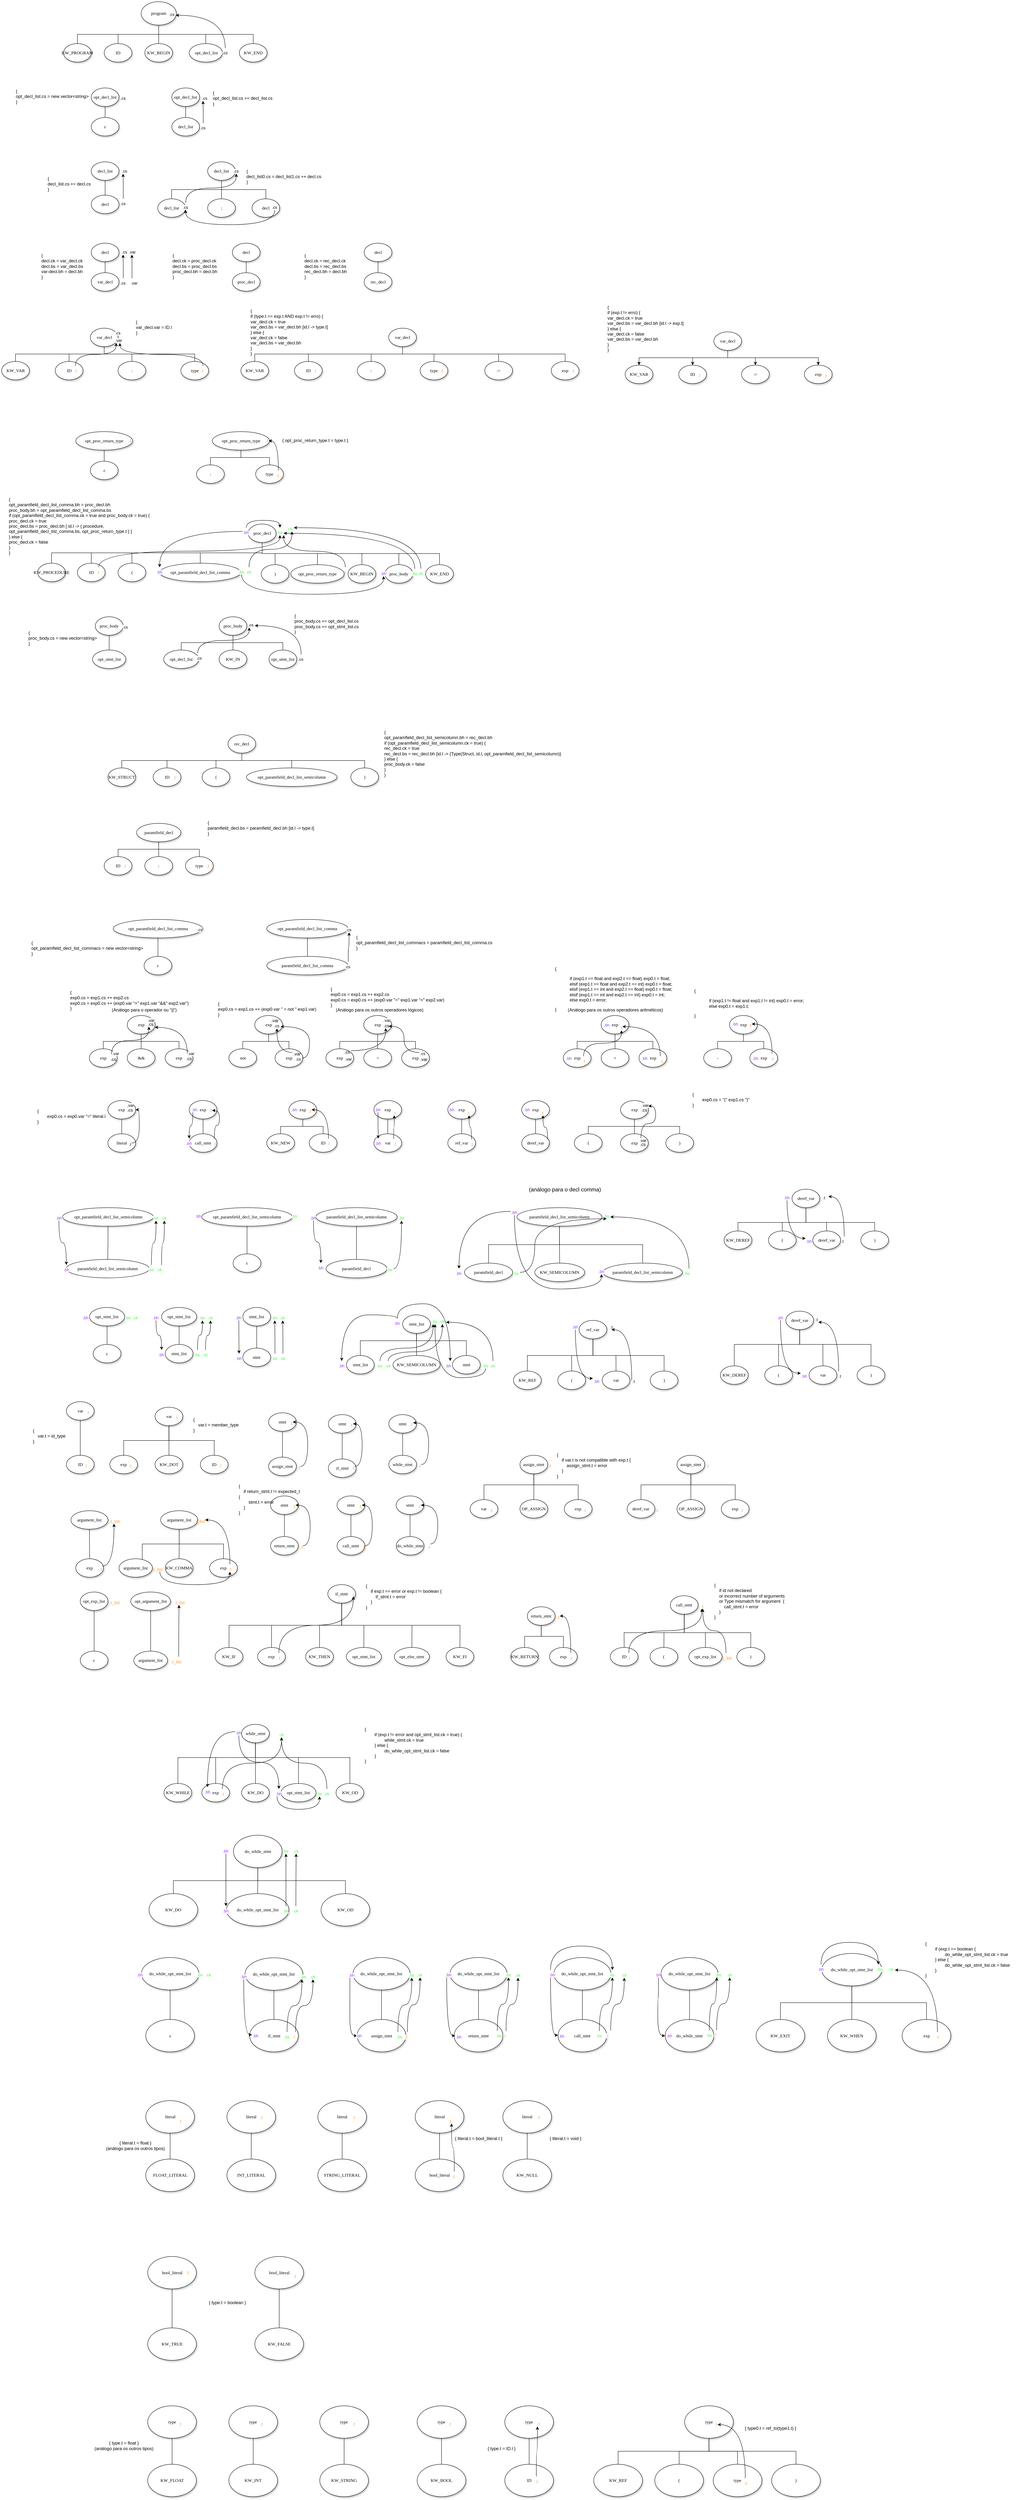 <mxfile version="28.0.4">
  <diagram name="Page-1" id="IUUwGE5E-JYzd2Eh5Tis">
    <mxGraphModel dx="815" dy="415" grid="1" gridSize="10" guides="1" tooltips="1" connect="1" arrows="1" fold="1" page="1" pageScale="1" pageWidth="827" pageHeight="1169" math="0" shadow="0">
      <root>
        <mxCell id="0" />
        <mxCell id="1" parent="0" />
        <mxCell id="OnV892uSe0A2GdqGzxMZ-1" style="edgeStyle=orthogonalEdgeStyle;rounded=0;orthogonalLoop=1;jettySize=auto;html=1;exitX=0.5;exitY=1;exitDx=0;exitDy=0;endArrow=none;endFill=0;" edge="1" parent="1" source="OnV892uSe0A2GdqGzxMZ-4" target="OnV892uSe0A2GdqGzxMZ-127">
          <mxGeometry relative="1" as="geometry" />
        </mxCell>
        <mxCell id="OnV892uSe0A2GdqGzxMZ-2" style="edgeStyle=orthogonalEdgeStyle;rounded=0;orthogonalLoop=1;jettySize=auto;html=1;exitX=0.5;exitY=1;exitDx=0;exitDy=0;endArrow=none;endFill=0;" edge="1" parent="1" source="OnV892uSe0A2GdqGzxMZ-4" target="OnV892uSe0A2GdqGzxMZ-126">
          <mxGeometry relative="1" as="geometry" />
        </mxCell>
        <mxCell id="OnV892uSe0A2GdqGzxMZ-3" style="edgeStyle=orthogonalEdgeStyle;rounded=0;orthogonalLoop=1;jettySize=auto;html=1;exitX=0.5;exitY=1;exitDx=0;exitDy=0;endArrow=none;endFill=0;" edge="1" parent="1" source="OnV892uSe0A2GdqGzxMZ-4" target="OnV892uSe0A2GdqGzxMZ-128">
          <mxGeometry relative="1" as="geometry" />
        </mxCell>
        <mxCell id="OnV892uSe0A2GdqGzxMZ-4" value=" paramfield_decl" style="ellipse;whiteSpace=wrap;html=1;rounded=0;shadow=1;comic=0;labelBackgroundColor=none;strokeWidth=1;fontFamily=Verdana;fontSize=12;align=center;" vertex="1" parent="1">
          <mxGeometry x="417.5" y="2230" width="120" height="50" as="geometry" />
        </mxCell>
        <mxCell id="OnV892uSe0A2GdqGzxMZ-5" style="edgeStyle=orthogonalEdgeStyle;rounded=0;orthogonalLoop=1;jettySize=auto;html=1;exitX=0.5;exitY=1;exitDx=0;exitDy=0;endArrow=none;startFill=0;" edge="1" parent="1" source="OnV892uSe0A2GdqGzxMZ-10" target="OnV892uSe0A2GdqGzxMZ-47">
          <mxGeometry relative="1" as="geometry" />
        </mxCell>
        <mxCell id="OnV892uSe0A2GdqGzxMZ-6" style="edgeStyle=orthogonalEdgeStyle;rounded=0;orthogonalLoop=1;jettySize=auto;html=1;exitX=0.5;exitY=1;exitDx=0;exitDy=0;endArrow=none;startFill=0;" edge="1" parent="1" source="OnV892uSe0A2GdqGzxMZ-10" target="OnV892uSe0A2GdqGzxMZ-48">
          <mxGeometry relative="1" as="geometry" />
        </mxCell>
        <mxCell id="OnV892uSe0A2GdqGzxMZ-7" style="edgeStyle=orthogonalEdgeStyle;rounded=0;orthogonalLoop=1;jettySize=auto;html=1;exitX=0.5;exitY=1;exitDx=0;exitDy=0;endArrow=none;startFill=0;" edge="1" parent="1" source="OnV892uSe0A2GdqGzxMZ-10" target="OnV892uSe0A2GdqGzxMZ-49">
          <mxGeometry relative="1" as="geometry" />
        </mxCell>
        <mxCell id="OnV892uSe0A2GdqGzxMZ-8" style="edgeStyle=orthogonalEdgeStyle;rounded=0;orthogonalLoop=1;jettySize=auto;html=1;exitX=0.5;exitY=1;exitDx=0;exitDy=0;endArrow=none;startFill=0;" edge="1" parent="1" source="OnV892uSe0A2GdqGzxMZ-10" target="OnV892uSe0A2GdqGzxMZ-50">
          <mxGeometry relative="1" as="geometry" />
        </mxCell>
        <mxCell id="OnV892uSe0A2GdqGzxMZ-9" style="edgeStyle=orthogonalEdgeStyle;rounded=0;orthogonalLoop=1;jettySize=auto;html=1;exitX=0.5;exitY=1;exitDx=0;exitDy=0;endArrow=none;startFill=0;" edge="1" parent="1" source="OnV892uSe0A2GdqGzxMZ-10" target="OnV892uSe0A2GdqGzxMZ-51">
          <mxGeometry relative="1" as="geometry" />
        </mxCell>
        <mxCell id="OnV892uSe0A2GdqGzxMZ-10" value="program" style="ellipse;whiteSpace=wrap;html=1;rounded=0;shadow=1;comic=0;labelBackgroundColor=none;strokeWidth=1;fontFamily=Verdana;fontSize=12;align=center;" vertex="1" parent="1">
          <mxGeometry x="430" y="6.67" width="95" height="63.33" as="geometry" />
        </mxCell>
        <mxCell id="OnV892uSe0A2GdqGzxMZ-11" style="edgeStyle=orthogonalEdgeStyle;rounded=0;orthogonalLoop=1;jettySize=auto;html=1;exitX=0.5;exitY=1;exitDx=0;exitDy=0;endArrow=none;startFill=0;" edge="1" parent="1" source="OnV892uSe0A2GdqGzxMZ-16" target="OnV892uSe0A2GdqGzxMZ-123">
          <mxGeometry relative="1" as="geometry" />
        </mxCell>
        <mxCell id="OnV892uSe0A2GdqGzxMZ-12" style="edgeStyle=orthogonalEdgeStyle;rounded=0;orthogonalLoop=1;jettySize=auto;html=1;exitX=0.5;exitY=1;exitDx=0;exitDy=0;endArrow=none;startFill=0;" edge="1" parent="1" source="OnV892uSe0A2GdqGzxMZ-16" target="OnV892uSe0A2GdqGzxMZ-125">
          <mxGeometry relative="1" as="geometry" />
        </mxCell>
        <mxCell id="OnV892uSe0A2GdqGzxMZ-13" style="edgeStyle=orthogonalEdgeStyle;rounded=0;orthogonalLoop=1;jettySize=auto;html=1;exitX=0.5;exitY=1;exitDx=0;exitDy=0;endArrow=none;startFill=0;" edge="1" parent="1" source="OnV892uSe0A2GdqGzxMZ-16" target="OnV892uSe0A2GdqGzxMZ-122">
          <mxGeometry relative="1" as="geometry" />
        </mxCell>
        <mxCell id="OnV892uSe0A2GdqGzxMZ-14" style="edgeStyle=orthogonalEdgeStyle;rounded=0;orthogonalLoop=1;jettySize=auto;html=1;exitX=0.5;exitY=1;exitDx=0;exitDy=0;endArrow=none;startFill=0;" edge="1" parent="1" source="OnV892uSe0A2GdqGzxMZ-16" target="OnV892uSe0A2GdqGzxMZ-121">
          <mxGeometry relative="1" as="geometry" />
        </mxCell>
        <mxCell id="OnV892uSe0A2GdqGzxMZ-15" style="edgeStyle=orthogonalEdgeStyle;rounded=0;orthogonalLoop=1;jettySize=auto;html=1;exitX=0.5;exitY=1;exitDx=0;exitDy=0;endArrow=none;startFill=0;" edge="1" parent="1" source="OnV892uSe0A2GdqGzxMZ-16" target="OnV892uSe0A2GdqGzxMZ-124">
          <mxGeometry relative="1" as="geometry" />
        </mxCell>
        <mxCell id="OnV892uSe0A2GdqGzxMZ-16" value=" rec_decl" style="ellipse;whiteSpace=wrap;html=1;rounded=0;shadow=1;comic=0;labelBackgroundColor=none;strokeWidth=1;fontFamily=Verdana;fontSize=12;align=center;" vertex="1" parent="1">
          <mxGeometry x="665" y="1990" width="75" height="50" as="geometry" />
        </mxCell>
        <mxCell id="OnV892uSe0A2GdqGzxMZ-17" style="edgeStyle=orthogonalEdgeStyle;rounded=0;orthogonalLoop=1;jettySize=auto;html=1;exitX=0.5;exitY=1;exitDx=0;exitDy=0;endArrow=none;startFill=0;" edge="1" parent="1" source="OnV892uSe0A2GdqGzxMZ-18" target="OnV892uSe0A2GdqGzxMZ-61">
          <mxGeometry relative="1" as="geometry" />
        </mxCell>
        <mxCell id="OnV892uSe0A2GdqGzxMZ-18" value=" decl_list" style="ellipse;whiteSpace=wrap;html=1;rounded=0;shadow=1;comic=0;labelBackgroundColor=none;strokeWidth=1;fontFamily=Verdana;fontSize=12;align=center;" vertex="1" parent="1">
          <mxGeometry x="295" y="440" width="75" height="50" as="geometry" />
        </mxCell>
        <mxCell id="OnV892uSe0A2GdqGzxMZ-19" style="edgeStyle=orthogonalEdgeStyle;rounded=0;orthogonalLoop=1;jettySize=auto;html=1;exitX=0.5;exitY=1;exitDx=0;exitDy=0;endArrow=none;startFill=0;" edge="1" parent="1" source="OnV892uSe0A2GdqGzxMZ-23" target="OnV892uSe0A2GdqGzxMZ-73">
          <mxGeometry relative="1" as="geometry" />
        </mxCell>
        <mxCell id="OnV892uSe0A2GdqGzxMZ-20" style="edgeStyle=orthogonalEdgeStyle;rounded=0;orthogonalLoop=1;jettySize=auto;html=1;exitX=0.5;exitY=1;exitDx=0;exitDy=0;endArrow=none;startFill=0;" edge="1" parent="1" source="OnV892uSe0A2GdqGzxMZ-23" target="OnV892uSe0A2GdqGzxMZ-74">
          <mxGeometry relative="1" as="geometry" />
        </mxCell>
        <mxCell id="OnV892uSe0A2GdqGzxMZ-21" style="edgeStyle=orthogonalEdgeStyle;rounded=0;orthogonalLoop=1;jettySize=auto;html=1;exitX=0.5;exitY=1;exitDx=0;exitDy=0;endArrow=none;startFill=0;" edge="1" parent="1" source="OnV892uSe0A2GdqGzxMZ-23" target="OnV892uSe0A2GdqGzxMZ-72">
          <mxGeometry relative="1" as="geometry" />
        </mxCell>
        <mxCell id="OnV892uSe0A2GdqGzxMZ-22" style="edgeStyle=orthogonalEdgeStyle;rounded=0;orthogonalLoop=1;jettySize=auto;html=1;exitX=0.5;exitY=1;exitDx=0;exitDy=0;endArrow=none;startFill=0;" edge="1" parent="1" source="OnV892uSe0A2GdqGzxMZ-23" target="OnV892uSe0A2GdqGzxMZ-75">
          <mxGeometry relative="1" as="geometry" />
        </mxCell>
        <mxCell id="OnV892uSe0A2GdqGzxMZ-23" value=" var_decl" style="ellipse;whiteSpace=wrap;html=1;rounded=0;shadow=1;comic=0;labelBackgroundColor=none;strokeWidth=1;fontFamily=Verdana;fontSize=12;align=center;" vertex="1" parent="1">
          <mxGeometry x="292.5" y="890" width="75" height="50" as="geometry" />
        </mxCell>
        <mxCell id="OnV892uSe0A2GdqGzxMZ-24" value="ε" style="ellipse;whiteSpace=wrap;html=1;rounded=0;shadow=1;comic=0;labelBackgroundColor=none;strokeWidth=1;fontFamily=Verdana;fontSize=12;align=center;" vertex="1" parent="1">
          <mxGeometry x="295" y="320" width="75" height="50" as="geometry" />
        </mxCell>
        <mxCell id="OnV892uSe0A2GdqGzxMZ-25" style="edgeStyle=orthogonalEdgeStyle;rounded=0;orthogonalLoop=1;jettySize=auto;html=1;exitX=0.5;exitY=1;exitDx=0;exitDy=0;endArrow=none;startFill=0;" edge="1" parent="1" source="OnV892uSe0A2GdqGzxMZ-26" target="OnV892uSe0A2GdqGzxMZ-98">
          <mxGeometry relative="1" as="geometry" />
        </mxCell>
        <mxCell id="OnV892uSe0A2GdqGzxMZ-26" value=" opt_proc_return_type" style="ellipse;whiteSpace=wrap;html=1;rounded=0;shadow=1;comic=0;labelBackgroundColor=none;strokeWidth=1;fontFamily=Verdana;fontSize=12;align=center;" vertex="1" parent="1">
          <mxGeometry x="253.13" y="1170" width="153.75" height="50" as="geometry" />
        </mxCell>
        <mxCell id="OnV892uSe0A2GdqGzxMZ-27" style="edgeStyle=orthogonalEdgeStyle;rounded=0;orthogonalLoop=1;jettySize=auto;html=1;exitX=0.5;exitY=1;exitDx=0;exitDy=0;endArrow=none;startFill=0;" edge="1" parent="1" source="OnV892uSe0A2GdqGzxMZ-28" target="OnV892uSe0A2GdqGzxMZ-113">
          <mxGeometry relative="1" as="geometry" />
        </mxCell>
        <mxCell id="OnV892uSe0A2GdqGzxMZ-28" value=" proc_body" style="ellipse;whiteSpace=wrap;html=1;rounded=0;shadow=1;comic=0;labelBackgroundColor=none;strokeWidth=1;fontFamily=Verdana;fontSize=12;align=center;" vertex="1" parent="1">
          <mxGeometry x="306" y="1671" width="75" height="50" as="geometry" />
        </mxCell>
        <mxCell id="OnV892uSe0A2GdqGzxMZ-29" style="edgeStyle=orthogonalEdgeStyle;rounded=0;orthogonalLoop=1;jettySize=auto;html=1;exitX=0.5;exitY=1;exitDx=0;exitDy=0;endArrow=none;startFill=0;" edge="1" parent="1" source="OnV892uSe0A2GdqGzxMZ-38" target="OnV892uSe0A2GdqGzxMZ-112">
          <mxGeometry relative="1" as="geometry" />
        </mxCell>
        <mxCell id="OnV892uSe0A2GdqGzxMZ-30" style="edgeStyle=orthogonalEdgeStyle;rounded=0;orthogonalLoop=1;jettySize=auto;html=1;exitX=0.5;exitY=1;exitDx=0;exitDy=0;endArrow=none;startFill=0;" edge="1" parent="1" source="OnV892uSe0A2GdqGzxMZ-38" target="OnV892uSe0A2GdqGzxMZ-105">
          <mxGeometry relative="1" as="geometry" />
        </mxCell>
        <mxCell id="OnV892uSe0A2GdqGzxMZ-31" style="edgeStyle=orthogonalEdgeStyle;rounded=0;orthogonalLoop=1;jettySize=auto;html=1;exitX=0.5;exitY=1;exitDx=0;exitDy=0;endArrow=none;startFill=0;" edge="1" parent="1" source="OnV892uSe0A2GdqGzxMZ-38" target="OnV892uSe0A2GdqGzxMZ-111">
          <mxGeometry relative="1" as="geometry" />
        </mxCell>
        <mxCell id="OnV892uSe0A2GdqGzxMZ-32" style="edgeStyle=orthogonalEdgeStyle;rounded=0;orthogonalLoop=1;jettySize=auto;html=1;exitX=0.5;exitY=1;exitDx=0;exitDy=0;endArrow=none;startFill=0;" edge="1" parent="1" source="OnV892uSe0A2GdqGzxMZ-38" target="OnV892uSe0A2GdqGzxMZ-104">
          <mxGeometry relative="1" as="geometry" />
        </mxCell>
        <mxCell id="OnV892uSe0A2GdqGzxMZ-33" style="edgeStyle=orthogonalEdgeStyle;rounded=0;orthogonalLoop=1;jettySize=auto;html=1;exitX=0.5;exitY=1;exitDx=0;exitDy=0;endArrow=none;startFill=0;" edge="1" parent="1" source="OnV892uSe0A2GdqGzxMZ-38" target="OnV892uSe0A2GdqGzxMZ-110">
          <mxGeometry relative="1" as="geometry" />
        </mxCell>
        <mxCell id="OnV892uSe0A2GdqGzxMZ-34" style="edgeStyle=orthogonalEdgeStyle;rounded=0;orthogonalLoop=1;jettySize=auto;html=1;exitX=0.5;exitY=1;exitDx=0;exitDy=0;endArrow=none;startFill=0;" edge="1" parent="1" source="OnV892uSe0A2GdqGzxMZ-38" target="OnV892uSe0A2GdqGzxMZ-106">
          <mxGeometry relative="1" as="geometry" />
        </mxCell>
        <mxCell id="OnV892uSe0A2GdqGzxMZ-35" style="edgeStyle=orthogonalEdgeStyle;rounded=0;orthogonalLoop=1;jettySize=auto;html=1;exitX=0.5;exitY=1;exitDx=0;exitDy=0;endArrow=none;startFill=0;" edge="1" parent="1" source="OnV892uSe0A2GdqGzxMZ-38" target="OnV892uSe0A2GdqGzxMZ-107">
          <mxGeometry relative="1" as="geometry" />
        </mxCell>
        <mxCell id="OnV892uSe0A2GdqGzxMZ-36" style="edgeStyle=orthogonalEdgeStyle;rounded=0;orthogonalLoop=1;jettySize=auto;html=1;exitX=0.5;exitY=1;exitDx=0;exitDy=0;endArrow=none;startFill=0;" edge="1" parent="1" source="OnV892uSe0A2GdqGzxMZ-38" target="OnV892uSe0A2GdqGzxMZ-109">
          <mxGeometry relative="1" as="geometry" />
        </mxCell>
        <mxCell id="OnV892uSe0A2GdqGzxMZ-37" style="edgeStyle=orthogonalEdgeStyle;rounded=0;orthogonalLoop=1;jettySize=auto;html=1;exitX=0.5;exitY=1;exitDx=0;exitDy=0;endArrow=none;startFill=0;" edge="1" parent="1" source="OnV892uSe0A2GdqGzxMZ-38" target="OnV892uSe0A2GdqGzxMZ-108">
          <mxGeometry relative="1" as="geometry" />
        </mxCell>
        <mxCell id="OnV892uSe0A2GdqGzxMZ-38" value=" proc_decl" style="ellipse;whiteSpace=wrap;html=1;rounded=0;shadow=1;comic=0;labelBackgroundColor=none;strokeWidth=1;fontFamily=Verdana;fontSize=12;align=center;" vertex="1" parent="1">
          <mxGeometry x="720" y="1420" width="75" height="50" as="geometry" />
        </mxCell>
        <mxCell id="OnV892uSe0A2GdqGzxMZ-39" style="edgeStyle=orthogonalEdgeStyle;rounded=0;orthogonalLoop=1;jettySize=auto;html=1;exitX=0.5;exitY=1;exitDx=0;exitDy=0;endArrow=none;startFill=0;" edge="1" parent="1" source="OnV892uSe0A2GdqGzxMZ-40" target="OnV892uSe0A2GdqGzxMZ-129">
          <mxGeometry relative="1" as="geometry" />
        </mxCell>
        <mxCell id="OnV892uSe0A2GdqGzxMZ-40" value=" opt_paramfield_decl_list_comma" style="ellipse;whiteSpace=wrap;html=1;rounded=0;shadow=1;comic=0;labelBackgroundColor=none;strokeWidth=1;fontFamily=Verdana;fontSize=12;align=center;" vertex="1" parent="1">
          <mxGeometry x="354.5" y="2490" width="242" height="50" as="geometry" />
        </mxCell>
        <mxCell id="OnV892uSe0A2GdqGzxMZ-41" style="edgeStyle=orthogonalEdgeStyle;rounded=0;orthogonalLoop=1;jettySize=auto;html=1;exitX=0.5;exitY=1;exitDx=0;exitDy=0;endArrow=none;startFill=0;" edge="1" parent="1" source="OnV892uSe0A2GdqGzxMZ-44" target="OnV892uSe0A2GdqGzxMZ-130">
          <mxGeometry relative="1" as="geometry" />
        </mxCell>
        <mxCell id="OnV892uSe0A2GdqGzxMZ-42" style="edgeStyle=orthogonalEdgeStyle;rounded=0;orthogonalLoop=1;jettySize=auto;html=1;exitX=0.5;exitY=1;exitDx=0;exitDy=0;endArrow=none;startFill=0;" edge="1" parent="1" source="OnV892uSe0A2GdqGzxMZ-44" target="OnV892uSe0A2GdqGzxMZ-131">
          <mxGeometry relative="1" as="geometry" />
        </mxCell>
        <mxCell id="OnV892uSe0A2GdqGzxMZ-43" style="edgeStyle=orthogonalEdgeStyle;rounded=0;orthogonalLoop=1;jettySize=auto;html=1;exitX=0.5;exitY=1;exitDx=0;exitDy=0;endArrow=none;startFill=0;" edge="1" parent="1" source="OnV892uSe0A2GdqGzxMZ-44" target="OnV892uSe0A2GdqGzxMZ-132">
          <mxGeometry relative="1" as="geometry" />
        </mxCell>
        <mxCell id="OnV892uSe0A2GdqGzxMZ-44" value=" exp" style="ellipse;whiteSpace=wrap;html=1;rounded=0;shadow=1;comic=0;labelBackgroundColor=none;strokeWidth=1;fontFamily=Verdana;fontSize=12;align=center;" vertex="1" parent="1">
          <mxGeometry x="392.5" y="2750" width="75" height="50" as="geometry" />
        </mxCell>
        <mxCell id="OnV892uSe0A2GdqGzxMZ-45" style="edgeStyle=orthogonalEdgeStyle;rounded=0;orthogonalLoop=1;jettySize=auto;html=1;exitX=0.5;exitY=1;exitDx=0;exitDy=0;endArrow=none;startFill=0;" edge="1" parent="1" source="OnV892uSe0A2GdqGzxMZ-46" target="OnV892uSe0A2GdqGzxMZ-69">
          <mxGeometry relative="1" as="geometry" />
        </mxCell>
        <mxCell id="OnV892uSe0A2GdqGzxMZ-46" value=" decl" style="ellipse;whiteSpace=wrap;html=1;rounded=0;shadow=1;comic=0;labelBackgroundColor=none;strokeWidth=1;fontFamily=Verdana;fontSize=12;align=center;" vertex="1" parent="1">
          <mxGeometry x="295" y="660" width="75" height="50" as="geometry" />
        </mxCell>
        <mxCell id="OnV892uSe0A2GdqGzxMZ-47" value="KW_PROGRAM" style="ellipse;whiteSpace=wrap;html=1;rounded=0;shadow=1;comic=0;labelBackgroundColor=none;strokeWidth=1;fontFamily=Verdana;fontSize=12;align=center;" vertex="1" parent="1">
          <mxGeometry x="220" y="120" width="75" height="50" as="geometry" />
        </mxCell>
        <mxCell id="OnV892uSe0A2GdqGzxMZ-48" value="ID" style="ellipse;whiteSpace=wrap;html=1;rounded=0;shadow=1;comic=0;labelBackgroundColor=none;strokeWidth=1;fontFamily=Verdana;fontSize=12;align=center;" vertex="1" parent="1">
          <mxGeometry x="330" y="120" width="75" height="50" as="geometry" />
        </mxCell>
        <mxCell id="OnV892uSe0A2GdqGzxMZ-49" value="KW_BEGIN" style="ellipse;whiteSpace=wrap;html=1;rounded=0;shadow=1;comic=0;labelBackgroundColor=none;strokeWidth=1;fontFamily=Verdana;fontSize=12;align=center;" vertex="1" parent="1">
          <mxGeometry x="440" y="120" width="75" height="50" as="geometry" />
        </mxCell>
        <mxCell id="OnV892uSe0A2GdqGzxMZ-50" value="&amp;nbsp;opt_decl_list" style="ellipse;whiteSpace=wrap;html=1;rounded=0;shadow=1;comic=0;labelBackgroundColor=none;strokeWidth=1;fontFamily=Verdana;fontSize=12;align=center;" vertex="1" parent="1">
          <mxGeometry x="560" y="120" width="90" height="50" as="geometry" />
        </mxCell>
        <mxCell id="OnV892uSe0A2GdqGzxMZ-51" value="KW_END" style="ellipse;whiteSpace=wrap;html=1;rounded=0;shadow=1;comic=0;labelBackgroundColor=none;strokeWidth=1;fontFamily=Verdana;fontSize=12;align=center;" vertex="1" parent="1">
          <mxGeometry x="695.81" y="120" width="75" height="50" as="geometry" />
        </mxCell>
        <mxCell id="OnV892uSe0A2GdqGzxMZ-52" style="edgeStyle=orthogonalEdgeStyle;rounded=0;orthogonalLoop=1;jettySize=auto;html=1;exitX=0.5;exitY=1;exitDx=0;exitDy=0;endArrow=none;startFill=0;" edge="1" parent="1" source="OnV892uSe0A2GdqGzxMZ-53" target="OnV892uSe0A2GdqGzxMZ-54">
          <mxGeometry relative="1" as="geometry" />
        </mxCell>
        <mxCell id="OnV892uSe0A2GdqGzxMZ-53" value=" opt_decl_list" style="ellipse;whiteSpace=wrap;html=1;rounded=0;shadow=1;comic=0;labelBackgroundColor=none;strokeWidth=1;fontFamily=Verdana;fontSize=12;align=center;" vertex="1" parent="1">
          <mxGeometry x="513" y="240" width="75" height="50" as="geometry" />
        </mxCell>
        <mxCell id="OnV892uSe0A2GdqGzxMZ-54" value=" decl_list" style="ellipse;whiteSpace=wrap;html=1;rounded=0;shadow=1;comic=0;labelBackgroundColor=none;strokeWidth=1;fontFamily=Verdana;fontSize=12;align=center;" vertex="1" parent="1">
          <mxGeometry x="513" y="320" width="75" height="50" as="geometry" />
        </mxCell>
        <mxCell id="OnV892uSe0A2GdqGzxMZ-55" style="edgeStyle=orthogonalEdgeStyle;rounded=0;orthogonalLoop=1;jettySize=auto;html=1;exitX=0.5;exitY=1;exitDx=0;exitDy=0;endArrow=none;startFill=0;" edge="1" parent="1" source="OnV892uSe0A2GdqGzxMZ-56" target="OnV892uSe0A2GdqGzxMZ-24">
          <mxGeometry relative="1" as="geometry" />
        </mxCell>
        <mxCell id="OnV892uSe0A2GdqGzxMZ-56" value=" opt_decl_list" style="ellipse;whiteSpace=wrap;html=1;rounded=0;shadow=1;comic=0;labelBackgroundColor=none;strokeWidth=1;fontFamily=Verdana;fontSize=12;align=center;" vertex="1" parent="1">
          <mxGeometry x="295" y="240" width="75" height="50" as="geometry" />
        </mxCell>
        <mxCell id="OnV892uSe0A2GdqGzxMZ-57" style="edgeStyle=orthogonalEdgeStyle;rounded=0;orthogonalLoop=1;jettySize=auto;html=1;exitX=0.5;exitY=1;exitDx=0;exitDy=0;endArrow=none;startFill=0;" edge="1" parent="1" source="OnV892uSe0A2GdqGzxMZ-60" target="OnV892uSe0A2GdqGzxMZ-63">
          <mxGeometry relative="1" as="geometry" />
        </mxCell>
        <mxCell id="OnV892uSe0A2GdqGzxMZ-58" style="edgeStyle=orthogonalEdgeStyle;rounded=0;orthogonalLoop=1;jettySize=auto;html=1;exitX=0.5;exitY=1;exitDx=0;exitDy=0;endArrow=none;startFill=0;" edge="1" parent="1" source="OnV892uSe0A2GdqGzxMZ-60" target="OnV892uSe0A2GdqGzxMZ-62">
          <mxGeometry relative="1" as="geometry" />
        </mxCell>
        <mxCell id="OnV892uSe0A2GdqGzxMZ-59" style="edgeStyle=orthogonalEdgeStyle;rounded=0;orthogonalLoop=1;jettySize=auto;html=1;exitX=0.5;exitY=1;exitDx=0;exitDy=0;endArrow=none;startFill=0;" edge="1" parent="1" source="OnV892uSe0A2GdqGzxMZ-60" target="OnV892uSe0A2GdqGzxMZ-64">
          <mxGeometry relative="1" as="geometry" />
        </mxCell>
        <mxCell id="OnV892uSe0A2GdqGzxMZ-60" value=" decl_list" style="ellipse;whiteSpace=wrap;html=1;rounded=0;shadow=1;comic=0;labelBackgroundColor=none;strokeWidth=1;fontFamily=Verdana;fontSize=12;align=center;" vertex="1" parent="1">
          <mxGeometry x="610" y="440" width="75" height="50" as="geometry" />
        </mxCell>
        <mxCell id="OnV892uSe0A2GdqGzxMZ-61" value=" decl" style="ellipse;whiteSpace=wrap;html=1;rounded=0;shadow=1;comic=0;labelBackgroundColor=none;strokeWidth=1;fontFamily=Verdana;fontSize=12;align=center;" vertex="1" parent="1">
          <mxGeometry x="295" y="530" width="75" height="50" as="geometry" />
        </mxCell>
        <mxCell id="OnV892uSe0A2GdqGzxMZ-62" value=" decl_list" style="ellipse;whiteSpace=wrap;html=1;rounded=0;shadow=1;comic=0;labelBackgroundColor=none;strokeWidth=1;fontFamily=Verdana;fontSize=12;align=center;" vertex="1" parent="1">
          <mxGeometry x="475" y="540" width="75" height="50" as="geometry" />
        </mxCell>
        <mxCell id="OnV892uSe0A2GdqGzxMZ-63" value=";" style="ellipse;whiteSpace=wrap;html=1;rounded=0;shadow=1;comic=0;labelBackgroundColor=none;strokeWidth=1;fontFamily=Verdana;fontSize=12;align=center;" vertex="1" parent="1">
          <mxGeometry x="610" y="540" width="75" height="50" as="geometry" />
        </mxCell>
        <mxCell id="OnV892uSe0A2GdqGzxMZ-64" value=" decl" style="ellipse;whiteSpace=wrap;html=1;rounded=0;shadow=1;comic=0;labelBackgroundColor=none;strokeWidth=1;fontFamily=Verdana;fontSize=12;align=center;" vertex="1" parent="1">
          <mxGeometry x="730" y="540" width="75" height="50" as="geometry" />
        </mxCell>
        <mxCell id="OnV892uSe0A2GdqGzxMZ-65" style="edgeStyle=orthogonalEdgeStyle;rounded=0;orthogonalLoop=1;jettySize=auto;html=1;exitX=0.5;exitY=1;exitDx=0;exitDy=0;endArrow=none;startFill=0;" edge="1" parent="1" source="OnV892uSe0A2GdqGzxMZ-66" target="OnV892uSe0A2GdqGzxMZ-70">
          <mxGeometry relative="1" as="geometry" />
        </mxCell>
        <mxCell id="OnV892uSe0A2GdqGzxMZ-66" value=" decl" style="ellipse;whiteSpace=wrap;html=1;rounded=0;shadow=1;comic=0;labelBackgroundColor=none;strokeWidth=1;fontFamily=Verdana;fontSize=12;align=center;" vertex="1" parent="1">
          <mxGeometry x="676.89" y="660" width="75" height="50" as="geometry" />
        </mxCell>
        <mxCell id="OnV892uSe0A2GdqGzxMZ-67" style="edgeStyle=orthogonalEdgeStyle;rounded=0;orthogonalLoop=1;jettySize=auto;html=1;exitX=0.5;exitY=1;exitDx=0;exitDy=0;endArrow=none;endFill=0;" edge="1" parent="1" source="OnV892uSe0A2GdqGzxMZ-68" target="OnV892uSe0A2GdqGzxMZ-71">
          <mxGeometry relative="1" as="geometry" />
        </mxCell>
        <mxCell id="OnV892uSe0A2GdqGzxMZ-68" value=" decl" style="ellipse;whiteSpace=wrap;html=1;rounded=0;shadow=1;comic=0;labelBackgroundColor=none;strokeWidth=1;fontFamily=Verdana;fontSize=12;align=center;" vertex="1" parent="1">
          <mxGeometry x="1033.62" y="660" width="75" height="50" as="geometry" />
        </mxCell>
        <mxCell id="OnV892uSe0A2GdqGzxMZ-69" value=" var_decl" style="ellipse;whiteSpace=wrap;html=1;rounded=0;shadow=1;comic=0;labelBackgroundColor=none;strokeWidth=1;fontFamily=Verdana;fontSize=12;align=center;" vertex="1" parent="1">
          <mxGeometry x="295" y="740" width="75" height="50" as="geometry" />
        </mxCell>
        <mxCell id="OnV892uSe0A2GdqGzxMZ-70" value=" proc_decl" style="ellipse;whiteSpace=wrap;html=1;rounded=0;shadow=1;comic=0;labelBackgroundColor=none;strokeWidth=1;fontFamily=Verdana;fontSize=12;align=center;" vertex="1" parent="1">
          <mxGeometry x="676.89" y="740" width="75" height="50" as="geometry" />
        </mxCell>
        <mxCell id="OnV892uSe0A2GdqGzxMZ-71" value=" rec_decl" style="ellipse;whiteSpace=wrap;html=1;rounded=0;shadow=1;comic=0;labelBackgroundColor=none;strokeWidth=1;fontFamily=Verdana;fontSize=12;align=center;" vertex="1" parent="1">
          <mxGeometry x="1033.62" y="740" width="75" height="50" as="geometry" />
        </mxCell>
        <mxCell id="OnV892uSe0A2GdqGzxMZ-72" value="KW_VAR" style="ellipse;whiteSpace=wrap;html=1;rounded=0;shadow=1;comic=0;labelBackgroundColor=none;strokeWidth=1;fontFamily=Verdana;fontSize=12;align=center;" vertex="1" parent="1">
          <mxGeometry x="52.5" y="980" width="75" height="50" as="geometry" />
        </mxCell>
        <mxCell id="OnV892uSe0A2GdqGzxMZ-73" value=":" style="ellipse;whiteSpace=wrap;html=1;rounded=0;shadow=1;comic=0;labelBackgroundColor=none;strokeWidth=1;fontFamily=Verdana;fontSize=12;align=center;" vertex="1" parent="1">
          <mxGeometry x="367.5" y="980" width="75" height="50" as="geometry" />
        </mxCell>
        <mxCell id="OnV892uSe0A2GdqGzxMZ-74" value="ID" style="ellipse;whiteSpace=wrap;html=1;rounded=0;shadow=1;comic=0;labelBackgroundColor=none;strokeWidth=1;fontFamily=Verdana;fontSize=12;align=center;" vertex="1" parent="1">
          <mxGeometry x="197.5" y="980" width="75" height="50" as="geometry" />
        </mxCell>
        <mxCell id="OnV892uSe0A2GdqGzxMZ-75" value="type" style="ellipse;whiteSpace=wrap;html=1;rounded=0;shadow=1;comic=0;labelBackgroundColor=none;strokeWidth=1;fontFamily=Verdana;fontSize=12;align=center;" vertex="1" parent="1">
          <mxGeometry x="537.5" y="980" width="75" height="50" as="geometry" />
        </mxCell>
        <mxCell id="OnV892uSe0A2GdqGzxMZ-76" style="edgeStyle=orthogonalEdgeStyle;rounded=0;orthogonalLoop=1;jettySize=auto;html=1;exitX=0.5;exitY=1;exitDx=0;exitDy=0;endArrow=none;startFill=0;" edge="1" parent="1" source="OnV892uSe0A2GdqGzxMZ-82" target="OnV892uSe0A2GdqGzxMZ-84">
          <mxGeometry relative="1" as="geometry" />
        </mxCell>
        <mxCell id="OnV892uSe0A2GdqGzxMZ-77" style="edgeStyle=orthogonalEdgeStyle;rounded=0;orthogonalLoop=1;jettySize=auto;html=1;exitX=0.5;exitY=1;exitDx=0;exitDy=0;endArrow=none;startFill=0;" edge="1" parent="1" source="OnV892uSe0A2GdqGzxMZ-82" target="OnV892uSe0A2GdqGzxMZ-85">
          <mxGeometry relative="1" as="geometry" />
        </mxCell>
        <mxCell id="OnV892uSe0A2GdqGzxMZ-78" style="edgeStyle=orthogonalEdgeStyle;rounded=0;orthogonalLoop=1;jettySize=auto;html=1;exitX=0.5;exitY=1;exitDx=0;exitDy=0;endArrow=none;startFill=0;" edge="1" parent="1" source="OnV892uSe0A2GdqGzxMZ-82" target="OnV892uSe0A2GdqGzxMZ-83">
          <mxGeometry relative="1" as="geometry" />
        </mxCell>
        <mxCell id="OnV892uSe0A2GdqGzxMZ-79" style="edgeStyle=orthogonalEdgeStyle;rounded=0;orthogonalLoop=1;jettySize=auto;html=1;exitX=0.5;exitY=1;exitDx=0;exitDy=0;endArrow=none;startFill=0;" edge="1" parent="1" source="OnV892uSe0A2GdqGzxMZ-82" target="OnV892uSe0A2GdqGzxMZ-86">
          <mxGeometry relative="1" as="geometry" />
        </mxCell>
        <mxCell id="OnV892uSe0A2GdqGzxMZ-80" style="edgeStyle=orthogonalEdgeStyle;rounded=0;orthogonalLoop=1;jettySize=auto;html=1;exitX=0.5;exitY=1;exitDx=0;exitDy=0;endArrow=none;startFill=0;" edge="1" parent="1" source="OnV892uSe0A2GdqGzxMZ-82" target="OnV892uSe0A2GdqGzxMZ-87">
          <mxGeometry relative="1" as="geometry" />
        </mxCell>
        <mxCell id="OnV892uSe0A2GdqGzxMZ-81" style="edgeStyle=orthogonalEdgeStyle;rounded=0;orthogonalLoop=1;jettySize=auto;html=1;exitX=0.5;exitY=1;exitDx=0;exitDy=0;endArrow=none;startFill=0;" edge="1" parent="1" source="OnV892uSe0A2GdqGzxMZ-82" target="OnV892uSe0A2GdqGzxMZ-88">
          <mxGeometry relative="1" as="geometry" />
        </mxCell>
        <mxCell id="OnV892uSe0A2GdqGzxMZ-82" value=" var_decl" style="ellipse;whiteSpace=wrap;html=1;rounded=0;shadow=1;comic=0;labelBackgroundColor=none;strokeWidth=1;fontFamily=Verdana;fontSize=12;align=center;" vertex="1" parent="1">
          <mxGeometry x="1100" y="890" width="75" height="50" as="geometry" />
        </mxCell>
        <mxCell id="OnV892uSe0A2GdqGzxMZ-83" value="KW_VAR" style="ellipse;whiteSpace=wrap;html=1;rounded=0;shadow=1;comic=0;labelBackgroundColor=none;strokeWidth=1;fontFamily=Verdana;fontSize=12;align=center;" vertex="1" parent="1">
          <mxGeometry x="700" y="980" width="75" height="50" as="geometry" />
        </mxCell>
        <mxCell id="OnV892uSe0A2GdqGzxMZ-84" value=":" style="ellipse;whiteSpace=wrap;html=1;rounded=0;shadow=1;comic=0;labelBackgroundColor=none;strokeWidth=1;fontFamily=Verdana;fontSize=12;align=center;" vertex="1" parent="1">
          <mxGeometry x="1015" y="980" width="75" height="50" as="geometry" />
        </mxCell>
        <mxCell id="OnV892uSe0A2GdqGzxMZ-85" value="ID" style="ellipse;whiteSpace=wrap;html=1;rounded=0;shadow=1;comic=0;labelBackgroundColor=none;strokeWidth=1;fontFamily=Verdana;fontSize=12;align=center;" vertex="1" parent="1">
          <mxGeometry x="845" y="980" width="75" height="50" as="geometry" />
        </mxCell>
        <mxCell id="OnV892uSe0A2GdqGzxMZ-86" value="type" style="ellipse;whiteSpace=wrap;html=1;rounded=0;shadow=1;comic=0;labelBackgroundColor=none;strokeWidth=1;fontFamily=Verdana;fontSize=12;align=center;" vertex="1" parent="1">
          <mxGeometry x="1185" y="980" width="75" height="50" as="geometry" />
        </mxCell>
        <mxCell id="OnV892uSe0A2GdqGzxMZ-87" value=":=" style="ellipse;whiteSpace=wrap;html=1;rounded=0;shadow=1;comic=0;labelBackgroundColor=none;strokeWidth=1;fontFamily=Verdana;fontSize=12;align=center;" vertex="1" parent="1">
          <mxGeometry x="1360" y="980" width="75" height="50" as="geometry" />
        </mxCell>
        <mxCell id="OnV892uSe0A2GdqGzxMZ-88" value=" exp" style="ellipse;whiteSpace=wrap;html=1;rounded=0;shadow=1;comic=0;labelBackgroundColor=none;strokeWidth=1;fontFamily=Verdana;fontSize=12;align=center;" vertex="1" parent="1">
          <mxGeometry x="1540" y="980" width="75" height="50" as="geometry" />
        </mxCell>
        <mxCell id="OnV892uSe0A2GdqGzxMZ-89" style="edgeStyle=orthogonalEdgeStyle;rounded=0;orthogonalLoop=1;jettySize=auto;html=1;exitX=0.5;exitY=1;exitDx=0;exitDy=0;" edge="1" parent="1" source="OnV892uSe0A2GdqGzxMZ-93" target="OnV892uSe0A2GdqGzxMZ-95">
          <mxGeometry relative="1" as="geometry" />
        </mxCell>
        <mxCell id="OnV892uSe0A2GdqGzxMZ-90" style="edgeStyle=orthogonalEdgeStyle;rounded=0;orthogonalLoop=1;jettySize=auto;html=1;exitX=0.5;exitY=1;exitDx=0;exitDy=0;" edge="1" parent="1" source="OnV892uSe0A2GdqGzxMZ-93" target="OnV892uSe0A2GdqGzxMZ-96">
          <mxGeometry relative="1" as="geometry" />
        </mxCell>
        <mxCell id="OnV892uSe0A2GdqGzxMZ-91" style="edgeStyle=orthogonalEdgeStyle;rounded=0;orthogonalLoop=1;jettySize=auto;html=1;exitX=0.5;exitY=1;exitDx=0;exitDy=0;" edge="1" parent="1" source="OnV892uSe0A2GdqGzxMZ-93" target="OnV892uSe0A2GdqGzxMZ-94">
          <mxGeometry relative="1" as="geometry" />
        </mxCell>
        <mxCell id="OnV892uSe0A2GdqGzxMZ-92" style="edgeStyle=orthogonalEdgeStyle;rounded=0;orthogonalLoop=1;jettySize=auto;html=1;exitX=0.5;exitY=1;exitDx=0;exitDy=0;" edge="1" parent="1" source="OnV892uSe0A2GdqGzxMZ-93" target="OnV892uSe0A2GdqGzxMZ-97">
          <mxGeometry relative="1" as="geometry" />
        </mxCell>
        <mxCell id="OnV892uSe0A2GdqGzxMZ-93" value=" var_decl" style="ellipse;whiteSpace=wrap;html=1;rounded=0;shadow=1;comic=0;labelBackgroundColor=none;strokeWidth=1;fontFamily=Verdana;fontSize=12;align=center;" vertex="1" parent="1">
          <mxGeometry x="1980" y="900" width="75" height="50" as="geometry" />
        </mxCell>
        <mxCell id="OnV892uSe0A2GdqGzxMZ-94" value="KW_VAR" style="ellipse;whiteSpace=wrap;html=1;rounded=0;shadow=1;comic=0;labelBackgroundColor=none;strokeWidth=1;fontFamily=Verdana;fontSize=12;align=center;" vertex="1" parent="1">
          <mxGeometry x="1740" y="990" width="75" height="50" as="geometry" />
        </mxCell>
        <mxCell id="OnV892uSe0A2GdqGzxMZ-95" value=":=" style="ellipse;whiteSpace=wrap;html=1;rounded=0;shadow=1;comic=0;labelBackgroundColor=none;strokeWidth=1;fontFamily=Verdana;fontSize=12;align=center;" vertex="1" parent="1">
          <mxGeometry x="2055" y="990" width="75" height="50" as="geometry" />
        </mxCell>
        <mxCell id="OnV892uSe0A2GdqGzxMZ-96" value="ID" style="ellipse;whiteSpace=wrap;html=1;rounded=0;shadow=1;comic=0;labelBackgroundColor=none;strokeWidth=1;fontFamily=Verdana;fontSize=12;align=center;" vertex="1" parent="1">
          <mxGeometry x="1885" y="990" width="75" height="50" as="geometry" />
        </mxCell>
        <mxCell id="OnV892uSe0A2GdqGzxMZ-97" value=" exp" style="ellipse;whiteSpace=wrap;html=1;rounded=0;shadow=1;comic=0;labelBackgroundColor=none;strokeWidth=1;fontFamily=Verdana;fontSize=12;align=center;" vertex="1" parent="1">
          <mxGeometry x="2225" y="990" width="75" height="50" as="geometry" />
        </mxCell>
        <mxCell id="OnV892uSe0A2GdqGzxMZ-98" value="ε" style="ellipse;whiteSpace=wrap;html=1;rounded=0;shadow=1;comic=0;labelBackgroundColor=none;strokeWidth=1;fontFamily=Verdana;fontSize=12;align=center;" vertex="1" parent="1">
          <mxGeometry x="292.5" y="1250" width="75" height="50" as="geometry" />
        </mxCell>
        <mxCell id="OnV892uSe0A2GdqGzxMZ-99" style="edgeStyle=orthogonalEdgeStyle;rounded=0;orthogonalLoop=1;jettySize=auto;html=1;exitX=0.5;exitY=1;exitDx=0;exitDy=0;endArrow=none;startFill=0;" edge="1" parent="1" source="OnV892uSe0A2GdqGzxMZ-101" target="OnV892uSe0A2GdqGzxMZ-102">
          <mxGeometry relative="1" as="geometry" />
        </mxCell>
        <mxCell id="OnV892uSe0A2GdqGzxMZ-100" style="edgeStyle=orthogonalEdgeStyle;rounded=0;orthogonalLoop=1;jettySize=auto;html=1;exitX=0.5;exitY=1;exitDx=0;exitDy=0;endArrow=none;startFill=0;" edge="1" parent="1" source="OnV892uSe0A2GdqGzxMZ-101" target="OnV892uSe0A2GdqGzxMZ-103">
          <mxGeometry relative="1" as="geometry" />
        </mxCell>
        <mxCell id="OnV892uSe0A2GdqGzxMZ-101" value=" opt_proc_return_type" style="ellipse;whiteSpace=wrap;html=1;rounded=0;shadow=1;comic=0;labelBackgroundColor=none;strokeWidth=1;fontFamily=Verdana;fontSize=12;align=center;" vertex="1" parent="1">
          <mxGeometry x="622.5" y="1170" width="155" height="50" as="geometry" />
        </mxCell>
        <mxCell id="OnV892uSe0A2GdqGzxMZ-102" value=":" style="ellipse;whiteSpace=wrap;html=1;rounded=0;shadow=1;comic=0;labelBackgroundColor=none;strokeWidth=1;fontFamily=Verdana;fontSize=12;align=center;" vertex="1" parent="1">
          <mxGeometry x="580" y="1260" width="75" height="50" as="geometry" />
        </mxCell>
        <mxCell id="OnV892uSe0A2GdqGzxMZ-103" value="type" style="ellipse;whiteSpace=wrap;html=1;rounded=0;shadow=1;comic=0;labelBackgroundColor=none;strokeWidth=1;fontFamily=Verdana;fontSize=12;align=center;" vertex="1" parent="1">
          <mxGeometry x="740" y="1260" width="75" height="50" as="geometry" />
        </mxCell>
        <mxCell id="OnV892uSe0A2GdqGzxMZ-104" value="ID" style="ellipse;whiteSpace=wrap;html=1;rounded=0;shadow=1;comic=0;labelBackgroundColor=none;strokeWidth=1;fontFamily=Verdana;fontSize=12;align=center;" vertex="1" parent="1">
          <mxGeometry x="257.5" y="1526" width="75" height="50" as="geometry" />
        </mxCell>
        <mxCell id="OnV892uSe0A2GdqGzxMZ-105" value=" opt_paramfield_decl_list_comma" style="ellipse;whiteSpace=wrap;html=1;rounded=0;shadow=1;comic=0;labelBackgroundColor=none;strokeWidth=1;fontFamily=Verdana;fontSize=12;align=center;" vertex="1" parent="1">
          <mxGeometry x="480" y="1526" width="220" height="50" as="geometry" />
        </mxCell>
        <mxCell id="OnV892uSe0A2GdqGzxMZ-106" value=" opt_proc_return_type" style="ellipse;whiteSpace=wrap;html=1;rounded=0;shadow=1;comic=0;labelBackgroundColor=none;strokeWidth=1;fontFamily=Verdana;fontSize=12;align=center;" vertex="1" parent="1">
          <mxGeometry x="835" y="1530" width="144.38" height="50" as="geometry" />
        </mxCell>
        <mxCell id="OnV892uSe0A2GdqGzxMZ-107" value="KW_BEGIN" style="ellipse;whiteSpace=wrap;html=1;rounded=0;shadow=1;comic=0;labelBackgroundColor=none;strokeWidth=1;fontFamily=Verdana;fontSize=12;align=center;" vertex="1" parent="1">
          <mxGeometry x="990" y="1530" width="75" height="50" as="geometry" />
        </mxCell>
        <mxCell id="OnV892uSe0A2GdqGzxMZ-108" value="KW_END" style="ellipse;whiteSpace=wrap;html=1;rounded=0;shadow=1;comic=0;labelBackgroundColor=none;strokeWidth=1;fontFamily=Verdana;fontSize=12;align=center;" vertex="1" parent="1">
          <mxGeometry x="1200" y="1530" width="75" height="50" as="geometry" />
        </mxCell>
        <mxCell id="OnV892uSe0A2GdqGzxMZ-109" value=" proc_body" style="ellipse;whiteSpace=wrap;html=1;rounded=0;shadow=1;comic=0;labelBackgroundColor=none;strokeWidth=1;fontFamily=Verdana;fontSize=12;align=center;" vertex="1" parent="1">
          <mxGeometry x="1090" y="1530" width="75" height="50" as="geometry" />
        </mxCell>
        <mxCell id="OnV892uSe0A2GdqGzxMZ-110" value="KW_PROCEDURE" style="ellipse;whiteSpace=wrap;html=1;rounded=0;shadow=1;comic=0;labelBackgroundColor=none;strokeWidth=1;fontFamily=Verdana;fontSize=12;align=center;" vertex="1" parent="1">
          <mxGeometry x="150" y="1526" width="75" height="50" as="geometry" />
        </mxCell>
        <mxCell id="OnV892uSe0A2GdqGzxMZ-111" value="(" style="ellipse;whiteSpace=wrap;html=1;rounded=0;shadow=1;comic=0;labelBackgroundColor=none;strokeWidth=1;fontFamily=Verdana;fontSize=12;align=center;" vertex="1" parent="1">
          <mxGeometry x="367.5" y="1526" width="75" height="50" as="geometry" />
        </mxCell>
        <mxCell id="OnV892uSe0A2GdqGzxMZ-112" value=")" style="ellipse;whiteSpace=wrap;html=1;rounded=0;shadow=1;comic=0;labelBackgroundColor=none;strokeWidth=1;fontFamily=Verdana;fontSize=12;align=center;" vertex="1" parent="1">
          <mxGeometry x="755" y="1530" width="75" height="50" as="geometry" />
        </mxCell>
        <mxCell id="OnV892uSe0A2GdqGzxMZ-113" value=" opt_stmt_list" style="ellipse;whiteSpace=wrap;html=1;rounded=0;shadow=1;comic=0;labelBackgroundColor=none;strokeWidth=1;fontFamily=Verdana;fontSize=12;align=center;" vertex="1" parent="1">
          <mxGeometry x="298.5" y="1761" width="90" height="50" as="geometry" />
        </mxCell>
        <mxCell id="OnV892uSe0A2GdqGzxMZ-114" value=" opt_decl_list" style="ellipse;whiteSpace=wrap;html=1;rounded=0;shadow=1;comic=0;labelBackgroundColor=none;strokeWidth=1;fontFamily=Verdana;fontSize=12;align=center;" vertex="1" parent="1">
          <mxGeometry x="491" y="1761" width="95" height="50" as="geometry" />
        </mxCell>
        <mxCell id="OnV892uSe0A2GdqGzxMZ-115" style="edgeStyle=orthogonalEdgeStyle;rounded=0;orthogonalLoop=1;jettySize=auto;html=1;exitX=0.5;exitY=1;exitDx=0;exitDy=0;endArrow=none;startFill=0;" edge="1" parent="1" source="OnV892uSe0A2GdqGzxMZ-118" target="OnV892uSe0A2GdqGzxMZ-119">
          <mxGeometry relative="1" as="geometry" />
        </mxCell>
        <mxCell id="OnV892uSe0A2GdqGzxMZ-116" style="edgeStyle=orthogonalEdgeStyle;rounded=0;orthogonalLoop=1;jettySize=auto;html=1;exitX=0.5;exitY=1;exitDx=0;exitDy=0;endArrow=none;startFill=0;" edge="1" parent="1" source="OnV892uSe0A2GdqGzxMZ-118" target="OnV892uSe0A2GdqGzxMZ-114">
          <mxGeometry relative="1" as="geometry" />
        </mxCell>
        <mxCell id="OnV892uSe0A2GdqGzxMZ-117" style="edgeStyle=orthogonalEdgeStyle;rounded=0;orthogonalLoop=1;jettySize=auto;html=1;exitX=0.5;exitY=1;exitDx=0;exitDy=0;endArrow=none;startFill=0;" edge="1" parent="1" source="OnV892uSe0A2GdqGzxMZ-118" target="OnV892uSe0A2GdqGzxMZ-120">
          <mxGeometry relative="1" as="geometry" />
        </mxCell>
        <mxCell id="OnV892uSe0A2GdqGzxMZ-118" value=" proc_body" style="ellipse;whiteSpace=wrap;html=1;rounded=0;shadow=1;comic=0;labelBackgroundColor=none;strokeWidth=1;fontFamily=Verdana;fontSize=12;align=center;" vertex="1" parent="1">
          <mxGeometry x="641" y="1671" width="75" height="50" as="geometry" />
        </mxCell>
        <mxCell id="OnV892uSe0A2GdqGzxMZ-119" value="KW_IN" style="ellipse;whiteSpace=wrap;html=1;rounded=0;shadow=1;comic=0;labelBackgroundColor=none;strokeWidth=1;fontFamily=Verdana;fontSize=12;align=center;" vertex="1" parent="1">
          <mxGeometry x="641" y="1761" width="75" height="50" as="geometry" />
        </mxCell>
        <mxCell id="OnV892uSe0A2GdqGzxMZ-120" value=" opt_stmt_list" style="ellipse;whiteSpace=wrap;html=1;rounded=0;shadow=1;comic=0;labelBackgroundColor=none;strokeWidth=1;fontFamily=Verdana;fontSize=12;align=center;" vertex="1" parent="1">
          <mxGeometry x="776" y="1761" width="75" height="50" as="geometry" />
        </mxCell>
        <mxCell id="OnV892uSe0A2GdqGzxMZ-121" value="KW_STRUCT" style="ellipse;whiteSpace=wrap;html=1;rounded=0;shadow=1;comic=0;labelBackgroundColor=none;strokeWidth=1;fontFamily=Verdana;fontSize=12;align=center;" vertex="1" parent="1">
          <mxGeometry x="340" y="2080" width="75" height="50" as="geometry" />
        </mxCell>
        <mxCell id="OnV892uSe0A2GdqGzxMZ-122" value="ID" style="ellipse;whiteSpace=wrap;html=1;rounded=0;shadow=1;comic=0;labelBackgroundColor=none;strokeWidth=1;fontFamily=Verdana;fontSize=12;align=center;" vertex="1" parent="1">
          <mxGeometry x="462.5" y="2080" width="75" height="50" as="geometry" />
        </mxCell>
        <mxCell id="OnV892uSe0A2GdqGzxMZ-123" value="{" style="ellipse;whiteSpace=wrap;html=1;rounded=0;shadow=1;comic=0;labelBackgroundColor=none;strokeWidth=1;fontFamily=Verdana;fontSize=12;align=center;" vertex="1" parent="1">
          <mxGeometry x="595" y="2080" width="75" height="50" as="geometry" />
        </mxCell>
        <mxCell id="OnV892uSe0A2GdqGzxMZ-124" value="}" style="ellipse;whiteSpace=wrap;html=1;rounded=0;shadow=1;comic=0;labelBackgroundColor=none;strokeWidth=1;fontFamily=Verdana;fontSize=12;align=center;" vertex="1" parent="1">
          <mxGeometry x="997.5" y="2080" width="75" height="50" as="geometry" />
        </mxCell>
        <mxCell id="OnV892uSe0A2GdqGzxMZ-125" value=" opt_paramfield_decl_list_semicolumn" style="ellipse;whiteSpace=wrap;html=1;rounded=0;shadow=1;comic=0;labelBackgroundColor=none;strokeWidth=1;fontFamily=Verdana;fontSize=12;align=center;" vertex="1" parent="1">
          <mxGeometry x="715" y="2080" width="245" height="50" as="geometry" />
        </mxCell>
        <mxCell id="OnV892uSe0A2GdqGzxMZ-126" value="ID" style="ellipse;whiteSpace=wrap;html=1;rounded=0;shadow=1;comic=0;labelBackgroundColor=none;strokeWidth=1;fontFamily=Verdana;fontSize=12;align=center;" vertex="1" parent="1">
          <mxGeometry x="330" y="2320" width="75" height="50" as="geometry" />
        </mxCell>
        <mxCell id="OnV892uSe0A2GdqGzxMZ-127" value=":" style="ellipse;whiteSpace=wrap;html=1;rounded=0;shadow=1;comic=0;labelBackgroundColor=none;strokeWidth=1;fontFamily=Verdana;fontSize=12;align=center;" vertex="1" parent="1">
          <mxGeometry x="440" y="2320" width="75" height="50" as="geometry" />
        </mxCell>
        <mxCell id="OnV892uSe0A2GdqGzxMZ-128" value="type" style="ellipse;whiteSpace=wrap;html=1;rounded=0;shadow=1;comic=0;labelBackgroundColor=none;strokeWidth=1;fontFamily=Verdana;fontSize=12;align=center;" vertex="1" parent="1">
          <mxGeometry x="550" y="2320" width="75" height="50" as="geometry" />
        </mxCell>
        <mxCell id="OnV892uSe0A2GdqGzxMZ-129" value="ε" style="ellipse;whiteSpace=wrap;html=1;rounded=0;shadow=1;comic=0;labelBackgroundColor=none;strokeWidth=1;fontFamily=Verdana;fontSize=12;align=center;" vertex="1" parent="1">
          <mxGeometry x="438" y="2590" width="75" height="50" as="geometry" />
        </mxCell>
        <mxCell id="OnV892uSe0A2GdqGzxMZ-130" value="&amp;amp;&amp;amp;" style="ellipse;whiteSpace=wrap;html=1;rounded=0;shadow=1;comic=0;labelBackgroundColor=none;strokeWidth=1;fontFamily=Verdana;fontSize=12;align=center;" vertex="1" parent="1">
          <mxGeometry x="392.5" y="2840" width="75" height="50" as="geometry" />
        </mxCell>
        <mxCell id="OnV892uSe0A2GdqGzxMZ-131" value=" exp" style="ellipse;whiteSpace=wrap;html=1;rounded=0;shadow=1;comic=0;labelBackgroundColor=none;strokeWidth=1;fontFamily=Verdana;fontSize=12;align=center;" vertex="1" parent="1">
          <mxGeometry x="290" y="2840" width="75" height="50" as="geometry" />
        </mxCell>
        <mxCell id="OnV892uSe0A2GdqGzxMZ-132" value=" exp" style="ellipse;whiteSpace=wrap;html=1;rounded=0;shadow=1;comic=0;labelBackgroundColor=none;strokeWidth=1;fontFamily=Verdana;fontSize=12;align=center;" vertex="1" parent="1">
          <mxGeometry x="495" y="2840" width="75" height="50" as="geometry" />
        </mxCell>
        <mxCell id="OnV892uSe0A2GdqGzxMZ-133" style="edgeStyle=orthogonalEdgeStyle;rounded=0;orthogonalLoop=1;jettySize=auto;html=1;exitX=0.5;exitY=1;exitDx=0;exitDy=0;endArrow=none;startFill=0;" edge="1" parent="1" source="OnV892uSe0A2GdqGzxMZ-135" target="OnV892uSe0A2GdqGzxMZ-136">
          <mxGeometry relative="1" as="geometry" />
        </mxCell>
        <mxCell id="OnV892uSe0A2GdqGzxMZ-134" style="edgeStyle=orthogonalEdgeStyle;rounded=0;orthogonalLoop=1;jettySize=auto;html=1;exitX=0.5;exitY=1;exitDx=0;exitDy=0;endArrow=none;startFill=0;" edge="1" parent="1" source="OnV892uSe0A2GdqGzxMZ-135" target="OnV892uSe0A2GdqGzxMZ-137">
          <mxGeometry relative="1" as="geometry" />
        </mxCell>
        <mxCell id="OnV892uSe0A2GdqGzxMZ-135" value=" exp" style="ellipse;whiteSpace=wrap;html=1;rounded=0;shadow=1;comic=0;labelBackgroundColor=none;strokeWidth=1;fontFamily=Verdana;fontSize=12;align=center;" vertex="1" parent="1">
          <mxGeometry x="737.5" y="2750" width="75" height="50" as="geometry" />
        </mxCell>
        <mxCell id="OnV892uSe0A2GdqGzxMZ-136" value="not" style="ellipse;whiteSpace=wrap;html=1;rounded=0;shadow=1;comic=0;labelBackgroundColor=none;strokeWidth=1;fontFamily=Verdana;fontSize=12;align=center;" vertex="1" parent="1">
          <mxGeometry x="667.5" y="2840" width="75" height="50" as="geometry" />
        </mxCell>
        <mxCell id="OnV892uSe0A2GdqGzxMZ-137" value=" exp" style="ellipse;whiteSpace=wrap;html=1;rounded=0;shadow=1;comic=0;labelBackgroundColor=none;strokeWidth=1;fontFamily=Verdana;fontSize=12;align=center;" vertex="1" parent="1">
          <mxGeometry x="792.5" y="2840" width="75" height="50" as="geometry" />
        </mxCell>
        <mxCell id="OnV892uSe0A2GdqGzxMZ-138" style="edgeStyle=orthogonalEdgeStyle;rounded=0;orthogonalLoop=1;jettySize=auto;html=1;exitX=0.5;exitY=1;exitDx=0;exitDy=0;endArrow=none;startFill=0;" edge="1" parent="1" source="OnV892uSe0A2GdqGzxMZ-141" target="OnV892uSe0A2GdqGzxMZ-142">
          <mxGeometry relative="1" as="geometry" />
        </mxCell>
        <mxCell id="OnV892uSe0A2GdqGzxMZ-139" style="edgeStyle=orthogonalEdgeStyle;rounded=0;orthogonalLoop=1;jettySize=auto;html=1;exitX=0.5;exitY=1;exitDx=0;exitDy=0;endArrow=none;startFill=0;" edge="1" parent="1" source="OnV892uSe0A2GdqGzxMZ-141" target="OnV892uSe0A2GdqGzxMZ-143">
          <mxGeometry relative="1" as="geometry" />
        </mxCell>
        <mxCell id="OnV892uSe0A2GdqGzxMZ-140" style="edgeStyle=orthogonalEdgeStyle;rounded=0;orthogonalLoop=1;jettySize=auto;html=1;exitX=0.5;exitY=1;exitDx=0;exitDy=0;endArrow=none;startFill=0;" edge="1" parent="1" source="OnV892uSe0A2GdqGzxMZ-141" target="OnV892uSe0A2GdqGzxMZ-144">
          <mxGeometry relative="1" as="geometry" />
        </mxCell>
        <mxCell id="OnV892uSe0A2GdqGzxMZ-141" value=" exp" style="ellipse;whiteSpace=wrap;html=1;rounded=0;shadow=1;comic=0;labelBackgroundColor=none;strokeWidth=1;fontFamily=Verdana;fontSize=12;align=center;" vertex="1" parent="1">
          <mxGeometry x="1032.5" y="2750" width="75" height="50" as="geometry" />
        </mxCell>
        <mxCell id="OnV892uSe0A2GdqGzxMZ-142" value="&amp;lt;" style="ellipse;whiteSpace=wrap;html=1;rounded=0;shadow=1;comic=0;labelBackgroundColor=none;strokeWidth=1;fontFamily=Verdana;fontSize=12;align=center;" vertex="1" parent="1">
          <mxGeometry x="1032.5" y="2840" width="75" height="50" as="geometry" />
        </mxCell>
        <mxCell id="OnV892uSe0A2GdqGzxMZ-143" value=" exp" style="ellipse;whiteSpace=wrap;html=1;rounded=0;shadow=1;comic=0;labelBackgroundColor=none;strokeWidth=1;fontFamily=Verdana;fontSize=12;align=center;" vertex="1" parent="1">
          <mxGeometry x="930" y="2840" width="75" height="50" as="geometry" />
        </mxCell>
        <mxCell id="OnV892uSe0A2GdqGzxMZ-144" value=" exp" style="ellipse;whiteSpace=wrap;html=1;rounded=0;shadow=1;comic=0;labelBackgroundColor=none;strokeWidth=1;fontFamily=Verdana;fontSize=12;align=center;" vertex="1" parent="1">
          <mxGeometry x="1135" y="2840" width="75" height="50" as="geometry" />
        </mxCell>
        <mxCell id="OnV892uSe0A2GdqGzxMZ-145" style="edgeStyle=orthogonalEdgeStyle;rounded=0;orthogonalLoop=1;jettySize=auto;html=1;exitX=0.5;exitY=1;exitDx=0;exitDy=0;endArrow=none;startFill=0;" edge="1" parent="1" source="OnV892uSe0A2GdqGzxMZ-148" target="OnV892uSe0A2GdqGzxMZ-149">
          <mxGeometry relative="1" as="geometry" />
        </mxCell>
        <mxCell id="OnV892uSe0A2GdqGzxMZ-146" style="edgeStyle=orthogonalEdgeStyle;rounded=0;orthogonalLoop=1;jettySize=auto;html=1;exitX=0.5;exitY=1;exitDx=0;exitDy=0;endArrow=none;startFill=0;" edge="1" parent="1" source="OnV892uSe0A2GdqGzxMZ-148" target="OnV892uSe0A2GdqGzxMZ-150">
          <mxGeometry relative="1" as="geometry" />
        </mxCell>
        <mxCell id="OnV892uSe0A2GdqGzxMZ-147" style="edgeStyle=orthogonalEdgeStyle;rounded=0;orthogonalLoop=1;jettySize=auto;html=1;exitX=0.5;exitY=1;exitDx=0;exitDy=0;endArrow=none;startFill=0;" edge="1" parent="1" source="OnV892uSe0A2GdqGzxMZ-148" target="OnV892uSe0A2GdqGzxMZ-151">
          <mxGeometry relative="1" as="geometry" />
        </mxCell>
        <mxCell id="OnV892uSe0A2GdqGzxMZ-148" value=" exp" style="ellipse;whiteSpace=wrap;html=1;rounded=0;shadow=1;comic=0;labelBackgroundColor=none;strokeWidth=1;fontFamily=Verdana;fontSize=12;align=center;" vertex="1" parent="1">
          <mxGeometry x="1675" y="2750" width="75" height="50" as="geometry" />
        </mxCell>
        <mxCell id="OnV892uSe0A2GdqGzxMZ-149" value="+" style="ellipse;whiteSpace=wrap;html=1;rounded=0;shadow=1;comic=0;labelBackgroundColor=none;strokeWidth=1;fontFamily=Verdana;fontSize=12;align=center;" vertex="1" parent="1">
          <mxGeometry x="1675" y="2840" width="75" height="50" as="geometry" />
        </mxCell>
        <mxCell id="OnV892uSe0A2GdqGzxMZ-150" value=" exp" style="ellipse;whiteSpace=wrap;html=1;rounded=0;shadow=1;comic=0;labelBackgroundColor=none;strokeWidth=1;fontFamily=Verdana;fontSize=12;align=center;" vertex="1" parent="1">
          <mxGeometry x="1572.5" y="2840" width="75" height="50" as="geometry" />
        </mxCell>
        <mxCell id="OnV892uSe0A2GdqGzxMZ-151" value=" exp" style="ellipse;whiteSpace=wrap;html=1;rounded=0;shadow=1;comic=0;labelBackgroundColor=none;strokeWidth=1;fontFamily=Verdana;fontSize=12;align=center;" vertex="1" parent="1">
          <mxGeometry x="1777.5" y="2840" width="75" height="50" as="geometry" />
        </mxCell>
        <mxCell id="OnV892uSe0A2GdqGzxMZ-152" style="edgeStyle=orthogonalEdgeStyle;rounded=0;orthogonalLoop=1;jettySize=auto;html=1;exitX=0.5;exitY=1;exitDx=0;exitDy=0;endArrow=none;startFill=0;" edge="1" parent="1" source="OnV892uSe0A2GdqGzxMZ-154" target="OnV892uSe0A2GdqGzxMZ-155">
          <mxGeometry relative="1" as="geometry" />
        </mxCell>
        <mxCell id="OnV892uSe0A2GdqGzxMZ-153" style="edgeStyle=orthogonalEdgeStyle;rounded=0;orthogonalLoop=1;jettySize=auto;html=1;exitX=0.5;exitY=1;exitDx=0;exitDy=0;endArrow=none;startFill=0;" edge="1" parent="1" source="OnV892uSe0A2GdqGzxMZ-154" target="OnV892uSe0A2GdqGzxMZ-156">
          <mxGeometry relative="1" as="geometry" />
        </mxCell>
        <mxCell id="OnV892uSe0A2GdqGzxMZ-154" value=" exp" style="ellipse;whiteSpace=wrap;html=1;rounded=0;shadow=1;comic=0;labelBackgroundColor=none;strokeWidth=1;fontFamily=Verdana;fontSize=12;align=center;" vertex="1" parent="1">
          <mxGeometry x="2022.5" y="2750" width="75" height="50" as="geometry" />
        </mxCell>
        <mxCell id="OnV892uSe0A2GdqGzxMZ-155" value="-" style="ellipse;whiteSpace=wrap;html=1;rounded=0;shadow=1;comic=0;labelBackgroundColor=none;strokeWidth=1;fontFamily=Verdana;fontSize=12;align=center;" vertex="1" parent="1">
          <mxGeometry x="1952.5" y="2840" width="75" height="50" as="geometry" />
        </mxCell>
        <mxCell id="OnV892uSe0A2GdqGzxMZ-156" value=" exp" style="ellipse;whiteSpace=wrap;html=1;rounded=0;shadow=1;comic=0;labelBackgroundColor=none;strokeWidth=1;fontFamily=Verdana;fontSize=12;align=center;" vertex="1" parent="1">
          <mxGeometry x="2077.5" y="2840" width="75" height="50" as="geometry" />
        </mxCell>
        <mxCell id="OnV892uSe0A2GdqGzxMZ-157" style="edgeStyle=orthogonalEdgeStyle;rounded=0;orthogonalLoop=1;jettySize=auto;html=1;exitX=0.5;exitY=1;exitDx=0;exitDy=0;endArrow=none;startFill=0;" edge="1" parent="1" source="OnV892uSe0A2GdqGzxMZ-158" target="OnV892uSe0A2GdqGzxMZ-159">
          <mxGeometry relative="1" as="geometry" />
        </mxCell>
        <mxCell id="OnV892uSe0A2GdqGzxMZ-158" value=" exp" style="ellipse;whiteSpace=wrap;html=1;rounded=0;shadow=1;comic=0;labelBackgroundColor=none;strokeWidth=1;fontFamily=Verdana;fontSize=12;align=center;" vertex="1" parent="1">
          <mxGeometry x="340" y="2980" width="75" height="50" as="geometry" />
        </mxCell>
        <mxCell id="OnV892uSe0A2GdqGzxMZ-159" value="literal" style="ellipse;whiteSpace=wrap;html=1;rounded=0;shadow=1;comic=0;labelBackgroundColor=none;strokeWidth=1;fontFamily=Verdana;fontSize=12;align=center;" vertex="1" parent="1">
          <mxGeometry x="340" y="3070" width="75" height="50" as="geometry" />
        </mxCell>
        <mxCell id="OnV892uSe0A2GdqGzxMZ-160" style="edgeStyle=orthogonalEdgeStyle;rounded=0;orthogonalLoop=1;jettySize=auto;html=1;exitX=0.5;exitY=1;exitDx=0;exitDy=0;endArrow=none;startFill=0;" edge="1" parent="1" source="OnV892uSe0A2GdqGzxMZ-161" target="OnV892uSe0A2GdqGzxMZ-162">
          <mxGeometry relative="1" as="geometry" />
        </mxCell>
        <mxCell id="OnV892uSe0A2GdqGzxMZ-161" value=" exp" style="ellipse;whiteSpace=wrap;html=1;rounded=0;shadow=1;comic=0;labelBackgroundColor=none;strokeWidth=1;fontFamily=Verdana;fontSize=12;align=center;" vertex="1" parent="1">
          <mxGeometry x="560" y="2980" width="75" height="50" as="geometry" />
        </mxCell>
        <mxCell id="OnV892uSe0A2GdqGzxMZ-162" value=" call_stmt" style="ellipse;whiteSpace=wrap;html=1;rounded=0;shadow=1;comic=0;labelBackgroundColor=none;strokeWidth=1;fontFamily=Verdana;fontSize=12;align=center;" vertex="1" parent="1">
          <mxGeometry x="560" y="3070" width="75" height="50" as="geometry" />
        </mxCell>
        <mxCell id="OnV892uSe0A2GdqGzxMZ-163" style="edgeStyle=orthogonalEdgeStyle;rounded=0;orthogonalLoop=1;jettySize=auto;html=1;exitX=0.5;exitY=1;exitDx=0;exitDy=0;endArrow=none;startFill=0;" edge="1" parent="1" source="OnV892uSe0A2GdqGzxMZ-165" target="OnV892uSe0A2GdqGzxMZ-166">
          <mxGeometry relative="1" as="geometry" />
        </mxCell>
        <mxCell id="OnV892uSe0A2GdqGzxMZ-164" style="edgeStyle=orthogonalEdgeStyle;rounded=0;orthogonalLoop=1;jettySize=auto;html=1;exitX=0.5;exitY=1;exitDx=0;exitDy=0;endArrow=none;startFill=0;" edge="1" parent="1" source="OnV892uSe0A2GdqGzxMZ-165" target="OnV892uSe0A2GdqGzxMZ-183">
          <mxGeometry relative="1" as="geometry" />
        </mxCell>
        <mxCell id="OnV892uSe0A2GdqGzxMZ-165" value=" exp" style="ellipse;whiteSpace=wrap;html=1;rounded=0;shadow=1;comic=0;labelBackgroundColor=none;strokeWidth=1;fontFamily=Verdana;fontSize=12;align=center;" vertex="1" parent="1">
          <mxGeometry x="830" y="2980" width="75" height="50" as="geometry" />
        </mxCell>
        <mxCell id="OnV892uSe0A2GdqGzxMZ-166" value="KW_NEW" style="ellipse;whiteSpace=wrap;html=1;rounded=0;shadow=1;comic=0;labelBackgroundColor=none;strokeWidth=1;fontFamily=Verdana;fontSize=12;align=center;" vertex="1" parent="1">
          <mxGeometry x="770" y="3070" width="75" height="50" as="geometry" />
        </mxCell>
        <mxCell id="OnV892uSe0A2GdqGzxMZ-167" style="edgeStyle=orthogonalEdgeStyle;rounded=0;orthogonalLoop=1;jettySize=auto;html=1;exitX=0.5;exitY=1;exitDx=0;exitDy=0;endArrow=none;startFill=0;" edge="1" parent="1" source="OnV892uSe0A2GdqGzxMZ-168" target="OnV892uSe0A2GdqGzxMZ-169">
          <mxGeometry relative="1" as="geometry" />
        </mxCell>
        <mxCell id="OnV892uSe0A2GdqGzxMZ-168" value=" exp" style="ellipse;whiteSpace=wrap;html=1;rounded=0;shadow=1;comic=0;labelBackgroundColor=none;strokeWidth=1;fontFamily=Verdana;fontSize=12;align=center;" vertex="1" parent="1">
          <mxGeometry x="1060" y="2980" width="75" height="50" as="geometry" />
        </mxCell>
        <mxCell id="OnV892uSe0A2GdqGzxMZ-169" value=" var" style="ellipse;whiteSpace=wrap;html=1;rounded=0;shadow=1;comic=0;labelBackgroundColor=none;strokeWidth=1;fontFamily=Verdana;fontSize=12;align=center;" vertex="1" parent="1">
          <mxGeometry x="1060" y="3070" width="75" height="50" as="geometry" />
        </mxCell>
        <mxCell id="OnV892uSe0A2GdqGzxMZ-170" style="edgeStyle=orthogonalEdgeStyle;rounded=0;orthogonalLoop=1;jettySize=auto;html=1;exitX=0.5;exitY=1;exitDx=0;exitDy=0;endArrow=none;startFill=0;" edge="1" parent="1" source="OnV892uSe0A2GdqGzxMZ-171" target="OnV892uSe0A2GdqGzxMZ-172">
          <mxGeometry relative="1" as="geometry" />
        </mxCell>
        <mxCell id="OnV892uSe0A2GdqGzxMZ-171" value=" exp" style="ellipse;whiteSpace=wrap;html=1;rounded=0;shadow=1;comic=0;labelBackgroundColor=none;strokeWidth=1;fontFamily=Verdana;fontSize=12;align=center;" vertex="1" parent="1">
          <mxGeometry x="1260" y="2980" width="75" height="50" as="geometry" />
        </mxCell>
        <mxCell id="OnV892uSe0A2GdqGzxMZ-172" value=" ref_var" style="ellipse;whiteSpace=wrap;html=1;rounded=0;shadow=1;comic=0;labelBackgroundColor=none;strokeWidth=1;fontFamily=Verdana;fontSize=12;align=center;" vertex="1" parent="1">
          <mxGeometry x="1260" y="3070" width="75" height="50" as="geometry" />
        </mxCell>
        <mxCell id="OnV892uSe0A2GdqGzxMZ-173" style="edgeStyle=orthogonalEdgeStyle;rounded=0;orthogonalLoop=1;jettySize=auto;html=1;exitX=0.5;exitY=1;exitDx=0;exitDy=0;endArrow=none;startFill=0;" edge="1" parent="1" source="OnV892uSe0A2GdqGzxMZ-174" target="OnV892uSe0A2GdqGzxMZ-175">
          <mxGeometry relative="1" as="geometry" />
        </mxCell>
        <mxCell id="OnV892uSe0A2GdqGzxMZ-174" value=" exp" style="ellipse;whiteSpace=wrap;html=1;rounded=0;shadow=1;comic=0;labelBackgroundColor=none;strokeWidth=1;fontFamily=Verdana;fontSize=12;align=center;" vertex="1" parent="1">
          <mxGeometry x="1460" y="2980" width="75" height="50" as="geometry" />
        </mxCell>
        <mxCell id="OnV892uSe0A2GdqGzxMZ-175" value=" deref_var" style="ellipse;whiteSpace=wrap;html=1;rounded=0;shadow=1;comic=0;labelBackgroundColor=none;strokeWidth=1;fontFamily=Verdana;fontSize=12;align=center;" vertex="1" parent="1">
          <mxGeometry x="1460" y="3070" width="75" height="50" as="geometry" />
        </mxCell>
        <mxCell id="OnV892uSe0A2GdqGzxMZ-176" style="edgeStyle=orthogonalEdgeStyle;rounded=0;orthogonalLoop=1;jettySize=auto;html=1;exitX=0.5;exitY=1;exitDx=0;exitDy=0;endArrow=none;startFill=0;" edge="1" parent="1" source="OnV892uSe0A2GdqGzxMZ-179" target="OnV892uSe0A2GdqGzxMZ-180">
          <mxGeometry relative="1" as="geometry" />
        </mxCell>
        <mxCell id="OnV892uSe0A2GdqGzxMZ-177" style="edgeStyle=orthogonalEdgeStyle;rounded=0;orthogonalLoop=1;jettySize=auto;html=1;exitX=0.5;exitY=1;exitDx=0;exitDy=0;endArrow=none;startFill=0;" edge="1" parent="1" source="OnV892uSe0A2GdqGzxMZ-179" target="OnV892uSe0A2GdqGzxMZ-181">
          <mxGeometry relative="1" as="geometry" />
        </mxCell>
        <mxCell id="OnV892uSe0A2GdqGzxMZ-178" style="edgeStyle=orthogonalEdgeStyle;rounded=0;orthogonalLoop=1;jettySize=auto;html=1;exitX=0.5;exitY=1;exitDx=0;exitDy=0;endArrow=none;startFill=0;" edge="1" parent="1" source="OnV892uSe0A2GdqGzxMZ-179" target="OnV892uSe0A2GdqGzxMZ-182">
          <mxGeometry relative="1" as="geometry" />
        </mxCell>
        <mxCell id="OnV892uSe0A2GdqGzxMZ-179" value=" exp" style="ellipse;whiteSpace=wrap;html=1;rounded=0;shadow=1;comic=0;labelBackgroundColor=none;strokeWidth=1;fontFamily=Verdana;fontSize=12;align=center;" vertex="1" parent="1">
          <mxGeometry x="1727.5" y="2980" width="75" height="50" as="geometry" />
        </mxCell>
        <mxCell id="OnV892uSe0A2GdqGzxMZ-180" value="(" style="ellipse;whiteSpace=wrap;html=1;rounded=0;shadow=1;comic=0;labelBackgroundColor=none;strokeWidth=1;fontFamily=Verdana;fontSize=12;align=center;" vertex="1" parent="1">
          <mxGeometry x="1602.5" y="3070" width="75" height="50" as="geometry" />
        </mxCell>
        <mxCell id="OnV892uSe0A2GdqGzxMZ-181" value=" exp" style="ellipse;whiteSpace=wrap;html=1;rounded=0;shadow=1;comic=0;labelBackgroundColor=none;strokeWidth=1;fontFamily=Verdana;fontSize=12;align=center;" vertex="1" parent="1">
          <mxGeometry x="1727.5" y="3070" width="75" height="50" as="geometry" />
        </mxCell>
        <mxCell id="OnV892uSe0A2GdqGzxMZ-182" value=")" style="ellipse;whiteSpace=wrap;html=1;rounded=0;shadow=1;comic=0;labelBackgroundColor=none;strokeWidth=1;fontFamily=Verdana;fontSize=12;align=center;" vertex="1" parent="1">
          <mxGeometry x="1850" y="3070" width="75" height="50" as="geometry" />
        </mxCell>
        <mxCell id="OnV892uSe0A2GdqGzxMZ-183" value="ID" style="ellipse;whiteSpace=wrap;html=1;rounded=0;shadow=1;comic=0;labelBackgroundColor=none;strokeWidth=1;fontFamily=Verdana;fontSize=12;align=center;" vertex="1" parent="1">
          <mxGeometry x="885" y="3070" width="75" height="50" as="geometry" />
        </mxCell>
        <mxCell id="OnV892uSe0A2GdqGzxMZ-184" value="(Análogo para o operador ou &quot;||&quot;)" style="text;html=1;align=center;verticalAlign=middle;resizable=0;points=[];autosize=1;strokeColor=none;fillColor=none;" vertex="1" parent="1">
          <mxGeometry x="338" y="2720" width="200" height="30" as="geometry" />
        </mxCell>
        <mxCell id="OnV892uSe0A2GdqGzxMZ-185" value="(Análogo para os outros operadores lógicos)" style="text;html=1;align=center;verticalAlign=middle;resizable=0;points=[];autosize=1;strokeColor=none;fillColor=none;" vertex="1" parent="1">
          <mxGeometry x="945" y="2720" width="260" height="30" as="geometry" />
        </mxCell>
        <mxCell id="OnV892uSe0A2GdqGzxMZ-186" value="(Análogo para os outros operadores aritméticos)" style="text;html=1;align=center;verticalAlign=middle;resizable=0;points=[];autosize=1;strokeColor=none;fillColor=none;" vertex="1" parent="1">
          <mxGeometry x="1572.5" y="2720" width="280" height="30" as="geometry" />
        </mxCell>
        <mxCell id="OnV892uSe0A2GdqGzxMZ-187" style="edgeStyle=orthogonalEdgeStyle;rounded=0;orthogonalLoop=1;jettySize=auto;html=1;exitX=0.5;exitY=1;exitDx=0;exitDy=0;endArrow=none;startFill=0;" edge="1" parent="1" source="OnV892uSe0A2GdqGzxMZ-188" target="OnV892uSe0A2GdqGzxMZ-200">
          <mxGeometry relative="1" as="geometry" />
        </mxCell>
        <mxCell id="OnV892uSe0A2GdqGzxMZ-188" value="do_while_opt_stmt_list" style="ellipse;whiteSpace=wrap;html=1;rounded=0;shadow=1;comic=0;labelBackgroundColor=none;strokeWidth=1;fontFamily=Verdana;fontSize=12;align=center;" vertex="1" parent="1">
          <mxGeometry x="430.71" y="5299" width="155.36" height="87.86" as="geometry" />
        </mxCell>
        <mxCell id="OnV892uSe0A2GdqGzxMZ-189" style="edgeStyle=orthogonalEdgeStyle;rounded=0;orthogonalLoop=1;jettySize=auto;html=1;exitX=0.5;exitY=1;exitDx=0;exitDy=0;endArrow=none;startFill=0;" edge="1" parent="1" source="OnV892uSe0A2GdqGzxMZ-192" target="OnV892uSe0A2GdqGzxMZ-198">
          <mxGeometry relative="1" as="geometry" />
        </mxCell>
        <mxCell id="OnV892uSe0A2GdqGzxMZ-190" style="edgeStyle=orthogonalEdgeStyle;rounded=0;orthogonalLoop=1;jettySize=auto;html=1;exitX=0.5;exitY=1;exitDx=0;exitDy=0;endArrow=none;startFill=0;" edge="1" parent="1" source="OnV892uSe0A2GdqGzxMZ-192" target="OnV892uSe0A2GdqGzxMZ-197">
          <mxGeometry relative="1" as="geometry" />
        </mxCell>
        <mxCell id="OnV892uSe0A2GdqGzxMZ-191" style="edgeStyle=orthogonalEdgeStyle;rounded=0;orthogonalLoop=1;jettySize=auto;html=1;exitX=0.5;exitY=1;exitDx=0;exitDy=0;endArrow=none;startFill=0;" edge="1" parent="1" source="OnV892uSe0A2GdqGzxMZ-192" target="OnV892uSe0A2GdqGzxMZ-199">
          <mxGeometry relative="1" as="geometry" />
        </mxCell>
        <mxCell id="OnV892uSe0A2GdqGzxMZ-192" value="do_while_stmt" style="ellipse;whiteSpace=wrap;html=1;rounded=0;shadow=1;comic=0;labelBackgroundColor=none;strokeWidth=1;fontFamily=Verdana;fontSize=12;align=center;" vertex="1" parent="1">
          <mxGeometry x="679.717" y="4968" width="131.785" height="87.856" as="geometry" />
        </mxCell>
        <mxCell id="OnV892uSe0A2GdqGzxMZ-193" style="edgeStyle=orthogonalEdgeStyle;rounded=0;orthogonalLoop=1;jettySize=auto;html=1;exitX=0.5;exitY=1;exitDx=0;exitDy=0;endArrow=none;startFill=0;" edge="1" parent="1" source="OnV892uSe0A2GdqGzxMZ-194" target="OnV892uSe0A2GdqGzxMZ-219">
          <mxGeometry relative="1" as="geometry" />
        </mxCell>
        <mxCell id="OnV892uSe0A2GdqGzxMZ-194" value="literal" style="ellipse;whiteSpace=wrap;html=1;rounded=0;shadow=1;comic=0;labelBackgroundColor=none;strokeWidth=1;fontFamily=Verdana;fontSize=12;align=center;" vertex="1" parent="1">
          <mxGeometry x="442.5" y="5686.279" width="131.785" height="87.856" as="geometry" />
        </mxCell>
        <mxCell id="OnV892uSe0A2GdqGzxMZ-195" style="edgeStyle=orthogonalEdgeStyle;rounded=0;orthogonalLoop=1;jettySize=auto;html=1;exitX=0.5;exitY=1;exitDx=0;exitDy=0;endArrow=none;startFill=0;" edge="1" parent="1" source="OnV892uSe0A2GdqGzxMZ-196" target="OnV892uSe0A2GdqGzxMZ-232">
          <mxGeometry relative="1" as="geometry" />
        </mxCell>
        <mxCell id="OnV892uSe0A2GdqGzxMZ-196" value="bool_literal" style="ellipse;whiteSpace=wrap;html=1;rounded=0;shadow=1;comic=0;labelBackgroundColor=none;strokeWidth=1;fontFamily=Verdana;fontSize=12;align=center;" vertex="1" parent="1">
          <mxGeometry x="447.771" y="6107.99" width="131.785" height="87.856" as="geometry" />
        </mxCell>
        <mxCell id="OnV892uSe0A2GdqGzxMZ-197" value="KW_DO" style="ellipse;whiteSpace=wrap;html=1;rounded=0;shadow=1;comic=0;labelBackgroundColor=none;strokeWidth=1;fontFamily=Verdana;fontSize=12;align=center;" vertex="1" parent="1">
          <mxGeometry x="451.29" y="5126.142" width="131.785" height="87.856" as="geometry" />
        </mxCell>
        <mxCell id="OnV892uSe0A2GdqGzxMZ-198" value="do_while_opt_stmt_list" style="ellipse;whiteSpace=wrap;html=1;rounded=0;shadow=1;comic=0;labelBackgroundColor=none;strokeWidth=1;fontFamily=Verdana;fontSize=12;align=center;" vertex="1" parent="1">
          <mxGeometry x="660.76" y="5126.14" width="169.07" height="87.86" as="geometry" />
        </mxCell>
        <mxCell id="OnV892uSe0A2GdqGzxMZ-199" value="KW_OD" style="ellipse;whiteSpace=wrap;html=1;rounded=0;shadow=1;comic=0;labelBackgroundColor=none;strokeWidth=1;fontFamily=Verdana;fontSize=12;align=center;" vertex="1" parent="1">
          <mxGeometry x="916.931" y="5126.142" width="131.785" height="87.856" as="geometry" />
        </mxCell>
        <mxCell id="OnV892uSe0A2GdqGzxMZ-200" value="ε" style="ellipse;whiteSpace=wrap;html=1;rounded=0;shadow=1;comic=0;labelBackgroundColor=none;strokeWidth=1;fontFamily=Verdana;fontSize=12;align=center;" vertex="1" parent="1">
          <mxGeometry x="442.5" y="5466.638" width="131.785" height="87.856" as="geometry" />
        </mxCell>
        <mxCell id="OnV892uSe0A2GdqGzxMZ-201" style="edgeStyle=orthogonalEdgeStyle;rounded=0;orthogonalLoop=1;jettySize=auto;html=1;exitX=0.5;exitY=1;exitDx=0;exitDy=0;endArrow=none;startFill=0;" edge="1" parent="1" source="OnV892uSe0A2GdqGzxMZ-202" target="OnV892uSe0A2GdqGzxMZ-203">
          <mxGeometry relative="1" as="geometry" />
        </mxCell>
        <mxCell id="OnV892uSe0A2GdqGzxMZ-202" value="do_while_opt_stmt_list" style="ellipse;whiteSpace=wrap;html=1;rounded=0;shadow=1;comic=0;labelBackgroundColor=none;strokeWidth=1;fontFamily=Verdana;fontSize=12;align=center;" vertex="1" parent="1">
          <mxGeometry x="711.14" y="5299.71" width="156.36" height="87.86" as="geometry" />
        </mxCell>
        <mxCell id="OnV892uSe0A2GdqGzxMZ-203" value="if_stmt" style="ellipse;whiteSpace=wrap;html=1;rounded=0;shadow=1;comic=0;labelBackgroundColor=none;strokeWidth=1;fontFamily=Verdana;fontSize=12;align=center;" vertex="1" parent="1">
          <mxGeometry x="723.642" y="5466.638" width="131.785" height="87.856" as="geometry" />
        </mxCell>
        <mxCell id="OnV892uSe0A2GdqGzxMZ-204" style="edgeStyle=orthogonalEdgeStyle;rounded=0;orthogonalLoop=1;jettySize=auto;html=1;exitX=0.5;exitY=1;exitDx=0;exitDy=0;endArrow=none;startFill=0;" edge="1" parent="1" source="OnV892uSe0A2GdqGzxMZ-290" target="OnV892uSe0A2GdqGzxMZ-205">
          <mxGeometry relative="1" as="geometry" />
        </mxCell>
        <mxCell id="OnV892uSe0A2GdqGzxMZ-205" value="assign_stmt" style="ellipse;whiteSpace=wrap;html=1;rounded=0;shadow=1;comic=0;labelBackgroundColor=none;strokeWidth=1;fontFamily=Verdana;fontSize=12;align=center;" vertex="1" parent="1">
          <mxGeometry x="1014.569" y="5466.638" width="131.785" height="87.856" as="geometry" />
        </mxCell>
        <mxCell id="OnV892uSe0A2GdqGzxMZ-206" style="edgeStyle=orthogonalEdgeStyle;rounded=0;orthogonalLoop=1;jettySize=auto;html=1;exitX=0.5;exitY=1;exitDx=0;exitDy=0;endArrow=none;startFill=0;" edge="1" parent="1" source="OnV892uSe0A2GdqGzxMZ-291" target="OnV892uSe0A2GdqGzxMZ-207">
          <mxGeometry relative="1" as="geometry" />
        </mxCell>
        <mxCell id="OnV892uSe0A2GdqGzxMZ-207" value="return_stmt" style="ellipse;whiteSpace=wrap;html=1;rounded=0;shadow=1;comic=0;labelBackgroundColor=none;strokeWidth=1;fontFamily=Verdana;fontSize=12;align=center;" vertex="1" parent="1">
          <mxGeometry x="1277.139" y="5466.638" width="131.785" height="87.856" as="geometry" />
        </mxCell>
        <mxCell id="OnV892uSe0A2GdqGzxMZ-208" style="edgeStyle=orthogonalEdgeStyle;rounded=0;orthogonalLoop=1;jettySize=auto;html=1;exitX=0.5;exitY=1;exitDx=0;exitDy=0;endArrow=none;startFill=0;" edge="1" parent="1" source="OnV892uSe0A2GdqGzxMZ-292" target="OnV892uSe0A2GdqGzxMZ-209">
          <mxGeometry relative="1" as="geometry" />
        </mxCell>
        <mxCell id="OnV892uSe0A2GdqGzxMZ-209" value="call_stmt" style="ellipse;whiteSpace=wrap;html=1;rounded=0;shadow=1;comic=0;labelBackgroundColor=none;strokeWidth=1;fontFamily=Verdana;fontSize=12;align=center;" vertex="1" parent="1">
          <mxGeometry x="1558.28" y="5466.638" width="131.785" height="87.856" as="geometry" />
        </mxCell>
        <mxCell id="OnV892uSe0A2GdqGzxMZ-210" style="edgeStyle=orthogonalEdgeStyle;rounded=0;orthogonalLoop=1;jettySize=auto;html=1;exitX=0.5;exitY=1;exitDx=0;exitDy=0;endArrow=none;startFill=0;" edge="1" parent="1" source="OnV892uSe0A2GdqGzxMZ-293" target="OnV892uSe0A2GdqGzxMZ-211">
          <mxGeometry relative="1" as="geometry" />
        </mxCell>
        <mxCell id="OnV892uSe0A2GdqGzxMZ-211" value="do_while_stmt" style="ellipse;whiteSpace=wrap;html=1;rounded=0;shadow=1;comic=0;labelBackgroundColor=none;strokeWidth=1;fontFamily=Verdana;fontSize=12;align=center;" vertex="1" parent="1">
          <mxGeometry x="1848.208" y="5466.638" width="131.785" height="87.856" as="geometry" />
        </mxCell>
        <mxCell id="OnV892uSe0A2GdqGzxMZ-212" style="edgeStyle=orthogonalEdgeStyle;rounded=0;orthogonalLoop=1;jettySize=auto;html=1;exitX=0.5;exitY=1;exitDx=0;exitDy=0;endArrow=none;startFill=0;" edge="1" parent="1" source="OnV892uSe0A2GdqGzxMZ-215" target="OnV892uSe0A2GdqGzxMZ-216">
          <mxGeometry relative="1" as="geometry" />
        </mxCell>
        <mxCell id="OnV892uSe0A2GdqGzxMZ-213" style="edgeStyle=orthogonalEdgeStyle;rounded=0;orthogonalLoop=1;jettySize=auto;html=1;exitX=0.5;exitY=1;exitDx=0;exitDy=0;endArrow=none;startFill=0;" edge="1" parent="1" source="OnV892uSe0A2GdqGzxMZ-215" target="OnV892uSe0A2GdqGzxMZ-217">
          <mxGeometry relative="1" as="geometry" />
        </mxCell>
        <mxCell id="OnV892uSe0A2GdqGzxMZ-214" style="edgeStyle=orthogonalEdgeStyle;rounded=0;orthogonalLoop=1;jettySize=auto;html=1;exitX=0.5;exitY=1;exitDx=0;exitDy=0;endArrow=none;startFill=0;" edge="1" parent="1" source="OnV892uSe0A2GdqGzxMZ-215" target="OnV892uSe0A2GdqGzxMZ-218">
          <mxGeometry relative="1" as="geometry" />
        </mxCell>
        <mxCell id="OnV892uSe0A2GdqGzxMZ-215" value="do_while_opt_stmt_list" style="ellipse;whiteSpace=wrap;html=1;rounded=0;shadow=1;comic=0;labelBackgroundColor=none;strokeWidth=1;fontFamily=Verdana;fontSize=12;align=center;" vertex="1" parent="1">
          <mxGeometry x="2272.13" y="5288" width="162.51" height="87.86" as="geometry" />
        </mxCell>
        <mxCell id="OnV892uSe0A2GdqGzxMZ-216" value="exp" style="ellipse;whiteSpace=wrap;html=1;rounded=0;shadow=1;comic=0;labelBackgroundColor=none;strokeWidth=1;fontFamily=Verdana;fontSize=12;align=center;" vertex="1" parent="1">
          <mxGeometry x="2489.562" y="5466.638" width="131.785" height="87.856" as="geometry" />
        </mxCell>
        <mxCell id="OnV892uSe0A2GdqGzxMZ-217" value="KW_WHEN" style="ellipse;whiteSpace=wrap;html=1;rounded=0;shadow=1;comic=0;labelBackgroundColor=none;strokeWidth=1;fontFamily=Verdana;fontSize=12;align=center;" vertex="1" parent="1">
          <mxGeometry x="2287.491" y="5466.638" width="131.785" height="87.856" as="geometry" />
        </mxCell>
        <mxCell id="OnV892uSe0A2GdqGzxMZ-218" value="KW_EXIT" style="ellipse;whiteSpace=wrap;html=1;rounded=0;shadow=1;comic=0;labelBackgroundColor=none;strokeWidth=1;fontFamily=Verdana;fontSize=12;align=center;" vertex="1" parent="1">
          <mxGeometry x="2094.207" y="5466.638" width="131.785" height="87.856" as="geometry" />
        </mxCell>
        <mxCell id="OnV892uSe0A2GdqGzxMZ-219" value="FLOAT_LITERAL" style="ellipse;whiteSpace=wrap;html=1;rounded=0;shadow=1;comic=0;labelBackgroundColor=none;strokeWidth=1;fontFamily=Verdana;fontSize=12;align=center;" vertex="1" parent="1">
          <mxGeometry x="442.5" y="5844.42" width="131.785" height="87.856" as="geometry" />
        </mxCell>
        <mxCell id="OnV892uSe0A2GdqGzxMZ-220" style="edgeStyle=orthogonalEdgeStyle;rounded=0;orthogonalLoop=1;jettySize=auto;html=1;exitX=0.5;exitY=1;exitDx=0;exitDy=0;endArrow=none;startFill=0;" edge="1" parent="1" source="OnV892uSe0A2GdqGzxMZ-221" target="OnV892uSe0A2GdqGzxMZ-222">
          <mxGeometry relative="1" as="geometry" />
        </mxCell>
        <mxCell id="OnV892uSe0A2GdqGzxMZ-221" value="literal" style="ellipse;whiteSpace=wrap;html=1;rounded=0;shadow=1;comic=0;labelBackgroundColor=none;strokeWidth=1;fontFamily=Verdana;fontSize=12;align=center;" vertex="1" parent="1">
          <mxGeometry x="662.142" y="5686.279" width="131.785" height="87.856" as="geometry" />
        </mxCell>
        <mxCell id="OnV892uSe0A2GdqGzxMZ-222" value="INT_LITERAL" style="ellipse;whiteSpace=wrap;html=1;rounded=0;shadow=1;comic=0;labelBackgroundColor=none;strokeWidth=1;fontFamily=Verdana;fontSize=12;align=center;" vertex="1" parent="1">
          <mxGeometry x="662.142" y="5844.42" width="131.785" height="87.856" as="geometry" />
        </mxCell>
        <mxCell id="OnV892uSe0A2GdqGzxMZ-223" style="edgeStyle=orthogonalEdgeStyle;rounded=0;orthogonalLoop=1;jettySize=auto;html=1;exitX=0.5;exitY=1;exitDx=0;exitDy=0;endArrow=none;startFill=0;" edge="1" parent="1" source="OnV892uSe0A2GdqGzxMZ-224" target="OnV892uSe0A2GdqGzxMZ-225">
          <mxGeometry relative="1" as="geometry" />
        </mxCell>
        <mxCell id="OnV892uSe0A2GdqGzxMZ-224" value="literal" style="ellipse;whiteSpace=wrap;html=1;rounded=0;shadow=1;comic=0;labelBackgroundColor=none;strokeWidth=1;fontFamily=Verdana;fontSize=12;align=center;" vertex="1" parent="1">
          <mxGeometry x="908.141" y="5686.279" width="131.785" height="87.856" as="geometry" />
        </mxCell>
        <mxCell id="OnV892uSe0A2GdqGzxMZ-225" value="STRING_LITERAL" style="ellipse;whiteSpace=wrap;html=1;rounded=0;shadow=1;comic=0;labelBackgroundColor=none;strokeWidth=1;fontFamily=Verdana;fontSize=12;align=center;" vertex="1" parent="1">
          <mxGeometry x="908.141" y="5844.42" width="131.785" height="87.856" as="geometry" />
        </mxCell>
        <mxCell id="OnV892uSe0A2GdqGzxMZ-226" style="edgeStyle=orthogonalEdgeStyle;rounded=0;orthogonalLoop=1;jettySize=auto;html=1;exitX=0.5;exitY=1;exitDx=0;exitDy=0;endArrow=none;startFill=0;" edge="1" parent="1" source="OnV892uSe0A2GdqGzxMZ-227" target="OnV892uSe0A2GdqGzxMZ-228">
          <mxGeometry relative="1" as="geometry" />
        </mxCell>
        <mxCell id="OnV892uSe0A2GdqGzxMZ-227" value="literal" style="ellipse;whiteSpace=wrap;html=1;rounded=0;shadow=1;comic=0;labelBackgroundColor=none;strokeWidth=1;fontFamily=Verdana;fontSize=12;align=center;" vertex="1" parent="1">
          <mxGeometry x="1171.711" y="5686.279" width="131.785" height="87.856" as="geometry" />
        </mxCell>
        <mxCell id="OnV892uSe0A2GdqGzxMZ-228" value="bool_literal" style="ellipse;whiteSpace=wrap;html=1;rounded=0;shadow=1;comic=0;labelBackgroundColor=none;strokeWidth=1;fontFamily=Verdana;fontSize=12;align=center;" vertex="1" parent="1">
          <mxGeometry x="1171.711" y="5844.42" width="131.785" height="87.856" as="geometry" />
        </mxCell>
        <mxCell id="OnV892uSe0A2GdqGzxMZ-229" style="edgeStyle=orthogonalEdgeStyle;rounded=0;orthogonalLoop=1;jettySize=auto;html=1;exitX=0.5;exitY=1;exitDx=0;exitDy=0;endArrow=none;startFill=0;" edge="1" parent="1" source="OnV892uSe0A2GdqGzxMZ-230" target="OnV892uSe0A2GdqGzxMZ-231">
          <mxGeometry relative="1" as="geometry" />
        </mxCell>
        <mxCell id="OnV892uSe0A2GdqGzxMZ-230" value="literal" style="ellipse;whiteSpace=wrap;html=1;rounded=0;shadow=1;comic=0;labelBackgroundColor=none;strokeWidth=1;fontFamily=Verdana;fontSize=12;align=center;" vertex="1" parent="1">
          <mxGeometry x="1408.924" y="5686.279" width="131.785" height="87.856" as="geometry" />
        </mxCell>
        <mxCell id="OnV892uSe0A2GdqGzxMZ-231" value="KW_NULL" style="ellipse;whiteSpace=wrap;html=1;rounded=0;shadow=1;comic=0;labelBackgroundColor=none;strokeWidth=1;fontFamily=Verdana;fontSize=12;align=center;" vertex="1" parent="1">
          <mxGeometry x="1408.924" y="5844.42" width="131.785" height="87.856" as="geometry" />
        </mxCell>
        <mxCell id="OnV892uSe0A2GdqGzxMZ-232" value="KW_TRUE" style="ellipse;whiteSpace=wrap;html=1;rounded=0;shadow=1;comic=0;labelBackgroundColor=none;strokeWidth=1;fontFamily=Verdana;fontSize=12;align=center;" vertex="1" parent="1">
          <mxGeometry x="447.771" y="6301.274" width="131.785" height="87.856" as="geometry" />
        </mxCell>
        <mxCell id="OnV892uSe0A2GdqGzxMZ-233" value="KW_FALSE" style="ellipse;whiteSpace=wrap;html=1;rounded=0;shadow=1;comic=0;labelBackgroundColor=none;strokeWidth=1;fontFamily=Verdana;fontSize=12;align=center;" vertex="1" parent="1">
          <mxGeometry x="737.699" y="6301.274" width="131.785" height="87.856" as="geometry" />
        </mxCell>
        <mxCell id="OnV892uSe0A2GdqGzxMZ-234" style="edgeStyle=orthogonalEdgeStyle;rounded=0;orthogonalLoop=1;jettySize=auto;html=1;exitX=0.5;exitY=1;exitDx=0;exitDy=0;endArrow=none;startFill=0;" edge="1" parent="1" source="OnV892uSe0A2GdqGzxMZ-235" target="OnV892uSe0A2GdqGzxMZ-233">
          <mxGeometry relative="1" as="geometry" />
        </mxCell>
        <mxCell id="OnV892uSe0A2GdqGzxMZ-235" value="bool_literal" style="ellipse;whiteSpace=wrap;html=1;rounded=0;shadow=1;comic=0;labelBackgroundColor=none;strokeWidth=1;fontFamily=Verdana;fontSize=12;align=center;" vertex="1" parent="1">
          <mxGeometry x="737.699" y="6107.99" width="131.785" height="87.856" as="geometry" />
        </mxCell>
        <mxCell id="OnV892uSe0A2GdqGzxMZ-236" style="edgeStyle=orthogonalEdgeStyle;rounded=0;orthogonalLoop=1;jettySize=auto;html=1;exitX=0.5;exitY=1;exitDx=0;exitDy=0;endArrow=none;startFill=0;" edge="1" parent="1" source="OnV892uSe0A2GdqGzxMZ-237" target="OnV892uSe0A2GdqGzxMZ-238">
          <mxGeometry relative="1" as="geometry" />
        </mxCell>
        <mxCell id="OnV892uSe0A2GdqGzxMZ-237" value="type" style="ellipse;whiteSpace=wrap;html=1;rounded=0;shadow=1;comic=0;labelBackgroundColor=none;strokeWidth=1;fontFamily=Verdana;fontSize=12;align=center;" vertex="1" parent="1">
          <mxGeometry x="447.771" y="6512.129" width="131.785" height="87.856" as="geometry" />
        </mxCell>
        <mxCell id="OnV892uSe0A2GdqGzxMZ-238" value="KW_FLOAT" style="ellipse;whiteSpace=wrap;html=1;rounded=0;shadow=1;comic=0;labelBackgroundColor=none;strokeWidth=1;fontFamily=Verdana;fontSize=12;align=center;" vertex="1" parent="1">
          <mxGeometry x="447.771" y="6670.271" width="131.785" height="87.856" as="geometry" />
        </mxCell>
        <mxCell id="OnV892uSe0A2GdqGzxMZ-239" style="edgeStyle=orthogonalEdgeStyle;rounded=0;orthogonalLoop=1;jettySize=auto;html=1;exitX=0.5;exitY=1;exitDx=0;exitDy=0;endArrow=none;startFill=0;" edge="1" parent="1" source="OnV892uSe0A2GdqGzxMZ-240" target="OnV892uSe0A2GdqGzxMZ-241">
          <mxGeometry relative="1" as="geometry" />
        </mxCell>
        <mxCell id="OnV892uSe0A2GdqGzxMZ-240" value="type" style="ellipse;whiteSpace=wrap;html=1;rounded=0;shadow=1;comic=0;labelBackgroundColor=none;strokeWidth=1;fontFamily=Verdana;fontSize=12;align=center;" vertex="1" parent="1">
          <mxGeometry x="667.413" y="6512.129" width="131.785" height="87.856" as="geometry" />
        </mxCell>
        <mxCell id="OnV892uSe0A2GdqGzxMZ-241" value="KW_INT" style="ellipse;whiteSpace=wrap;html=1;rounded=0;shadow=1;comic=0;labelBackgroundColor=none;strokeWidth=1;fontFamily=Verdana;fontSize=12;align=center;" vertex="1" parent="1">
          <mxGeometry x="667.413" y="6670.271" width="131.785" height="87.856" as="geometry" />
        </mxCell>
        <mxCell id="OnV892uSe0A2GdqGzxMZ-242" style="edgeStyle=orthogonalEdgeStyle;rounded=0;orthogonalLoop=1;jettySize=auto;html=1;exitX=0.5;exitY=1;exitDx=0;exitDy=0;endArrow=none;startFill=0;" edge="1" parent="1" source="OnV892uSe0A2GdqGzxMZ-243" target="OnV892uSe0A2GdqGzxMZ-244">
          <mxGeometry relative="1" as="geometry" />
        </mxCell>
        <mxCell id="OnV892uSe0A2GdqGzxMZ-243" value="type" style="ellipse;whiteSpace=wrap;html=1;rounded=0;shadow=1;comic=0;labelBackgroundColor=none;strokeWidth=1;fontFamily=Verdana;fontSize=12;align=center;" vertex="1" parent="1">
          <mxGeometry x="913.412" y="6512.129" width="131.785" height="87.856" as="geometry" />
        </mxCell>
        <mxCell id="OnV892uSe0A2GdqGzxMZ-244" value="KW_STRING" style="ellipse;whiteSpace=wrap;html=1;rounded=0;shadow=1;comic=0;labelBackgroundColor=none;strokeWidth=1;fontFamily=Verdana;fontSize=12;align=center;" vertex="1" parent="1">
          <mxGeometry x="913.412" y="6670.271" width="131.785" height="87.856" as="geometry" />
        </mxCell>
        <mxCell id="OnV892uSe0A2GdqGzxMZ-245" style="edgeStyle=orthogonalEdgeStyle;rounded=0;orthogonalLoop=1;jettySize=auto;html=1;exitX=0.5;exitY=1;exitDx=0;exitDy=0;endArrow=none;startFill=0;" edge="1" parent="1" source="OnV892uSe0A2GdqGzxMZ-246" target="OnV892uSe0A2GdqGzxMZ-247">
          <mxGeometry relative="1" as="geometry" />
        </mxCell>
        <mxCell id="OnV892uSe0A2GdqGzxMZ-246" value="type" style="ellipse;whiteSpace=wrap;html=1;rounded=0;shadow=1;comic=0;labelBackgroundColor=none;strokeWidth=1;fontFamily=Verdana;fontSize=12;align=center;" vertex="1" parent="1">
          <mxGeometry x="1176.982" y="6512.129" width="131.785" height="87.856" as="geometry" />
        </mxCell>
        <mxCell id="OnV892uSe0A2GdqGzxMZ-247" value="KW_BOOL" style="ellipse;whiteSpace=wrap;html=1;rounded=0;shadow=1;comic=0;labelBackgroundColor=none;strokeWidth=1;fontFamily=Verdana;fontSize=12;align=center;" vertex="1" parent="1">
          <mxGeometry x="1176.982" y="6670.271" width="131.785" height="87.856" as="geometry" />
        </mxCell>
        <mxCell id="OnV892uSe0A2GdqGzxMZ-248" style="edgeStyle=orthogonalEdgeStyle;rounded=0;orthogonalLoop=1;jettySize=auto;html=1;exitX=0.5;exitY=1;exitDx=0;exitDy=0;endArrow=none;startFill=0;" edge="1" parent="1" source="OnV892uSe0A2GdqGzxMZ-249" target="OnV892uSe0A2GdqGzxMZ-250">
          <mxGeometry relative="1" as="geometry" />
        </mxCell>
        <mxCell id="OnV892uSe0A2GdqGzxMZ-249" value="type" style="ellipse;whiteSpace=wrap;html=1;rounded=0;shadow=1;comic=0;labelBackgroundColor=none;strokeWidth=1;fontFamily=Verdana;fontSize=12;align=center;" vertex="1" parent="1">
          <mxGeometry x="1414.195" y="6512.129" width="131.785" height="87.856" as="geometry" />
        </mxCell>
        <mxCell id="OnV892uSe0A2GdqGzxMZ-250" value="ID" style="ellipse;whiteSpace=wrap;html=1;rounded=0;shadow=1;comic=0;labelBackgroundColor=none;strokeWidth=1;fontFamily=Verdana;fontSize=12;align=center;" vertex="1" parent="1">
          <mxGeometry x="1414.195" y="6670.271" width="131.785" height="87.856" as="geometry" />
        </mxCell>
        <mxCell id="OnV892uSe0A2GdqGzxMZ-251" style="edgeStyle=orthogonalEdgeStyle;rounded=0;orthogonalLoop=1;jettySize=auto;html=1;exitX=0.5;exitY=1;exitDx=0;exitDy=0;endArrow=none;startFill=0;" edge="1" parent="1" source="OnV892uSe0A2GdqGzxMZ-255" target="OnV892uSe0A2GdqGzxMZ-256">
          <mxGeometry relative="1" as="geometry" />
        </mxCell>
        <mxCell id="OnV892uSe0A2GdqGzxMZ-252" style="edgeStyle=orthogonalEdgeStyle;rounded=0;orthogonalLoop=1;jettySize=auto;html=1;exitX=0.5;exitY=1;exitDx=0;exitDy=0;endArrow=none;startFill=0;" edge="1" parent="1" source="OnV892uSe0A2GdqGzxMZ-255" target="OnV892uSe0A2GdqGzxMZ-257">
          <mxGeometry relative="1" as="geometry" />
        </mxCell>
        <mxCell id="OnV892uSe0A2GdqGzxMZ-253" style="edgeStyle=orthogonalEdgeStyle;rounded=0;orthogonalLoop=1;jettySize=auto;html=1;exitX=0.5;exitY=1;exitDx=0;exitDy=0;endArrow=none;startFill=0;" edge="1" parent="1" source="OnV892uSe0A2GdqGzxMZ-255" target="OnV892uSe0A2GdqGzxMZ-258">
          <mxGeometry relative="1" as="geometry" />
        </mxCell>
        <mxCell id="OnV892uSe0A2GdqGzxMZ-254" style="edgeStyle=orthogonalEdgeStyle;rounded=0;orthogonalLoop=1;jettySize=auto;html=1;exitX=0.5;exitY=1;exitDx=0;exitDy=0;endArrow=none;startFill=0;" edge="1" parent="1" source="OnV892uSe0A2GdqGzxMZ-255" target="OnV892uSe0A2GdqGzxMZ-259">
          <mxGeometry relative="1" as="geometry" />
        </mxCell>
        <mxCell id="OnV892uSe0A2GdqGzxMZ-255" value="type" style="ellipse;whiteSpace=wrap;html=1;rounded=0;shadow=1;comic=0;labelBackgroundColor=none;strokeWidth=1;fontFamily=Verdana;fontSize=12;align=center;" vertex="1" parent="1">
          <mxGeometry x="1900.922" y="6512.129" width="131.785" height="87.856" as="geometry" />
        </mxCell>
        <mxCell id="OnV892uSe0A2GdqGzxMZ-256" value=")" style="ellipse;whiteSpace=wrap;html=1;rounded=0;shadow=1;comic=0;labelBackgroundColor=none;strokeWidth=1;fontFamily=Verdana;fontSize=12;align=center;" vertex="1" parent="1">
          <mxGeometry x="2136.378" y="6670.271" width="131.785" height="87.856" as="geometry" />
        </mxCell>
        <mxCell id="OnV892uSe0A2GdqGzxMZ-257" value="type" style="ellipse;whiteSpace=wrap;html=1;rounded=0;shadow=1;comic=0;labelBackgroundColor=none;strokeWidth=1;fontFamily=Verdana;fontSize=12;align=center;" vertex="1" parent="1">
          <mxGeometry x="1978.236" y="6670.271" width="131.785" height="87.856" as="geometry" />
        </mxCell>
        <mxCell id="OnV892uSe0A2GdqGzxMZ-258" value="(" style="ellipse;whiteSpace=wrap;html=1;rounded=0;shadow=1;comic=0;labelBackgroundColor=none;strokeWidth=1;fontFamily=Verdana;fontSize=12;align=center;" vertex="1" parent="1">
          <mxGeometry x="1820.094" y="6670.271" width="131.785" height="87.856" as="geometry" />
        </mxCell>
        <mxCell id="OnV892uSe0A2GdqGzxMZ-259" value="KW_REF" style="ellipse;whiteSpace=wrap;html=1;rounded=0;shadow=1;comic=0;labelBackgroundColor=none;strokeWidth=1;fontFamily=Verdana;fontSize=12;align=center;" vertex="1" parent="1">
          <mxGeometry x="1654.923" y="6670.271" width="131.785" height="87.856" as="geometry" />
        </mxCell>
        <mxCell id="OnV892uSe0A2GdqGzxMZ-260" value="&lt;span style=&quot;color: rgb(153, 51, 255);&quot;&gt;&lt;/span&gt;" style="text;whiteSpace=wrap;html=1;fontFamily=Helvetica;fontSize=11;fontColor=default;labelBackgroundColor=default;" vertex="1" parent="1">
          <mxGeometry x="418.77" y="25.34" width="20" height="20" as="geometry" />
        </mxCell>
        <mxCell id="OnV892uSe0A2GdqGzxMZ-261" value="&lt;span style=&quot;color: rgb(51, 255, 51);&quot;&gt;&lt;/span&gt;" style="text;whiteSpace=wrap;html=1;fontFamily=Helvetica;fontSize=11;fontColor=default;labelBackgroundColor=default;" vertex="1" parent="1">
          <mxGeometry x="510" y="25.34" width="20" height="20" as="geometry" />
        </mxCell>
        <mxCell id="OnV892uSe0A2GdqGzxMZ-262" value="&lt;span style=&quot;color: rgb(153, 51, 255);&quot;&gt;&lt;/span&gt;" style="text;whiteSpace=wrap;html=1;fontFamily=Helvetica;fontSize=11;fontColor=default;labelBackgroundColor=default;" vertex="1" parent="1">
          <mxGeometry x="550" y="130" width="20" height="20" as="geometry" />
        </mxCell>
        <mxCell id="OnV892uSe0A2GdqGzxMZ-263" value="&lt;span style=&quot;color: rgb(51, 255, 51);&quot;&gt;&lt;/span&gt;" style="text;whiteSpace=wrap;html=1;fontFamily=Helvetica;fontSize=11;fontColor=default;labelBackgroundColor=default;" vertex="1" parent="1">
          <mxGeometry x="647.5" y="130" width="20" height="20" as="geometry" />
        </mxCell>
        <mxCell id="OnV892uSe0A2GdqGzxMZ-264" value=".cs" style="text;whiteSpace=wrap;html=1;fontFamily=Helvetica;fontSize=11;fontColor=default;labelBackgroundColor=default;" vertex="1" parent="1">
          <mxGeometry x="503.66" y="28.33" width="20" height="20" as="geometry" />
        </mxCell>
        <mxCell id="OnV892uSe0A2GdqGzxMZ-265" style="edgeStyle=orthogonalEdgeStyle;curved=1;rounded=0;orthogonalLoop=1;jettySize=auto;html=1;exitX=0.5;exitY=0;exitDx=0;exitDy=0;entryX=1;entryY=0.75;entryDx=0;entryDy=0;" edge="1" parent="1" source="OnV892uSe0A2GdqGzxMZ-266" target="OnV892uSe0A2GdqGzxMZ-264">
          <mxGeometry relative="1" as="geometry" />
        </mxCell>
        <mxCell id="OnV892uSe0A2GdqGzxMZ-266" value=".cs" style="text;whiteSpace=wrap;html=1;fontFamily=Helvetica;fontSize=11;fontColor=default;labelBackgroundColor=default;" vertex="1" parent="1">
          <mxGeometry x="647.5" y="132" width="20" height="20" as="geometry" />
        </mxCell>
        <mxCell id="OnV892uSe0A2GdqGzxMZ-267" style="edgeStyle=orthogonalEdgeStyle;curved=1;rounded=0;orthogonalLoop=1;jettySize=auto;html=1;exitX=0.5;exitY=0;exitDx=0;exitDy=0;entryX=0.25;entryY=1;entryDx=0;entryDy=0;" edge="1" parent="1" source="OnV892uSe0A2GdqGzxMZ-268" target="OnV892uSe0A2GdqGzxMZ-815">
          <mxGeometry relative="1" as="geometry" />
        </mxCell>
        <mxCell id="OnV892uSe0A2GdqGzxMZ-268" value="&lt;span style=&quot;color: rgb(255, 153, 51);&quot;&gt;.l&lt;/span&gt;" style="text;whiteSpace=wrap;html=1;" vertex="1" parent="1">
          <mxGeometry x="247" y="992" width="10" height="20" as="geometry" />
        </mxCell>
        <mxCell id="OnV892uSe0A2GdqGzxMZ-269" style="edgeStyle=orthogonalEdgeStyle;curved=1;rounded=0;orthogonalLoop=1;jettySize=auto;html=1;exitX=0.75;exitY=0;exitDx=0;exitDy=0;entryX=0.75;entryY=1;entryDx=0;entryDy=0;" edge="1" parent="1" source="OnV892uSe0A2GdqGzxMZ-270" target="OnV892uSe0A2GdqGzxMZ-815">
          <mxGeometry relative="1" as="geometry" />
        </mxCell>
        <mxCell id="OnV892uSe0A2GdqGzxMZ-270" value="&lt;span style=&quot;color: rgb(255, 153, 51);&quot;&gt;.t&lt;/span&gt;" style="text;whiteSpace=wrap;html=1;" vertex="1" parent="1">
          <mxGeometry x="590" y="992" width="10" height="20" as="geometry" />
        </mxCell>
        <mxCell id="OnV892uSe0A2GdqGzxMZ-271" value="&lt;span style=&quot;color: rgb(255, 153, 51);&quot;&gt;.t&lt;/span&gt;" style="text;whiteSpace=wrap;html=1;" vertex="1" parent="1">
          <mxGeometry x="530" y="6548" width="10" height="20" as="geometry" />
        </mxCell>
        <mxCell id="OnV892uSe0A2GdqGzxMZ-272" value="&lt;span style=&quot;color: rgb(255, 153, 51);&quot;&gt;.t&lt;/span&gt;" style="text;whiteSpace=wrap;html=1;" vertex="1" parent="1">
          <mxGeometry x="750" y="6548" width="10" height="20" as="geometry" />
        </mxCell>
        <mxCell id="OnV892uSe0A2GdqGzxMZ-273" value="&lt;span style=&quot;color: rgb(255, 153, 51);&quot;&gt;.t&lt;/span&gt;" style="text;whiteSpace=wrap;html=1;" vertex="1" parent="1">
          <mxGeometry x="1000" y="6548" width="10" height="20" as="geometry" />
        </mxCell>
        <mxCell id="OnV892uSe0A2GdqGzxMZ-274" value="&lt;span style=&quot;color: rgb(255, 153, 51);&quot;&gt;.t&lt;/span&gt;" style="text;whiteSpace=wrap;html=1;" vertex="1" parent="1">
          <mxGeometry x="1260" y="6548" width="10" height="20" as="geometry" />
        </mxCell>
        <mxCell id="OnV892uSe0A2GdqGzxMZ-275" value="&lt;span style=&quot;color: rgb(255, 153, 51);&quot;&gt;.t&lt;/span&gt;" style="text;whiteSpace=wrap;html=1;" vertex="1" parent="1">
          <mxGeometry x="1500" y="6548" width="10" height="20" as="geometry" />
        </mxCell>
        <mxCell id="OnV892uSe0A2GdqGzxMZ-276" value="&lt;span style=&quot;color: rgb(255, 153, 51);&quot;&gt;.t&lt;/span&gt;" style="text;whiteSpace=wrap;html=1;" vertex="1" parent="1">
          <mxGeometry x="1980" y="6548" width="10" height="20" as="geometry" />
        </mxCell>
        <mxCell id="OnV892uSe0A2GdqGzxMZ-277" style="edgeStyle=orthogonalEdgeStyle;curved=1;rounded=0;orthogonalLoop=1;jettySize=auto;html=1;exitX=0.5;exitY=0;exitDx=0;exitDy=0;entryX=1;entryY=0.75;entryDx=0;entryDy=0;" edge="1" parent="1" source="OnV892uSe0A2GdqGzxMZ-278" target="OnV892uSe0A2GdqGzxMZ-276">
          <mxGeometry relative="1" as="geometry" />
        </mxCell>
        <mxCell id="OnV892uSe0A2GdqGzxMZ-278" value="&lt;span style=&quot;color: rgb(255, 153, 51);&quot;&gt;.t&lt;/span&gt;" style="text;whiteSpace=wrap;html=1;" vertex="1" parent="1">
          <mxGeometry x="2060" y="6708" width="10" height="20" as="geometry" />
        </mxCell>
        <mxCell id="OnV892uSe0A2GdqGzxMZ-279" value="&lt;span style=&quot;color: rgb(255, 153, 51);&quot;&gt;.t&lt;/span&gt;" style="text;whiteSpace=wrap;html=1;" vertex="1" parent="1">
          <mxGeometry x="550" y="6138" width="10" height="20" as="geometry" />
        </mxCell>
        <mxCell id="OnV892uSe0A2GdqGzxMZ-280" value="&lt;span style=&quot;color: rgb(255, 153, 51);&quot;&gt;.t&lt;/span&gt;" style="text;whiteSpace=wrap;html=1;" vertex="1" parent="1">
          <mxGeometry x="840" y="6148" width="10" height="20" as="geometry" />
        </mxCell>
        <mxCell id="OnV892uSe0A2GdqGzxMZ-281" value="&lt;span style=&quot;color: rgb(255, 153, 51);&quot;&gt;.t&lt;/span&gt;" style="text;whiteSpace=wrap;html=1;" vertex="1" parent="1">
          <mxGeometry x="530" y="5728" width="10" height="20" as="geometry" />
        </mxCell>
        <mxCell id="OnV892uSe0A2GdqGzxMZ-282" value="&lt;span style=&quot;color: rgb(255, 153, 51);&quot;&gt;.t&lt;/span&gt;" style="text;whiteSpace=wrap;html=1;" vertex="1" parent="1">
          <mxGeometry x="750" y="5718" width="10" height="20" as="geometry" />
        </mxCell>
        <mxCell id="OnV892uSe0A2GdqGzxMZ-283" value="&lt;span style=&quot;color: rgb(255, 153, 51);&quot;&gt;.t&lt;/span&gt;" style="text;whiteSpace=wrap;html=1;" vertex="1" parent="1">
          <mxGeometry x="1000" y="5718" width="10" height="20" as="geometry" />
        </mxCell>
        <mxCell id="OnV892uSe0A2GdqGzxMZ-284" value="&lt;span style=&quot;color: rgb(255, 153, 51);&quot;&gt;.t&lt;/span&gt;" style="text;whiteSpace=wrap;html=1;" vertex="1" parent="1">
          <mxGeometry x="1260" y="5728" width="10" height="20" as="geometry" />
        </mxCell>
        <mxCell id="OnV892uSe0A2GdqGzxMZ-285" value="&lt;span style=&quot;color: rgb(255, 153, 51);&quot;&gt;.t&lt;/span&gt;" style="text;whiteSpace=wrap;html=1;" vertex="1" parent="1">
          <mxGeometry x="1500" y="5718" width="10" height="20" as="geometry" />
        </mxCell>
        <mxCell id="OnV892uSe0A2GdqGzxMZ-286" style="edgeStyle=orthogonalEdgeStyle;curved=1;rounded=0;orthogonalLoop=1;jettySize=auto;html=1;exitX=0.75;exitY=0;exitDx=0;exitDy=0;entryX=1;entryY=1;entryDx=0;entryDy=0;" edge="1" parent="1" source="OnV892uSe0A2GdqGzxMZ-287" target="OnV892uSe0A2GdqGzxMZ-284">
          <mxGeometry relative="1" as="geometry" />
        </mxCell>
        <mxCell id="OnV892uSe0A2GdqGzxMZ-287" value="&lt;span style=&quot;color: rgb(255, 153, 51);&quot;&gt;.t&lt;/span&gt;" style="text;whiteSpace=wrap;html=1;" vertex="1" parent="1">
          <mxGeometry x="1270" y="5878" width="10" height="20" as="geometry" />
        </mxCell>
        <mxCell id="OnV892uSe0A2GdqGzxMZ-288" style="edgeStyle=orthogonalEdgeStyle;curved=1;rounded=0;orthogonalLoop=1;jettySize=auto;html=1;exitX=0.5;exitY=0;exitDx=0;exitDy=0;entryX=0.25;entryY=1;entryDx=0;entryDy=0;" edge="1" parent="1" source="OnV892uSe0A2GdqGzxMZ-289" target="OnV892uSe0A2GdqGzxMZ-275">
          <mxGeometry relative="1" as="geometry" />
        </mxCell>
        <mxCell id="OnV892uSe0A2GdqGzxMZ-289" value="&lt;span style=&quot;color: rgb(255, 153, 51);&quot;&gt;.l&lt;/span&gt;" style="text;whiteSpace=wrap;html=1;" vertex="1" parent="1">
          <mxGeometry x="1494.5" y="6703" width="10" height="20" as="geometry" />
        </mxCell>
        <mxCell id="OnV892uSe0A2GdqGzxMZ-290" value="do_while_opt_stmt_list" style="ellipse;whiteSpace=wrap;html=1;rounded=0;shadow=1;comic=0;labelBackgroundColor=none;strokeWidth=1;fontFamily=Verdana;fontSize=12;align=center;" vertex="1" parent="1">
          <mxGeometry x="1003.42" y="5299" width="154.091" height="87.86" as="geometry" />
        </mxCell>
        <mxCell id="OnV892uSe0A2GdqGzxMZ-291" value="do_while_opt_stmt_list" style="ellipse;whiteSpace=wrap;html=1;rounded=0;shadow=1;comic=0;labelBackgroundColor=none;strokeWidth=1;fontFamily=Verdana;fontSize=12;align=center;" vertex="1" parent="1">
          <mxGeometry x="1265.982" y="5299" width="154.091" height="87.86" as="geometry" />
        </mxCell>
        <mxCell id="OnV892uSe0A2GdqGzxMZ-292" value="do_while_opt_stmt_list" style="ellipse;whiteSpace=wrap;html=1;rounded=0;shadow=1;comic=0;labelBackgroundColor=none;strokeWidth=1;fontFamily=Verdana;fontSize=12;align=center;" vertex="1" parent="1">
          <mxGeometry x="1547.129" y="5299" width="154.091" height="87.86" as="geometry" />
        </mxCell>
        <mxCell id="OnV892uSe0A2GdqGzxMZ-293" value="do_while_opt_stmt_list" style="ellipse;whiteSpace=wrap;html=1;rounded=0;shadow=1;comic=0;labelBackgroundColor=none;strokeWidth=1;fontFamily=Verdana;fontSize=12;align=center;" vertex="1" parent="1">
          <mxGeometry x="1837.059" y="5299" width="154.091" height="87.86" as="geometry" />
        </mxCell>
        <mxCell id="OnV892uSe0A2GdqGzxMZ-294" style="edgeStyle=orthogonalEdgeStyle;curved=1;rounded=0;orthogonalLoop=1;jettySize=auto;html=1;exitX=1;exitY=0.5;exitDx=0;exitDy=0;entryX=1;entryY=0.5;entryDx=0;entryDy=0;" edge="1" parent="1" source="OnV892uSe0A2GdqGzxMZ-295" target="OnV892uSe0A2GdqGzxMZ-158">
          <mxGeometry relative="1" as="geometry" />
        </mxCell>
        <mxCell id="OnV892uSe0A2GdqGzxMZ-295" value=".l" style="text;whiteSpace=wrap;html=1;" vertex="1" parent="1">
          <mxGeometry x="395" y="3085" width="10" height="20" as="geometry" />
        </mxCell>
        <mxCell id="OnV892uSe0A2GdqGzxMZ-296" style="edgeStyle=orthogonalEdgeStyle;curved=1;rounded=0;orthogonalLoop=1;jettySize=auto;html=1;exitX=0.25;exitY=0;exitDx=0;exitDy=0;entryX=0.5;entryY=1;entryDx=0;entryDy=0;" edge="1" parent="1" source="OnV892uSe0A2GdqGzxMZ-297" target="OnV892uSe0A2GdqGzxMZ-327">
          <mxGeometry relative="1" as="geometry" />
        </mxCell>
        <mxCell id="OnV892uSe0A2GdqGzxMZ-297" value="&lt;span style=&quot;color: rgb(255, 153, 51);&quot;&gt;.t&lt;/span&gt;" style="text;whiteSpace=wrap;html=1;" vertex="1" parent="1">
          <mxGeometry x="1111" y="3084" width="10" height="20" as="geometry" />
        </mxCell>
        <mxCell id="OnV892uSe0A2GdqGzxMZ-298" style="edgeStyle=orthogonalEdgeStyle;curved=1;rounded=0;orthogonalLoop=1;jettySize=auto;html=1;exitX=0.5;exitY=0;exitDx=0;exitDy=0;entryX=0.75;entryY=1;entryDx=0;entryDy=0;" edge="1" parent="1" source="OnV892uSe0A2GdqGzxMZ-299" target="OnV892uSe0A2GdqGzxMZ-326">
          <mxGeometry relative="1" as="geometry" />
        </mxCell>
        <mxCell id="OnV892uSe0A2GdqGzxMZ-299" value="&lt;span style=&quot;color: rgb(255, 153, 51);&quot;&gt;.t&lt;/span&gt;" style="text;whiteSpace=wrap;html=1;" vertex="1" parent="1">
          <mxGeometry x="1319" y="3085" width="10" height="20" as="geometry" />
        </mxCell>
        <mxCell id="OnV892uSe0A2GdqGzxMZ-300" style="edgeStyle=orthogonalEdgeStyle;curved=1;rounded=0;orthogonalLoop=1;jettySize=auto;html=1;exitX=0.5;exitY=0;exitDx=0;exitDy=0;entryX=0.75;entryY=1;entryDx=0;entryDy=0;" edge="1" parent="1" source="OnV892uSe0A2GdqGzxMZ-301" target="OnV892uSe0A2GdqGzxMZ-329">
          <mxGeometry relative="1" as="geometry" />
        </mxCell>
        <mxCell id="OnV892uSe0A2GdqGzxMZ-301" value="&lt;span style=&quot;color: rgb(255, 153, 51);&quot;&gt;.t&lt;/span&gt;" style="text;whiteSpace=wrap;html=1;" vertex="1" parent="1">
          <mxGeometry x="1525" y="3085" width="10" height="20" as="geometry" />
        </mxCell>
        <mxCell id="OnV892uSe0A2GdqGzxMZ-302" style="edgeStyle=orthogonalEdgeStyle;curved=1;rounded=0;orthogonalLoop=1;jettySize=auto;html=1;exitX=0.5;exitY=0;exitDx=0;exitDy=0;entryX=1;entryY=0.75;entryDx=0;entryDy=0;" edge="1" parent="1" source="OnV892uSe0A2GdqGzxMZ-303" target="OnV892uSe0A2GdqGzxMZ-796">
          <mxGeometry relative="1" as="geometry" />
        </mxCell>
        <mxCell id="OnV892uSe0A2GdqGzxMZ-303" value=".cs" style="text;whiteSpace=wrap;html=1;" vertex="1" parent="1">
          <mxGeometry x="1777.5" y="3085" width="10" height="20" as="geometry" />
        </mxCell>
        <mxCell id="OnV892uSe0A2GdqGzxMZ-304" style="edgeStyle=orthogonalEdgeStyle;curved=1;rounded=0;orthogonalLoop=1;jettySize=auto;html=1;exitX=0.5;exitY=0;exitDx=0;exitDy=0;entryX=1;entryY=0.5;entryDx=0;entryDy=0;" edge="1" parent="1" source="OnV892uSe0A2GdqGzxMZ-305" target="OnV892uSe0A2GdqGzxMZ-328">
          <mxGeometry relative="1" as="geometry" />
        </mxCell>
        <mxCell id="OnV892uSe0A2GdqGzxMZ-305" value="&lt;span style=&quot;color: rgb(255, 153, 51);&quot;&gt;.l&lt;/span&gt;" style="text;whiteSpace=wrap;html=1;" vertex="1" parent="1">
          <mxGeometry x="932" y="3083" width="10" height="20" as="geometry" />
        </mxCell>
        <mxCell id="OnV892uSe0A2GdqGzxMZ-306" style="edgeStyle=orthogonalEdgeStyle;curved=1;rounded=0;orthogonalLoop=1;jettySize=auto;html=1;exitX=0.5;exitY=0;exitDx=0;exitDy=0;entryX=1;entryY=0.75;entryDx=0;entryDy=0;" edge="1" parent="1" source="OnV892uSe0A2GdqGzxMZ-307" target="OnV892uSe0A2GdqGzxMZ-330">
          <mxGeometry relative="1" as="geometry" />
        </mxCell>
        <mxCell id="OnV892uSe0A2GdqGzxMZ-307" value="&lt;span style=&quot;color: rgb(255, 153, 51);&quot;&gt;.t&lt;/span&gt;" style="text;whiteSpace=wrap;html=1;" vertex="1" parent="1">
          <mxGeometry x="623" y="3083" width="10" height="20" as="geometry" />
        </mxCell>
        <mxCell id="OnV892uSe0A2GdqGzxMZ-308" style="edgeStyle=orthogonalEdgeStyle;curved=1;rounded=0;orthogonalLoop=1;jettySize=auto;html=1;exitX=0.5;exitY=0;exitDx=0;exitDy=0;entryX=0.5;entryY=1;entryDx=0;entryDy=0;" edge="1" parent="1" source="OnV892uSe0A2GdqGzxMZ-309" target="OnV892uSe0A2GdqGzxMZ-312">
          <mxGeometry relative="1" as="geometry" />
        </mxCell>
        <mxCell id="OnV892uSe0A2GdqGzxMZ-309" value=".cs" style="text;whiteSpace=wrap;html=1;" vertex="1" parent="1">
          <mxGeometry x="345" y="2855" width="10" height="20" as="geometry" />
        </mxCell>
        <mxCell id="OnV892uSe0A2GdqGzxMZ-310" style="edgeStyle=orthogonalEdgeStyle;curved=1;rounded=0;orthogonalLoop=1;jettySize=auto;html=1;exitX=0.5;exitY=0;exitDx=0;exitDy=0;entryX=0.992;entryY=0.64;entryDx=0;entryDy=0;entryPerimeter=0;" edge="1" parent="1" source="OnV892uSe0A2GdqGzxMZ-311" target="OnV892uSe0A2GdqGzxMZ-44">
          <mxGeometry relative="1" as="geometry">
            <mxPoint x="470" y="2775" as="targetPoint" />
          </mxGeometry>
        </mxCell>
        <mxCell id="OnV892uSe0A2GdqGzxMZ-311" value=".cs" style="text;whiteSpace=wrap;html=1;" vertex="1" parent="1">
          <mxGeometry x="550" y="2853" width="10" height="20" as="geometry" />
        </mxCell>
        <mxCell id="OnV892uSe0A2GdqGzxMZ-312" value=".cs" style="text;whiteSpace=wrap;html=1;" vertex="1" parent="1">
          <mxGeometry x="446" y="2760" width="10" height="20" as="geometry" />
        </mxCell>
        <mxCell id="OnV892uSe0A2GdqGzxMZ-313" value=".var" style="text;whiteSpace=wrap;html=1;" vertex="1" parent="1">
          <mxGeometry x="780.25" y="2750" width="20" height="20" as="geometry" />
        </mxCell>
        <mxCell id="OnV892uSe0A2GdqGzxMZ-314" value=".cs" style="text;whiteSpace=wrap;html=1;" vertex="1" parent="1">
          <mxGeometry x="1084" y="2764" width="16" height="20" as="geometry" />
        </mxCell>
        <mxCell id="OnV892uSe0A2GdqGzxMZ-833" style="edgeStyle=orthogonalEdgeStyle;rounded=0;orthogonalLoop=1;jettySize=auto;html=1;curved=1;" edge="1" parent="1" source="OnV892uSe0A2GdqGzxMZ-316" target="OnV892uSe0A2GdqGzxMZ-470">
          <mxGeometry relative="1" as="geometry" />
        </mxCell>
        <mxCell id="OnV892uSe0A2GdqGzxMZ-316" value=".var" style="text;whiteSpace=wrap;html=1;" vertex="1" parent="1">
          <mxGeometry x="839.54" y="2840" width="30.46" height="20" as="geometry" />
        </mxCell>
        <mxCell id="OnV892uSe0A2GdqGzxMZ-317" style="edgeStyle=orthogonalEdgeStyle;curved=1;rounded=0;orthogonalLoop=1;jettySize=auto;html=1;entryX=0.5;entryY=1;entryDx=0;entryDy=0;exitX=1;exitY=0.5;exitDx=0;exitDy=0;" edge="1" parent="1" source="OnV892uSe0A2GdqGzxMZ-318" target="OnV892uSe0A2GdqGzxMZ-314">
          <mxGeometry relative="1" as="geometry">
            <mxPoint x="990" y="2840" as="sourcePoint" />
          </mxGeometry>
        </mxCell>
        <mxCell id="OnV892uSe0A2GdqGzxMZ-318" value=".cs" style="text;whiteSpace=wrap;html=1;" vertex="1" parent="1">
          <mxGeometry x="978.12" y="2835" width="20" height="20" as="geometry" />
        </mxCell>
        <mxCell id="OnV892uSe0A2GdqGzxMZ-320" value=".var" style="text;whiteSpace=wrap;html=1;" vertex="1" parent="1">
          <mxGeometry x="1183.12" y="2855" width="10" height="20" as="geometry" />
        </mxCell>
        <mxCell id="OnV892uSe0A2GdqGzxMZ-321" style="edgeStyle=orthogonalEdgeStyle;curved=1;rounded=0;orthogonalLoop=1;jettySize=auto;html=1;exitX=0.5;exitY=0;exitDx=0;exitDy=0;entryX=0.75;entryY=1;entryDx=0;entryDy=0;" edge="1" parent="1" source="OnV892uSe0A2GdqGzxMZ-322" target="OnV892uSe0A2GdqGzxMZ-323">
          <mxGeometry relative="1" as="geometry" />
        </mxCell>
        <mxCell id="OnV892uSe0A2GdqGzxMZ-322" value="&lt;span style=&quot;color: rgb(255, 153, 51);&quot;&gt;.t&lt;/span&gt;" style="text;whiteSpace=wrap;html=1;" vertex="1" parent="1">
          <mxGeometry x="1622.5" y="2860" width="10" height="20" as="geometry" />
        </mxCell>
        <mxCell id="OnV892uSe0A2GdqGzxMZ-323" value="&lt;span style=&quot;color: rgb(255, 153, 51);&quot;&gt;.t&lt;/span&gt;" style="text;whiteSpace=wrap;html=1;" vertex="1" parent="1">
          <mxGeometry x="1722.5" y="2770" width="10" height="20" as="geometry" />
        </mxCell>
        <mxCell id="OnV892uSe0A2GdqGzxMZ-324" style="edgeStyle=orthogonalEdgeStyle;curved=1;rounded=0;orthogonalLoop=1;jettySize=auto;html=1;exitX=0.25;exitY=0;exitDx=0;exitDy=0;entryX=1;entryY=0.5;entryDx=0;entryDy=0;" edge="1" parent="1" source="OnV892uSe0A2GdqGzxMZ-325" target="OnV892uSe0A2GdqGzxMZ-323">
          <mxGeometry relative="1" as="geometry" />
        </mxCell>
        <mxCell id="OnV892uSe0A2GdqGzxMZ-325" value="&lt;span style=&quot;color: rgb(255, 153, 51);&quot;&gt;.t&lt;/span&gt;" style="text;whiteSpace=wrap;html=1;" vertex="1" parent="1">
          <mxGeometry x="1832.5" y="2860" width="10" height="20" as="geometry" />
        </mxCell>
        <mxCell id="OnV892uSe0A2GdqGzxMZ-326" value="&lt;span style=&quot;color: rgb(255, 153, 51);&quot;&gt;.t&lt;/span&gt;" style="text;whiteSpace=wrap;html=1;" vertex="1" parent="1">
          <mxGeometry x="1310" y="3000" width="10" height="20" as="geometry" />
        </mxCell>
        <mxCell id="OnV892uSe0A2GdqGzxMZ-327" value="&lt;span style=&quot;color: rgb(255, 153, 51);&quot;&gt;.t&lt;/span&gt;" style="text;whiteSpace=wrap;html=1;" vertex="1" parent="1">
          <mxGeometry x="1110" y="3000" width="10" height="20" as="geometry" />
        </mxCell>
        <mxCell id="OnV892uSe0A2GdqGzxMZ-328" value="&lt;span style=&quot;color: rgb(255, 153, 51);&quot;&gt;.t&lt;/span&gt;" style="text;whiteSpace=wrap;html=1;" vertex="1" parent="1">
          <mxGeometry x="881.23" y="2995" width="10" height="20" as="geometry" />
        </mxCell>
        <mxCell id="OnV892uSe0A2GdqGzxMZ-329" value="&lt;span style=&quot;color: rgb(255, 153, 51);&quot;&gt;.t&lt;/span&gt;" style="text;whiteSpace=wrap;html=1;" vertex="1" parent="1">
          <mxGeometry x="1510" y="3000" width="10" height="20" as="geometry" />
        </mxCell>
        <mxCell id="OnV892uSe0A2GdqGzxMZ-330" value="&lt;span style=&quot;color: rgb(255, 153, 51);&quot;&gt;.t&lt;/span&gt;" style="text;whiteSpace=wrap;html=1;" vertex="1" parent="1">
          <mxGeometry x="611.88" y="2992" width="10" height="20" as="geometry" />
        </mxCell>
        <mxCell id="OnV892uSe0A2GdqGzxMZ-331" value=".cs" style="text;whiteSpace=wrap;html=1;" vertex="1" parent="1">
          <mxGeometry x="390.29" y="2992" width="10" height="20" as="geometry" />
        </mxCell>
        <mxCell id="OnV892uSe0A2GdqGzxMZ-332" value=".cs" style="text;whiteSpace=wrap;html=1;" vertex="1" parent="1">
          <mxGeometry x="1782.25" y="2992" width="10" height="20" as="geometry" />
        </mxCell>
        <mxCell id="OnV892uSe0A2GdqGzxMZ-333" value="&lt;span style=&quot;color: rgb(255, 153, 51);&quot;&gt;.t&lt;/span&gt;" style="text;whiteSpace=wrap;html=1;" vertex="1" parent="1">
          <mxGeometry x="2072.5" y="2763" width="10" height="20" as="geometry" />
        </mxCell>
        <mxCell id="OnV892uSe0A2GdqGzxMZ-334" style="edgeStyle=orthogonalEdgeStyle;curved=1;rounded=0;orthogonalLoop=1;jettySize=auto;html=1;exitX=0.5;exitY=0;exitDx=0;exitDy=0;entryX=1;entryY=0.5;entryDx=0;entryDy=0;" edge="1" parent="1" source="OnV892uSe0A2GdqGzxMZ-335" target="OnV892uSe0A2GdqGzxMZ-333">
          <mxGeometry relative="1" as="geometry" />
        </mxCell>
        <mxCell id="OnV892uSe0A2GdqGzxMZ-335" value="&lt;span style=&quot;color: rgb(255, 153, 51);&quot;&gt;.t&lt;/span&gt;" style="text;whiteSpace=wrap;html=1;" vertex="1" parent="1">
          <mxGeometry x="2132.5" y="2853" width="10" height="20" as="geometry" />
        </mxCell>
        <mxCell id="OnV892uSe0A2GdqGzxMZ-336" style="edgeStyle=orthogonalEdgeStyle;rounded=0;orthogonalLoop=1;jettySize=auto;html=1;exitX=0.5;exitY=1;exitDx=0;exitDy=0;endArrow=none;startFill=0;" edge="1" parent="1" source="OnV892uSe0A2GdqGzxMZ-337" target="OnV892uSe0A2GdqGzxMZ-338">
          <mxGeometry relative="1" as="geometry" />
        </mxCell>
        <mxCell id="OnV892uSe0A2GdqGzxMZ-337" value=" opt_paramfield_decl_list_comma" style="ellipse;whiteSpace=wrap;html=1;rounded=0;shadow=1;comic=0;labelBackgroundColor=none;strokeWidth=1;fontFamily=Verdana;fontSize=12;align=center;" vertex="1" parent="1">
          <mxGeometry x="770" y="2490" width="220.0" height="50" as="geometry" />
        </mxCell>
        <mxCell id="OnV892uSe0A2GdqGzxMZ-338" value=" paramfield_decl_list_comma" style="ellipse;whiteSpace=wrap;html=1;rounded=0;shadow=1;comic=0;labelBackgroundColor=none;strokeWidth=1;fontFamily=Verdana;fontSize=12;align=center;" vertex="1" parent="1">
          <mxGeometry x="770" y="2590" width="220.0" height="50" as="geometry" />
        </mxCell>
        <mxCell id="OnV892uSe0A2GdqGzxMZ-339" value="&lt;span style=&quot;color: rgb(255, 153, 51);&quot;&gt;.t&lt;/span&gt;" style="text;whiteSpace=wrap;html=1;" vertex="1" parent="1">
          <mxGeometry x="605" y="2332" width="10" height="20" as="geometry" />
        </mxCell>
        <mxCell id="OnV892uSe0A2GdqGzxMZ-340" value="&lt;span style=&quot;color: rgb(255, 153, 51);&quot;&gt;.l&lt;/span&gt;" style="text;whiteSpace=wrap;html=1;" vertex="1" parent="1">
          <mxGeometry x="380" y="2332" width="10" height="20" as="geometry" />
        </mxCell>
        <mxCell id="OnV892uSe0A2GdqGzxMZ-341" value="&lt;span style=&quot;color: rgb(255, 153, 51);&quot;&gt;.l&lt;/span&gt;" style="text;whiteSpace=wrap;html=1;" vertex="1" parent="1">
          <mxGeometry x="515" y="2093" width="10" height="20" as="geometry" />
        </mxCell>
        <mxCell id="OnV892uSe0A2GdqGzxMZ-342" style="edgeStyle=orthogonalEdgeStyle;curved=1;rounded=0;orthogonalLoop=1;jettySize=auto;html=1;exitX=0.75;exitY=0;exitDx=0;exitDy=0;entryX=0.5;entryY=1;entryDx=0;entryDy=0;" edge="1" parent="1" source="OnV892uSe0A2GdqGzxMZ-343" target="OnV892uSe0A2GdqGzxMZ-361">
          <mxGeometry relative="1" as="geometry" />
        </mxCell>
        <mxCell id="OnV892uSe0A2GdqGzxMZ-343" value="&lt;span style=&quot;color: rgb(255, 153, 51);&quot;&gt;.l&lt;/span&gt;" style="text;whiteSpace=wrap;html=1;" vertex="1" parent="1">
          <mxGeometry x="307.5" y="1537" width="10" height="20" as="geometry" />
        </mxCell>
        <mxCell id="OnV892uSe0A2GdqGzxMZ-344" style="edgeStyle=orthogonalEdgeStyle;curved=1;rounded=0;orthogonalLoop=1;jettySize=auto;html=1;exitX=0.75;exitY=0;exitDx=0;exitDy=0;entryX=1;entryY=0.75;entryDx=0;entryDy=0;" edge="1" parent="1" source="OnV892uSe0A2GdqGzxMZ-345" target="OnV892uSe0A2GdqGzxMZ-346">
          <mxGeometry relative="1" as="geometry" />
        </mxCell>
        <mxCell id="OnV892uSe0A2GdqGzxMZ-345" value="&lt;span style=&quot;color: rgb(255, 153, 51);&quot;&gt;.t&lt;/span&gt;" style="text;whiteSpace=wrap;html=1;" vertex="1" parent="1">
          <mxGeometry x="793.93" y="1275" width="10" height="20" as="geometry" />
        </mxCell>
        <mxCell id="OnV892uSe0A2GdqGzxMZ-346" value="&lt;span style=&quot;color: rgb(255, 153, 51);&quot;&gt;.t&lt;/span&gt;" style="text;whiteSpace=wrap;html=1;" vertex="1" parent="1">
          <mxGeometry x="765" y="1180" width="10" height="20" as="geometry" />
        </mxCell>
        <mxCell id="OnV892uSe0A2GdqGzxMZ-347" value="&lt;span style=&quot;color: rgb(255, 153, 51);&quot;&gt;.t&lt;/span&gt;" style="text;whiteSpace=wrap;html=1;" vertex="1" parent="1">
          <mxGeometry x="395" y="1180" width="10" height="20" as="geometry" />
        </mxCell>
        <mxCell id="OnV892uSe0A2GdqGzxMZ-348" value="&lt;span style=&quot;color: rgb(255, 153, 51);&quot;&gt;.t&lt;/span&gt;" style="text;whiteSpace=wrap;html=1;" vertex="1" parent="1">
          <mxGeometry x="1237.87" y="992" width="10" height="20" as="geometry" />
        </mxCell>
        <mxCell id="OnV892uSe0A2GdqGzxMZ-349" value="&lt;span style=&quot;color: rgb(255, 153, 51);&quot;&gt;.t&lt;/span&gt;" style="text;whiteSpace=wrap;html=1;" vertex="1" parent="1">
          <mxGeometry x="1592.5" y="992" width="10" height="20" as="geometry" />
        </mxCell>
        <mxCell id="OnV892uSe0A2GdqGzxMZ-350" value="&lt;span style=&quot;color: rgb(255, 153, 51);&quot;&gt;.t&lt;/span&gt;" style="text;whiteSpace=wrap;html=1;" vertex="1" parent="1">
          <mxGeometry x="2277.49" y="1005" width="10" height="20" as="geometry" />
        </mxCell>
        <mxCell id="OnV892uSe0A2GdqGzxMZ-351" value="&lt;span style=&quot;color: rgb(255, 153, 51);&quot;&gt;.l&lt;/span&gt;" style="text;whiteSpace=wrap;html=1;" vertex="1" parent="1">
          <mxGeometry x="1935" y="1005" width="10" height="20" as="geometry" />
        </mxCell>
        <mxCell id="OnV892uSe0A2GdqGzxMZ-352" value="&lt;span style=&quot;color: rgb(255, 153, 51);&quot;&gt;.l&lt;/span&gt;" style="text;whiteSpace=wrap;html=1;" vertex="1" parent="1">
          <mxGeometry x="895" y="992" width="10" height="20" as="geometry" />
        </mxCell>
        <mxCell id="OnV892uSe0A2GdqGzxMZ-353" style="edgeStyle=orthogonalEdgeStyle;curved=1;rounded=0;orthogonalLoop=1;jettySize=auto;html=1;exitX=0.5;exitY=0;exitDx=0;exitDy=0;entryX=1;entryY=0.75;entryDx=0;entryDy=0;" edge="1" parent="1" source="OnV892uSe0A2GdqGzxMZ-354" target="OnV892uSe0A2GdqGzxMZ-448">
          <mxGeometry relative="1" as="geometry" />
        </mxCell>
        <mxCell id="OnV892uSe0A2GdqGzxMZ-354" value="&lt;span style=&quot;color: rgb(255, 153, 51);&quot;&gt;.t&lt;/span&gt;" style="text;whiteSpace=wrap;html=1;" vertex="1" parent="1">
          <mxGeometry x="2580" y="5500.57" width="10" height="20" as="geometry" />
        </mxCell>
        <mxCell id="OnV892uSe0A2GdqGzxMZ-355" value="&lt;span style=&quot;color: rgb(153, 51, 255);&quot;&gt;.bh&lt;/span&gt;" style="text;whiteSpace=wrap;html=1;fontFamily=Helvetica;fontSize=11;fontColor=default;labelBackgroundColor=default;" vertex="1" parent="1">
          <mxGeometry x="1076.28" y="1541" width="20" height="20" as="geometry" />
        </mxCell>
        <mxCell id="OnV892uSe0A2GdqGzxMZ-356" style="edgeStyle=orthogonalEdgeStyle;curved=1;rounded=0;orthogonalLoop=1;jettySize=auto;html=1;exitX=0.5;exitY=0;exitDx=0;exitDy=0;entryX=1;entryY=0.75;entryDx=0;entryDy=0;" edge="1" parent="1" source="OnV892uSe0A2GdqGzxMZ-357" target="OnV892uSe0A2GdqGzxMZ-361">
          <mxGeometry relative="1" as="geometry" />
        </mxCell>
        <mxCell id="OnV892uSe0A2GdqGzxMZ-357" value="&lt;span style=&quot;color: rgb(51, 255, 51);&quot;&gt;.bs&lt;/span&gt;" style="text;whiteSpace=wrap;html=1;fontFamily=Helvetica;fontSize=11;fontColor=default;labelBackgroundColor=default;" vertex="1" parent="1">
          <mxGeometry x="1160.51" y="1541" width="20" height="20" as="geometry" />
        </mxCell>
        <mxCell id="OnV892uSe0A2GdqGzxMZ-358" style="edgeStyle=orthogonalEdgeStyle;curved=1;rounded=0;orthogonalLoop=1;jettySize=auto;html=1;exitX=0;exitY=0.5;exitDx=0;exitDy=0;entryX=0.5;entryY=0;entryDx=0;entryDy=0;" edge="1" parent="1" source="OnV892uSe0A2GdqGzxMZ-360" target="OnV892uSe0A2GdqGzxMZ-389">
          <mxGeometry relative="1" as="geometry" />
        </mxCell>
        <mxCell id="OnV892uSe0A2GdqGzxMZ-359" style="edgeStyle=orthogonalEdgeStyle;curved=1;rounded=0;orthogonalLoop=1;jettySize=auto;html=1;exitX=0.5;exitY=0;exitDx=0;exitDy=0;entryX=0.5;entryY=0;entryDx=0;entryDy=0;" edge="1" parent="1" source="OnV892uSe0A2GdqGzxMZ-360" target="OnV892uSe0A2GdqGzxMZ-361">
          <mxGeometry relative="1" as="geometry" />
        </mxCell>
        <mxCell id="OnV892uSe0A2GdqGzxMZ-360" value="&lt;span style=&quot;color: rgb(153, 51, 255);&quot;&gt;.bh&lt;/span&gt;" style="text;whiteSpace=wrap;html=1;fontFamily=Helvetica;fontSize=11;fontColor=default;labelBackgroundColor=default;" vertex="1" parent="1">
          <mxGeometry x="704.39" y="1430" width="20" height="20" as="geometry" />
        </mxCell>
        <mxCell id="OnV892uSe0A2GdqGzxMZ-361" value="&lt;span style=&quot;color: rgb(51, 255, 51);&quot;&gt;.bs&lt;/span&gt;" style="text;whiteSpace=wrap;html=1;fontFamily=Helvetica;fontSize=11;fontColor=default;labelBackgroundColor=default;" vertex="1" parent="1">
          <mxGeometry x="795.62" y="1430" width="20" height="20" as="geometry" />
        </mxCell>
        <mxCell id="OnV892uSe0A2GdqGzxMZ-362" style="edgeStyle=orthogonalEdgeStyle;curved=1;rounded=0;orthogonalLoop=1;jettySize=auto;html=1;exitX=0.5;exitY=0;exitDx=0;exitDy=0;entryX=0.25;entryY=0;entryDx=0;entryDy=0;" edge="1" parent="1" source="OnV892uSe0A2GdqGzxMZ-363" target="OnV892uSe0A2GdqGzxMZ-364">
          <mxGeometry relative="1" as="geometry">
            <Array as="points">
              <mxPoint x="2270" y="5258" />
              <mxPoint x="2425" y="5258" />
            </Array>
          </mxGeometry>
        </mxCell>
        <mxCell id="OnV892uSe0A2GdqGzxMZ-363" value="&lt;span style=&quot;color: rgb(153, 51, 255);&quot;&gt;.bh&lt;/span&gt;" style="text;whiteSpace=wrap;html=1;fontFamily=Helvetica;fontSize=11;fontColor=default;labelBackgroundColor=default;" vertex="1" parent="1">
          <mxGeometry x="2260" y="5318" width="20" height="20" as="geometry" />
        </mxCell>
        <mxCell id="OnV892uSe0A2GdqGzxMZ-364" value="&lt;span style=&quot;color: rgb(51, 255, 51);&quot;&gt;.bs&lt;/span&gt;" style="text;whiteSpace=wrap;html=1;fontFamily=Helvetica;fontSize=11;fontColor=default;labelBackgroundColor=default;" vertex="1" parent="1">
          <mxGeometry x="2420" y="5318" width="20" height="20" as="geometry" />
        </mxCell>
        <mxCell id="OnV892uSe0A2GdqGzxMZ-365" style="edgeStyle=orthogonalEdgeStyle;curved=1;rounded=0;orthogonalLoop=1;jettySize=auto;html=1;exitX=0.5;exitY=1;exitDx=0;exitDy=0;entryX=0;entryY=0.5;entryDx=0;entryDy=0;" edge="1" parent="1" source="OnV892uSe0A2GdqGzxMZ-366" target="OnV892uSe0A2GdqGzxMZ-211">
          <mxGeometry relative="1" as="geometry" />
        </mxCell>
        <mxCell id="OnV892uSe0A2GdqGzxMZ-366" value="&lt;span style=&quot;color: rgb(153, 51, 255);&quot;&gt;.bh&lt;/span&gt;" style="text;whiteSpace=wrap;html=1;fontFamily=Helvetica;fontSize=11;fontColor=default;labelBackgroundColor=default;" vertex="1" parent="1">
          <mxGeometry x="1820.09" y="5332.93" width="20" height="20" as="geometry" />
        </mxCell>
        <mxCell id="OnV892uSe0A2GdqGzxMZ-367" value="&lt;span style=&quot;color: rgb(51, 255, 51);&quot;&gt;.bs&lt;/span&gt;" style="text;whiteSpace=wrap;html=1;fontFamily=Helvetica;fontSize=11;fontColor=default;labelBackgroundColor=default;" vertex="1" parent="1">
          <mxGeometry x="1982.5" y="5332.93" width="20" height="20" as="geometry" />
        </mxCell>
        <mxCell id="OnV892uSe0A2GdqGzxMZ-368" style="edgeStyle=orthogonalEdgeStyle;curved=1;rounded=0;orthogonalLoop=1;jettySize=auto;html=1;exitX=0.25;exitY=0;exitDx=0;exitDy=0;entryX=0.5;entryY=0;entryDx=0;entryDy=0;" edge="1" parent="1" source="OnV892uSe0A2GdqGzxMZ-370" target="OnV892uSe0A2GdqGzxMZ-371">
          <mxGeometry relative="1" as="geometry">
            <Array as="points">
              <mxPoint x="1538" y="5268" />
              <mxPoint x="1705" y="5268" />
            </Array>
          </mxGeometry>
        </mxCell>
        <mxCell id="OnV892uSe0A2GdqGzxMZ-369" style="edgeStyle=orthogonalEdgeStyle;curved=1;rounded=0;orthogonalLoop=1;jettySize=auto;html=1;exitX=0.25;exitY=1;exitDx=0;exitDy=0;entryX=0;entryY=0.5;entryDx=0;entryDy=0;" edge="1" parent="1" source="OnV892uSe0A2GdqGzxMZ-370" target="OnV892uSe0A2GdqGzxMZ-433">
          <mxGeometry relative="1" as="geometry" />
        </mxCell>
        <mxCell id="OnV892uSe0A2GdqGzxMZ-370" value="&lt;span style=&quot;color: rgb(153, 51, 255);&quot;&gt;.bh&lt;/span&gt;" style="text;whiteSpace=wrap;html=1;fontFamily=Helvetica;fontSize=11;fontColor=default;labelBackgroundColor=default;" vertex="1" parent="1">
          <mxGeometry x="1532.97" y="5332.93" width="20" height="20" as="geometry" />
        </mxCell>
        <mxCell id="OnV892uSe0A2GdqGzxMZ-371" value="&lt;span style=&quot;color: rgb(51, 255, 51);&quot;&gt;.bs&lt;/span&gt;" style="text;whiteSpace=wrap;html=1;fontFamily=Helvetica;fontSize=11;fontColor=default;labelBackgroundColor=default;" vertex="1" parent="1">
          <mxGeometry x="1695.38" y="5332.93" width="20" height="20" as="geometry" />
        </mxCell>
        <mxCell id="OnV892uSe0A2GdqGzxMZ-372" style="edgeStyle=orthogonalEdgeStyle;curved=1;rounded=0;orthogonalLoop=1;jettySize=auto;html=1;exitX=0.25;exitY=1;exitDx=0;exitDy=0;entryX=0;entryY=0.5;entryDx=0;entryDy=0;" edge="1" parent="1" source="OnV892uSe0A2GdqGzxMZ-373" target="OnV892uSe0A2GdqGzxMZ-428">
          <mxGeometry relative="1" as="geometry" />
        </mxCell>
        <mxCell id="OnV892uSe0A2GdqGzxMZ-373" value="&lt;span style=&quot;color: rgb(153, 51, 255);&quot;&gt;.bh&lt;/span&gt;" style="text;whiteSpace=wrap;html=1;fontFamily=Helvetica;fontSize=11;fontColor=default;labelBackgroundColor=default;" vertex="1" parent="1">
          <mxGeometry x="1251.82" y="5332.93" width="20" height="20" as="geometry" />
        </mxCell>
        <mxCell id="OnV892uSe0A2GdqGzxMZ-374" value="&lt;span style=&quot;color: rgb(51, 255, 51);&quot;&gt;.bs&lt;/span&gt;" style="text;whiteSpace=wrap;html=1;fontFamily=Helvetica;fontSize=11;fontColor=default;labelBackgroundColor=default;" vertex="1" parent="1">
          <mxGeometry x="1414.23" y="5332.93" width="20" height="20" as="geometry" />
        </mxCell>
        <mxCell id="OnV892uSe0A2GdqGzxMZ-375" style="edgeStyle=orthogonalEdgeStyle;curved=1;rounded=0;orthogonalLoop=1;jettySize=auto;html=1;exitX=0.25;exitY=1;exitDx=0;exitDy=0;entryX=0;entryY=0.5;entryDx=0;entryDy=0;" edge="1" parent="1" source="OnV892uSe0A2GdqGzxMZ-376" target="OnV892uSe0A2GdqGzxMZ-205">
          <mxGeometry relative="1" as="geometry" />
        </mxCell>
        <mxCell id="OnV892uSe0A2GdqGzxMZ-376" value="&lt;span style=&quot;color: rgb(153, 51, 255);&quot;&gt;.bh&lt;/span&gt;" style="text;whiteSpace=wrap;html=1;fontFamily=Helvetica;fontSize=11;fontColor=default;labelBackgroundColor=default;" vertex="1" parent="1">
          <mxGeometry x="990" y="5333.64" width="20" height="20" as="geometry" />
        </mxCell>
        <mxCell id="OnV892uSe0A2GdqGzxMZ-377" value="&lt;span style=&quot;color: rgb(51, 255, 51);&quot;&gt;.bs&lt;/span&gt;" style="text;whiteSpace=wrap;html=1;fontFamily=Helvetica;fontSize=11;fontColor=default;labelBackgroundColor=default;" vertex="1" parent="1">
          <mxGeometry x="1152.41" y="5333.64" width="20" height="20" as="geometry" />
        </mxCell>
        <mxCell id="OnV892uSe0A2GdqGzxMZ-378" style="edgeStyle=orthogonalEdgeStyle;curved=1;rounded=0;orthogonalLoop=1;jettySize=auto;html=1;exitX=0.5;exitY=1;exitDx=0;exitDy=0;entryX=0;entryY=0.5;entryDx=0;entryDy=0;" edge="1" parent="1" source="OnV892uSe0A2GdqGzxMZ-379" target="OnV892uSe0A2GdqGzxMZ-418">
          <mxGeometry relative="1" as="geometry" />
        </mxCell>
        <mxCell id="OnV892uSe0A2GdqGzxMZ-379" value="&lt;span style=&quot;color: rgb(153, 51, 255);&quot;&gt;.bh&lt;/span&gt;" style="text;whiteSpace=wrap;html=1;fontFamily=Helvetica;fontSize=11;fontColor=default;labelBackgroundColor=default;" vertex="1" parent="1">
          <mxGeometry x="697.59" y="5338" width="20" height="20" as="geometry" />
        </mxCell>
        <mxCell id="OnV892uSe0A2GdqGzxMZ-380" value="&lt;span style=&quot;color: rgb(51, 255, 51);&quot;&gt;.bs&lt;/span&gt;" style="text;whiteSpace=wrap;html=1;fontFamily=Helvetica;fontSize=11;fontColor=default;labelBackgroundColor=default;" vertex="1" parent="1">
          <mxGeometry x="860.0" y="5338" width="20" height="20" as="geometry" />
        </mxCell>
        <mxCell id="OnV892uSe0A2GdqGzxMZ-381" value="&lt;span style=&quot;color: rgb(153, 51, 255);&quot;&gt;.bh&lt;/span&gt;" style="text;whiteSpace=wrap;html=1;fontFamily=Helvetica;fontSize=11;fontColor=default;labelBackgroundColor=default;" vertex="1" parent="1">
          <mxGeometry x="417.18" y="5332.93" width="20" height="20" as="geometry" />
        </mxCell>
        <mxCell id="OnV892uSe0A2GdqGzxMZ-382" value="&lt;span style=&quot;color: rgb(51, 255, 51);&quot;&gt;.bs&lt;/span&gt;" style="text;whiteSpace=wrap;html=1;fontFamily=Helvetica;fontSize=11;fontColor=default;labelBackgroundColor=default;" vertex="1" parent="1">
          <mxGeometry x="579.59" y="5332.93" width="20" height="20" as="geometry" />
        </mxCell>
        <mxCell id="OnV892uSe0A2GdqGzxMZ-383" style="edgeStyle=orthogonalEdgeStyle;curved=1;rounded=0;orthogonalLoop=1;jettySize=auto;html=1;exitX=0.5;exitY=1;exitDx=0;exitDy=0;entryX=0.5;entryY=0;entryDx=0;entryDy=0;" edge="1" parent="1" source="OnV892uSe0A2GdqGzxMZ-384" target="OnV892uSe0A2GdqGzxMZ-386">
          <mxGeometry relative="1" as="geometry" />
        </mxCell>
        <mxCell id="OnV892uSe0A2GdqGzxMZ-384" value="&lt;span style=&quot;color: rgb(153, 51, 255);&quot;&gt;.bh&lt;/span&gt;" style="text;whiteSpace=wrap;html=1;fontFamily=Helvetica;fontSize=11;fontColor=default;labelBackgroundColor=default;" vertex="1" parent="1">
          <mxGeometry x="649.49" y="4998" width="20" height="20" as="geometry" />
        </mxCell>
        <mxCell id="OnV892uSe0A2GdqGzxMZ-385" value="&lt;span style=&quot;color: rgb(51, 255, 51);&quot;&gt;.bs&lt;/span&gt;" style="text;whiteSpace=wrap;html=1;fontFamily=Helvetica;fontSize=11;fontColor=default;labelBackgroundColor=default;" vertex="1" parent="1">
          <mxGeometry x="811.9" y="4998" width="20" height="20" as="geometry" />
        </mxCell>
        <mxCell id="OnV892uSe0A2GdqGzxMZ-386" value="&lt;span style=&quot;color: rgb(153, 51, 255);&quot;&gt;.bh&lt;/span&gt;" style="text;whiteSpace=wrap;html=1;fontFamily=Helvetica;fontSize=11;fontColor=default;labelBackgroundColor=default;" vertex="1" parent="1">
          <mxGeometry x="649.49" y="5160.07" width="20" height="20" as="geometry" />
        </mxCell>
        <mxCell id="OnV892uSe0A2GdqGzxMZ-387" style="edgeStyle=orthogonalEdgeStyle;curved=1;rounded=0;orthogonalLoop=1;jettySize=auto;html=1;exitX=0.5;exitY=0;exitDx=0;exitDy=0;entryX=0.5;entryY=1;entryDx=0;entryDy=0;" edge="1" parent="1" source="OnV892uSe0A2GdqGzxMZ-388" target="OnV892uSe0A2GdqGzxMZ-385">
          <mxGeometry relative="1" as="geometry" />
        </mxCell>
        <mxCell id="OnV892uSe0A2GdqGzxMZ-388" value="&lt;span style=&quot;color: rgb(51, 255, 51);&quot;&gt;.bs&lt;/span&gt;" style="text;whiteSpace=wrap;html=1;fontFamily=Helvetica;fontSize=11;fontColor=default;labelBackgroundColor=default;" vertex="1" parent="1">
          <mxGeometry x="811.9" y="5160.07" width="20" height="20" as="geometry" />
        </mxCell>
        <mxCell id="OnV892uSe0A2GdqGzxMZ-389" value="&lt;span style=&quot;color: rgb(153, 51, 255);&quot;&gt;.bh&lt;/span&gt;" style="text;whiteSpace=wrap;html=1;fontFamily=Helvetica;fontSize=11;fontColor=default;labelBackgroundColor=default;" vertex="1" parent="1">
          <mxGeometry x="470" y="1537" width="20" height="20" as="geometry" />
        </mxCell>
        <mxCell id="OnV892uSe0A2GdqGzxMZ-390" style="edgeStyle=orthogonalEdgeStyle;curved=1;rounded=0;orthogonalLoop=1;jettySize=auto;html=1;exitX=0.5;exitY=1;exitDx=0;exitDy=0;entryX=0.5;entryY=1;entryDx=0;entryDy=0;" edge="1" parent="1" source="OnV892uSe0A2GdqGzxMZ-391" target="OnV892uSe0A2GdqGzxMZ-355">
          <mxGeometry relative="1" as="geometry">
            <Array as="points">
              <mxPoint x="702" y="1610" />
              <mxPoint x="1086" y="1610" />
            </Array>
          </mxGeometry>
        </mxCell>
        <mxCell id="OnV892uSe0A2GdqGzxMZ-391" value="&lt;span style=&quot;color: rgb(51, 255, 51);&quot;&gt;.bs&lt;/span&gt;" style="text;whiteSpace=wrap;html=1;fontFamily=Helvetica;fontSize=11;fontColor=default;labelBackgroundColor=default;" vertex="1" parent="1">
          <mxGeometry x="691.88" y="1537" width="20" height="20" as="geometry" />
        </mxCell>
        <mxCell id="OnV892uSe0A2GdqGzxMZ-392" style="edgeStyle=orthogonalEdgeStyle;curved=1;rounded=0;orthogonalLoop=1;jettySize=auto;html=1;exitX=0.75;exitY=0;exitDx=0;exitDy=0;entryX=1;entryY=1;entryDx=0;entryDy=0;" edge="1" parent="1" source="OnV892uSe0A2GdqGzxMZ-393" target="OnV892uSe0A2GdqGzxMZ-361">
          <mxGeometry relative="1" as="geometry" />
        </mxCell>
        <mxCell id="OnV892uSe0A2GdqGzxMZ-393" value="&lt;span style=&quot;color: rgb(255, 153, 51);&quot;&gt;.t&lt;/span&gt;" style="text;whiteSpace=wrap;html=1;" vertex="1" parent="1">
          <mxGeometry x="975" y="1537" width="10" height="20" as="geometry" />
        </mxCell>
        <mxCell id="OnV892uSe0A2GdqGzxMZ-394" value="{&#xa;     opt_decl_list.cs += decl_list.cs&#xa;}" style="text;whiteSpace=wrap;" vertex="1" parent="1">
          <mxGeometry x="621.88" y="240" width="175.5" height="50" as="geometry" />
        </mxCell>
        <mxCell id="OnV892uSe0A2GdqGzxMZ-395" value="{&#xa;    decl_list.cs += decl.cs&#xa;}" style="text;whiteSpace=wrap;" vertex="1" parent="1">
          <mxGeometry x="175.25" y="472" width="140" height="50" as="geometry" />
        </mxCell>
        <mxCell id="OnV892uSe0A2GdqGzxMZ-396" value="{&#xa;    decl_list0.cs = decl_list1.cs ++ decl.cs&#xa;}" style="text;whiteSpace=wrap;" vertex="1" parent="1">
          <mxGeometry x="712.72" y="452" width="234.57" height="50" as="geometry" />
        </mxCell>
        <mxCell id="OnV892uSe0A2GdqGzxMZ-397" value="{&#xa;    decl.ck = var_decl.ck&#xa;    decl.bs = var_decl.bs&#xa;    var-decl.bh =  decl.bh&#xa;}" style="text;whiteSpace=wrap;" vertex="1" parent="1">
          <mxGeometry x="157.89" y="680" width="132.11" height="90" as="geometry" />
        </mxCell>
        <mxCell id="OnV892uSe0A2GdqGzxMZ-398" value="{&#xa;    decl.ck = proc_decl.ck&#xa;    decl.bs = proc_decl.bs&#xa;    proc_decl.bh =  decl.bh&#xa;}" style="text;whiteSpace=wrap;" vertex="1" parent="1">
          <mxGeometry x="513.36" y="680" width="138.14" height="90" as="geometry" />
        </mxCell>
        <mxCell id="OnV892uSe0A2GdqGzxMZ-399" value="{&#xa;    decl.ck = rec_decl.ck&#xa;    decl.bs = rec_decl.bs&#xa;    rec_decl.bh =  decl.bh&#xa;}" style="text;whiteSpace=wrap;" vertex="1" parent="1">
          <mxGeometry x="870" y="680" width="135" height="90" as="geometry" />
        </mxCell>
        <mxCell id="OnV892uSe0A2GdqGzxMZ-400" value="{&#xa;    var_decl.var = ID.l&#xa;}" style="text;whiteSpace=wrap;" vertex="1" parent="1">
          <mxGeometry x="413.61" y="860" width="146.39" height="60" as="geometry" />
        </mxCell>
        <mxCell id="OnV892uSe0A2GdqGzxMZ-401" value="{&#xa;    if (type.t == exp.t AND exp.t != erro) {&#xa;        var_decl.ck = true&#xa;        var_decl.bs = var_decl.bh [id.l -&gt; type.t]   &#xa; } else {      &#xa;      var_decl.ck = false    &#xa;       var_decl.bs = var_decl.bh  &#xa;  }&#xa;}" style="text;whiteSpace=wrap;" vertex="1" parent="1">
          <mxGeometry x="724.39" y="830" width="315.61" height="140" as="geometry" />
        </mxCell>
        <mxCell id="OnV892uSe0A2GdqGzxMZ-402" value="{&#xa;    if (exp.t != erro) {&#xa;        var_decl.ck = true&#xa;        var_decl.bs = var_decl.bh [id.l -&gt; exp.t]    &#xa;    } else {&#xa;        var_decl.ck = false&#xa;        var_decl.bs = var_decl.bh  &#xa;  }&#xa;}" style="text;whiteSpace=wrap;" vertex="1" parent="1">
          <mxGeometry x="1690" y="820" width="240" height="140" as="geometry" />
        </mxCell>
        <mxCell id="OnV892uSe0A2GdqGzxMZ-403" value="{ opt_proc_return_type.t = type.t }" style="text;whiteSpace=wrap;" vertex="1" parent="1">
          <mxGeometry x="810" y="1180" width="235.88" height="60" as="geometry" />
        </mxCell>
        <mxCell id="OnV892uSe0A2GdqGzxMZ-404" value="&lt;span style=&quot;color: rgb(51, 255, 51);&quot;&gt;.ck&lt;/span&gt;" style="text;whiteSpace=wrap;html=1;fontFamily=Helvetica;fontSize=11;fontColor=default;labelBackgroundColor=default;" vertex="1" parent="1">
          <mxGeometry x="823.11" y="1420" width="20" height="20" as="geometry" />
        </mxCell>
        <mxCell id="OnV892uSe0A2GdqGzxMZ-405" style="edgeStyle=orthogonalEdgeStyle;curved=1;rounded=0;orthogonalLoop=1;jettySize=auto;html=1;exitX=0.5;exitY=0;exitDx=0;exitDy=0;entryX=0.75;entryY=1;entryDx=0;entryDy=0;" edge="1" parent="1" source="OnV892uSe0A2GdqGzxMZ-406" target="OnV892uSe0A2GdqGzxMZ-404">
          <mxGeometry relative="1" as="geometry" />
        </mxCell>
        <mxCell id="OnV892uSe0A2GdqGzxMZ-406" value="&lt;span style=&quot;color: rgb(51, 255, 51);&quot;&gt;.ck&lt;/span&gt;" style="text;whiteSpace=wrap;html=1;fontFamily=Helvetica;fontSize=11;fontColor=default;labelBackgroundColor=default;" vertex="1" parent="1">
          <mxGeometry x="711.88" y="1537" width="20" height="20" as="geometry" />
        </mxCell>
        <mxCell id="OnV892uSe0A2GdqGzxMZ-407" style="edgeStyle=orthogonalEdgeStyle;curved=1;rounded=0;orthogonalLoop=1;jettySize=auto;html=1;exitX=0.5;exitY=0;exitDx=0;exitDy=0;entryX=1;entryY=0.5;entryDx=0;entryDy=0;" edge="1" parent="1" source="OnV892uSe0A2GdqGzxMZ-408" target="OnV892uSe0A2GdqGzxMZ-404">
          <mxGeometry relative="1" as="geometry" />
        </mxCell>
        <mxCell id="OnV892uSe0A2GdqGzxMZ-408" value="&lt;span style=&quot;color: rgb(51, 255, 51);&quot;&gt;.ck&lt;/span&gt;" style="text;whiteSpace=wrap;html=1;fontFamily=Helvetica;fontSize=11;fontColor=default;labelBackgroundColor=default;" vertex="1" parent="1">
          <mxGeometry x="1176.98" y="1541" width="20" height="20" as="geometry" />
        </mxCell>
        <mxCell id="OnV892uSe0A2GdqGzxMZ-409" value="&lt;div&gt;{ type.t = float }&lt;/div&gt;&lt;div&gt;(análogo para os outros tipos)&lt;/div&gt;" style="text;html=1;align=center;verticalAlign=middle;resizable=0;points=[];autosize=1;strokeColor=none;fillColor=none;" vertex="1" parent="1">
          <mxGeometry x="292.5" y="6599.99" width="180" height="40" as="geometry" />
        </mxCell>
        <mxCell id="OnV892uSe0A2GdqGzxMZ-410" value="{ type.t = boolean }" style="text;html=1;align=center;verticalAlign=middle;resizable=0;points=[];autosize=1;strokeColor=none;fillColor=none;" vertex="1" parent="1">
          <mxGeometry x="603.11" y="6218" width="120" height="30" as="geometry" />
        </mxCell>
        <mxCell id="OnV892uSe0A2GdqGzxMZ-411" value="&lt;div&gt;{ literal.t = float }&lt;/div&gt;&lt;div&gt;(análogo para os outros tipos)&lt;/div&gt;" style="text;html=1;align=center;verticalAlign=middle;resizable=0;points=[];autosize=1;strokeColor=none;fillColor=none;" vertex="1" parent="1">
          <mxGeometry x="323.66" y="5788" width="180" height="40" as="geometry" />
        </mxCell>
        <mxCell id="OnV892uSe0A2GdqGzxMZ-412" value="&lt;div&gt;{ literal.t = void }&lt;/div&gt;" style="text;html=1;align=center;verticalAlign=middle;resizable=0;points=[];autosize=1;strokeColor=none;fillColor=none;" vertex="1" parent="1">
          <mxGeometry x="1522.5" y="5774.14" width="110" height="30" as="geometry" />
        </mxCell>
        <mxCell id="OnV892uSe0A2GdqGzxMZ-413" value="&lt;div&gt;{ literal.t = bool_literal.t }&lt;/div&gt;" style="text;html=1;align=center;verticalAlign=middle;resizable=0;points=[];autosize=1;strokeColor=none;fillColor=none;" vertex="1" parent="1">
          <mxGeometry x="1268.03" y="5774.14" width="150" height="30" as="geometry" />
        </mxCell>
        <mxCell id="OnV892uSe0A2GdqGzxMZ-414" value="&lt;span style=&quot;color: rgb(51, 255, 51);&quot;&gt;.ck&lt;/span&gt;" style="text;whiteSpace=wrap;html=1;fontFamily=Helvetica;fontSize=11;fontColor=default;labelBackgroundColor=default;" vertex="1" parent="1">
          <mxGeometry x="839.54" y="4998" width="20" height="20" as="geometry" />
        </mxCell>
        <mxCell id="OnV892uSe0A2GdqGzxMZ-415" style="edgeStyle=orthogonalEdgeStyle;curved=1;rounded=0;orthogonalLoop=1;jettySize=auto;html=1;exitX=0.5;exitY=0;exitDx=0;exitDy=0;entryX=0.5;entryY=1;entryDx=0;entryDy=0;" edge="1" parent="1" source="OnV892uSe0A2GdqGzxMZ-416" target="OnV892uSe0A2GdqGzxMZ-414">
          <mxGeometry relative="1" as="geometry" />
        </mxCell>
        <mxCell id="OnV892uSe0A2GdqGzxMZ-416" value="&lt;span style=&quot;color: rgb(51, 255, 51);&quot;&gt;.ck&lt;/span&gt;" style="text;whiteSpace=wrap;html=1;fontFamily=Helvetica;fontSize=11;fontColor=default;labelBackgroundColor=default;" vertex="1" parent="1">
          <mxGeometry x="838.79" y="5160.07" width="20" height="20" as="geometry" />
        </mxCell>
        <mxCell id="OnV892uSe0A2GdqGzxMZ-417" value="&lt;span style=&quot;color: rgb(51, 255, 51);&quot;&gt;.ck&lt;/span&gt;" style="text;whiteSpace=wrap;html=1;fontFamily=Helvetica;fontSize=11;fontColor=default;labelBackgroundColor=default;" vertex="1" parent="1">
          <mxGeometry x="602.5" y="5332.93" width="20" height="20" as="geometry" />
        </mxCell>
        <mxCell id="OnV892uSe0A2GdqGzxMZ-418" value="&lt;span style=&quot;color: rgb(153, 51, 255);&quot;&gt;.bh&lt;/span&gt;" style="text;whiteSpace=wrap;html=1;fontFamily=Helvetica;fontSize=11;fontColor=default;labelBackgroundColor=default;" vertex="1" parent="1">
          <mxGeometry x="730" y="5498" width="20" height="20" as="geometry" />
        </mxCell>
        <mxCell id="OnV892uSe0A2GdqGzxMZ-419" style="edgeStyle=orthogonalEdgeStyle;curved=1;rounded=0;orthogonalLoop=1;jettySize=auto;html=1;exitX=0.5;exitY=0;exitDx=0;exitDy=0;entryX=0.25;entryY=1;entryDx=0;entryDy=0;" edge="1" parent="1" source="OnV892uSe0A2GdqGzxMZ-420" target="OnV892uSe0A2GdqGzxMZ-380">
          <mxGeometry relative="1" as="geometry" />
        </mxCell>
        <mxCell id="OnV892uSe0A2GdqGzxMZ-420" value="&lt;span style=&quot;color: rgb(51, 255, 51);&quot;&gt;.bs&lt;/span&gt;" style="text;whiteSpace=wrap;html=1;fontFamily=Helvetica;fontSize=11;fontColor=default;labelBackgroundColor=default;" vertex="1" parent="1">
          <mxGeometry x="815.0" y="5500.57" width="20" height="20" as="geometry" />
        </mxCell>
        <mxCell id="OnV892uSe0A2GdqGzxMZ-421" style="edgeStyle=orthogonalEdgeStyle;curved=1;rounded=0;orthogonalLoop=1;jettySize=auto;html=1;exitX=0.5;exitY=0;exitDx=0;exitDy=0;entryX=0.5;entryY=1;entryDx=0;entryDy=0;" edge="1" parent="1" source="OnV892uSe0A2GdqGzxMZ-422" target="OnV892uSe0A2GdqGzxMZ-443">
          <mxGeometry relative="1" as="geometry" />
        </mxCell>
        <mxCell id="OnV892uSe0A2GdqGzxMZ-422" value="&lt;span style=&quot;color: rgb(255, 153, 51);&quot;&gt;.t&lt;/span&gt;" style="text;whiteSpace=wrap;html=1;fontFamily=Helvetica;fontSize=11;fontColor=default;labelBackgroundColor=default;" vertex="1" parent="1">
          <mxGeometry x="837.91" y="5500.57" width="20" height="20" as="geometry" />
        </mxCell>
        <mxCell id="OnV892uSe0A2GdqGzxMZ-423" value="&lt;span style=&quot;color: rgb(153, 51, 255);&quot;&gt;.bh&lt;/span&gt;" style="text;whiteSpace=wrap;html=1;fontFamily=Helvetica;fontSize=11;fontColor=default;labelBackgroundColor=default;" vertex="1" parent="1">
          <mxGeometry x="1010" y="5498" width="20" height="20" as="geometry" />
        </mxCell>
        <mxCell id="OnV892uSe0A2GdqGzxMZ-424" style="edgeStyle=orthogonalEdgeStyle;curved=1;rounded=0;orthogonalLoop=1;jettySize=auto;html=1;exitX=0.25;exitY=0;exitDx=0;exitDy=0;entryX=0.5;entryY=1;entryDx=0;entryDy=0;" edge="1" parent="1" source="OnV892uSe0A2GdqGzxMZ-425" target="OnV892uSe0A2GdqGzxMZ-377">
          <mxGeometry relative="1" as="geometry" />
        </mxCell>
        <mxCell id="OnV892uSe0A2GdqGzxMZ-425" value="&lt;span style=&quot;color: rgb(51, 255, 51);&quot;&gt;.bs&lt;/span&gt;" style="text;whiteSpace=wrap;html=1;fontFamily=Helvetica;fontSize=11;fontColor=default;labelBackgroundColor=default;" vertex="1" parent="1">
          <mxGeometry x="1120.0" y="5500.57" width="20" height="20" as="geometry" />
        </mxCell>
        <mxCell id="OnV892uSe0A2GdqGzxMZ-426" style="edgeStyle=orthogonalEdgeStyle;curved=1;rounded=0;orthogonalLoop=1;jettySize=auto;html=1;exitX=0.5;exitY=0;exitDx=0;exitDy=0;entryX=0.5;entryY=1;entryDx=0;entryDy=0;" edge="1" parent="1" source="OnV892uSe0A2GdqGzxMZ-427" target="OnV892uSe0A2GdqGzxMZ-444">
          <mxGeometry relative="1" as="geometry" />
        </mxCell>
        <mxCell id="OnV892uSe0A2GdqGzxMZ-427" value="&lt;span style=&quot;color: rgb(255, 153, 51);&quot;&gt;.t&lt;/span&gt;" style="text;whiteSpace=wrap;html=1;fontFamily=Helvetica;fontSize=11;fontColor=default;labelBackgroundColor=default;" vertex="1" parent="1">
          <mxGeometry x="1140.51" y="5500.57" width="20" height="20" as="geometry" />
        </mxCell>
        <mxCell id="OnV892uSe0A2GdqGzxMZ-428" value="&lt;span style=&quot;color: rgb(153, 51, 255);&quot;&gt;.bh&lt;/span&gt;" style="text;whiteSpace=wrap;html=1;fontFamily=Helvetica;fontSize=11;fontColor=default;labelBackgroundColor=default;" vertex="1" parent="1">
          <mxGeometry x="1280" y="5500.57" width="20" height="20" as="geometry" />
        </mxCell>
        <mxCell id="OnV892uSe0A2GdqGzxMZ-429" style="edgeStyle=orthogonalEdgeStyle;curved=1;rounded=0;orthogonalLoop=1;jettySize=auto;html=1;exitX=0.25;exitY=0;exitDx=0;exitDy=0;entryX=0.5;entryY=1;entryDx=0;entryDy=0;" edge="1" parent="1" source="OnV892uSe0A2GdqGzxMZ-430" target="OnV892uSe0A2GdqGzxMZ-374">
          <mxGeometry relative="1" as="geometry" />
        </mxCell>
        <mxCell id="OnV892uSe0A2GdqGzxMZ-430" value="&lt;span style=&quot;color: rgb(51, 255, 51);&quot;&gt;.bs&lt;/span&gt;" style="text;whiteSpace=wrap;html=1;fontFamily=Helvetica;fontSize=11;fontColor=default;labelBackgroundColor=default;" vertex="1" parent="1">
          <mxGeometry x="1388.92" y="5498" width="20" height="20" as="geometry" />
        </mxCell>
        <mxCell id="OnV892uSe0A2GdqGzxMZ-431" style="edgeStyle=orthogonalEdgeStyle;curved=1;rounded=0;orthogonalLoop=1;jettySize=auto;html=1;exitX=0.5;exitY=0;exitDx=0;exitDy=0;entryX=0.5;entryY=1;entryDx=0;entryDy=0;" edge="1" parent="1" source="OnV892uSe0A2GdqGzxMZ-432" target="OnV892uSe0A2GdqGzxMZ-445">
          <mxGeometry relative="1" as="geometry" />
        </mxCell>
        <mxCell id="OnV892uSe0A2GdqGzxMZ-432" value="&lt;span style=&quot;color: rgb(255, 153, 51);&quot;&gt;.t&lt;/span&gt;" style="text;whiteSpace=wrap;html=1;fontFamily=Helvetica;fontSize=11;fontColor=default;labelBackgroundColor=default;" vertex="1" parent="1">
          <mxGeometry x="1407.5" y="5498" width="20" height="20" as="geometry" />
        </mxCell>
        <mxCell id="OnV892uSe0A2GdqGzxMZ-433" value="&lt;span style=&quot;color: rgb(153, 51, 255);&quot;&gt;.bh&lt;/span&gt;" style="text;whiteSpace=wrap;html=1;fontFamily=Helvetica;fontSize=11;fontColor=default;labelBackgroundColor=default;" vertex="1" parent="1">
          <mxGeometry x="1558.28" y="5499.29" width="20" height="20" as="geometry" />
        </mxCell>
        <mxCell id="OnV892uSe0A2GdqGzxMZ-434" style="edgeStyle=orthogonalEdgeStyle;curved=1;rounded=0;orthogonalLoop=1;jettySize=auto;html=1;exitX=0.75;exitY=0;exitDx=0;exitDy=0;entryX=0.5;entryY=1;entryDx=0;entryDy=0;" edge="1" parent="1" source="OnV892uSe0A2GdqGzxMZ-435" target="OnV892uSe0A2GdqGzxMZ-446">
          <mxGeometry relative="1" as="geometry" />
        </mxCell>
        <mxCell id="OnV892uSe0A2GdqGzxMZ-435" value="&lt;span style=&quot;color: rgb(255, 153, 51);&quot;&gt;.t&lt;/span&gt;" style="text;whiteSpace=wrap;html=1;fontFamily=Helvetica;fontSize=11;fontColor=default;labelBackgroundColor=default;" vertex="1" parent="1">
          <mxGeometry x="1685.78" y="5496.72" width="20" height="20" as="geometry" />
        </mxCell>
        <mxCell id="OnV892uSe0A2GdqGzxMZ-436" style="edgeStyle=orthogonalEdgeStyle;curved=1;rounded=0;orthogonalLoop=1;jettySize=auto;html=1;exitX=0.5;exitY=0;exitDx=0;exitDy=0;entryX=0.5;entryY=1;entryDx=0;entryDy=0;" edge="1" parent="1" source="OnV892uSe0A2GdqGzxMZ-437" target="OnV892uSe0A2GdqGzxMZ-371">
          <mxGeometry relative="1" as="geometry" />
        </mxCell>
        <mxCell id="OnV892uSe0A2GdqGzxMZ-437" value="&lt;span style=&quot;color: rgb(51, 255, 51);&quot;&gt;.bs&lt;/span&gt;" style="text;whiteSpace=wrap;html=1;fontFamily=Helvetica;fontSize=11;fontColor=default;labelBackgroundColor=default;" vertex="1" parent="1">
          <mxGeometry x="1660" y="5498" width="20" height="20" as="geometry" />
        </mxCell>
        <mxCell id="OnV892uSe0A2GdqGzxMZ-438" value="&lt;span style=&quot;color: rgb(153, 51, 255);&quot;&gt;.bh&lt;/span&gt;" style="text;whiteSpace=wrap;html=1;fontFamily=Helvetica;fontSize=11;fontColor=default;labelBackgroundColor=default;" vertex="1" parent="1">
          <mxGeometry x="1850" y="5498.01" width="20" height="20" as="geometry" />
        </mxCell>
        <mxCell id="OnV892uSe0A2GdqGzxMZ-439" style="edgeStyle=orthogonalEdgeStyle;curved=1;rounded=0;orthogonalLoop=1;jettySize=auto;html=1;exitX=0.5;exitY=0;exitDx=0;exitDy=0;entryX=0.5;entryY=1;entryDx=0;entryDy=0;" edge="1" parent="1" source="OnV892uSe0A2GdqGzxMZ-440" target="OnV892uSe0A2GdqGzxMZ-447">
          <mxGeometry relative="1" as="geometry" />
        </mxCell>
        <mxCell id="OnV892uSe0A2GdqGzxMZ-440" value="&lt;span style=&quot;color: rgb(255, 153, 51);&quot;&gt;.t&lt;/span&gt;" style="text;whiteSpace=wrap;html=1;fontFamily=Helvetica;fontSize=11;fontColor=default;labelBackgroundColor=default;" vertex="1" parent="1">
          <mxGeometry x="1977.5" y="5495.44" width="20" height="20" as="geometry" />
        </mxCell>
        <mxCell id="OnV892uSe0A2GdqGzxMZ-441" style="edgeStyle=orthogonalEdgeStyle;curved=1;rounded=0;orthogonalLoop=1;jettySize=auto;html=1;exitX=0.5;exitY=0;exitDx=0;exitDy=0;entryX=0.25;entryY=1;entryDx=0;entryDy=0;" edge="1" parent="1" source="OnV892uSe0A2GdqGzxMZ-442" target="OnV892uSe0A2GdqGzxMZ-367">
          <mxGeometry relative="1" as="geometry" />
        </mxCell>
        <mxCell id="OnV892uSe0A2GdqGzxMZ-442" value="&lt;span style=&quot;color: rgb(51, 255, 51);&quot;&gt;.bs&lt;/span&gt;" style="text;whiteSpace=wrap;html=1;fontFamily=Helvetica;fontSize=11;fontColor=default;labelBackgroundColor=default;" vertex="1" parent="1">
          <mxGeometry x="1957.72" y="5496.72" width="20" height="20" as="geometry" />
        </mxCell>
        <mxCell id="OnV892uSe0A2GdqGzxMZ-443" value="&lt;span style=&quot;color: rgb(51, 255, 51);&quot;&gt;.ck&lt;/span&gt;" style="text;whiteSpace=wrap;html=1;fontFamily=Helvetica;fontSize=11;fontColor=default;labelBackgroundColor=default;" vertex="1" parent="1">
          <mxGeometry x="885" y="5338" width="20" height="20" as="geometry" />
        </mxCell>
        <mxCell id="OnV892uSe0A2GdqGzxMZ-444" value="&lt;span style=&quot;color: rgb(51, 255, 51);&quot;&gt;.ck&lt;/span&gt;" style="text;whiteSpace=wrap;html=1;fontFamily=Helvetica;fontSize=11;fontColor=default;labelBackgroundColor=default;" vertex="1" parent="1">
          <mxGeometry x="1175" y="5332.93" width="20" height="20" as="geometry" />
        </mxCell>
        <mxCell id="OnV892uSe0A2GdqGzxMZ-445" value="&lt;span style=&quot;color: rgb(51, 255, 51);&quot;&gt;.ck&lt;/span&gt;" style="text;whiteSpace=wrap;html=1;fontFamily=Helvetica;fontSize=11;fontColor=default;labelBackgroundColor=default;" vertex="1" parent="1">
          <mxGeometry x="1440" y="5333.64" width="20" height="20" as="geometry" />
        </mxCell>
        <mxCell id="OnV892uSe0A2GdqGzxMZ-446" value="&lt;span style=&quot;color: rgb(51, 255, 51);&quot;&gt;.ck&lt;/span&gt;" style="text;whiteSpace=wrap;html=1;fontFamily=Helvetica;fontSize=11;fontColor=default;labelBackgroundColor=default;" vertex="1" parent="1">
          <mxGeometry x="1727.5" y="5333.64" width="20" height="20" as="geometry" />
        </mxCell>
        <mxCell id="OnV892uSe0A2GdqGzxMZ-447" value="&lt;span style=&quot;color: rgb(51, 255, 51);&quot;&gt;.ck&lt;/span&gt;" style="text;whiteSpace=wrap;html=1;fontFamily=Helvetica;fontSize=11;fontColor=default;labelBackgroundColor=default;" vertex="1" parent="1">
          <mxGeometry x="2012.71" y="5332.93" width="20" height="20" as="geometry" />
        </mxCell>
        <mxCell id="OnV892uSe0A2GdqGzxMZ-448" value="&lt;span style=&quot;color: rgb(51, 255, 51);&quot;&gt;.ck&lt;/span&gt;" style="text;whiteSpace=wrap;html=1;fontFamily=Helvetica;fontSize=11;fontColor=default;labelBackgroundColor=default;" vertex="1" parent="1">
          <mxGeometry x="2450" y="5318" width="20" height="20" as="geometry" />
        </mxCell>
        <mxCell id="OnV892uSe0A2GdqGzxMZ-449" value="&lt;div&gt;{ type.t = ID.l }&lt;/div&gt;" style="text;html=1;align=center;verticalAlign=middle;resizable=0;points=[];autosize=1;strokeColor=none;fillColor=none;" vertex="1" parent="1">
          <mxGeometry x="1354.5" y="6613" width="100" height="30" as="geometry" />
        </mxCell>
        <mxCell id="OnV892uSe0A2GdqGzxMZ-450" value="&lt;div&gt;{ type0.t = ref_to(type1.t) }&lt;/div&gt;" style="text;html=1;align=center;verticalAlign=middle;resizable=0;points=[];autosize=1;strokeColor=none;fillColor=none;" vertex="1" parent="1">
          <mxGeometry x="2052.5" y="6558" width="160" height="30" as="geometry" />
        </mxCell>
        <UserObject label="&lt;div&gt;{&lt;/div&gt;&lt;div&gt;&lt;span style=&quot;white-space: pre;&quot;&gt;&#x9;&lt;/span&gt;if (exp.t == boolean {&lt;/div&gt;&lt;div&gt;&lt;span style=&quot;white-space: pre;&quot;&gt;&#x9;&lt;span style=&quot;white-space: pre;&quot;&gt;&#x9;&lt;/span&gt;&lt;/span&gt;do_while_opt_stmt_list.ck = true&lt;br&gt;&lt;span style=&quot;white-space: pre;&quot;&gt;&#x9;&lt;/span&gt;} else {&lt;/div&gt;&lt;div&gt;&lt;span style=&quot;white-space: pre;&quot;&gt;&#x9;&lt;/span&gt;&lt;span style=&quot;white-space: pre;&quot;&gt;&#x9;&lt;/span&gt;do_while_opt_stmt_list.ck = false&lt;br&gt;&lt;span style=&quot;white-space: pre;&quot;&gt;&#x9;&lt;/span&gt;}&lt;br&gt;}&lt;/div&gt;" link="&lt;div&gt;{&lt;/div&gt;&lt;div&gt;&lt;span style=&quot;white-space: pre;&quot;&gt;&lt;span style=&quot;white-space: pre;&quot;&gt;&amp;nbsp;&amp;nbsp;&amp;nbsp;&amp;nbsp;&lt;/span&gt;&lt;/span&gt;if (exp.t == boolean {&lt;/div&gt;&lt;div&gt;&lt;span style=&quot;white-space: pre;&quot;&gt;&lt;span style=&quot;white-space: pre;&quot;&gt;&amp;nbsp;&amp;nbsp;&amp;nbsp;&amp;nbsp;&lt;/span&gt;&lt;/span&gt;do_while_opt_stmt_list.ck = true&lt;br&gt;} else {&lt;/div&gt;&lt;div&gt;&lt;span style=&quot;white-space: pre;&quot;&gt;&lt;span style=&quot;white-space: pre;&quot;&gt;&amp;nbsp;&amp;nbsp;&amp;nbsp;&amp;nbsp;&lt;/span&gt;&lt;/span&gt;do_while_opt_stmt_list = false&lt;br&gt;}&lt;br&gt;}&lt;/div&gt;" id="OnV892uSe0A2GdqGzxMZ-451">
          <mxCell style="text;whiteSpace=wrap;html=1;" vertex="1" parent="1">
            <mxGeometry x="2550" y="5248" width="290" height="110" as="geometry" />
          </mxCell>
        </UserObject>
        <mxCell id="OnV892uSe0A2GdqGzxMZ-452" value="{&#xa;    exp0.cs = exp1.cs ++ exp2.cs&#xa;    exp0.cs = exp0.cs ++ (exp0.var &quot;=&quot; exp1.var &quot;&amp;&amp;&quot; exp2.var&quot;)  &#xa;}" style="text;whiteSpace=wrap;" vertex="1" parent="1">
          <mxGeometry x="235.61" y="2674" width="342.5" height="110" as="geometry" />
        </mxCell>
        <mxCell id="OnV892uSe0A2GdqGzxMZ-453" value="{&#xa;    exp0.cs = exp1.cs ++ (exp0.var &quot; = not &quot; exp1.var)&#xa;}" style="text;whiteSpace=wrap;" vertex="1" parent="1">
          <mxGeometry x="636.39" y="2705" width="290" height="55" as="geometry" />
        </mxCell>
        <mxCell id="OnV892uSe0A2GdqGzxMZ-454" value="{&#xa;    exp0.cs = exp1.cs ++ exp2.cs&#xa;    exp0.cs = exp0.cs ++ (exp0.var &quot;=&quot; exp1.var &quot;&lt;&quot; exp2.var)  &#xa;}" style="text;whiteSpace=wrap;" vertex="1" parent="1">
          <mxGeometry x="941.34" y="2665" width="335.8" height="110" as="geometry" />
        </mxCell>
        <mxCell id="OnV892uSe0A2GdqGzxMZ-455" value="&lt;div&gt;&lt;span class=&quot;hljs-keyword&quot;&gt;{&lt;/span&gt;&lt;/div&gt;&lt;blockquote&gt;&lt;div&gt;&lt;span class=&quot;hljs-keyword&quot;&gt;if&lt;/span&gt; (exp1.t == float and&amp;nbsp;exp2.t&amp;nbsp;==&amp;nbsp;float) exp0.t =&amp;nbsp;float;&lt;/div&gt;&lt;span class=&quot;hljs-keyword&quot;&gt;elsif&lt;/span&gt; (exp1.t == float and exp2.t == int) exp0.t = float;&lt;br&gt;&lt;span class=&quot;hljs-keyword&quot;&gt;elsif&lt;/span&gt; (exp1.t == int and exp2.t == float) exp0.t = float;&lt;br&gt;    &lt;div&gt;&lt;span class=&quot;hljs-keyword&quot;&gt;elsif&lt;/span&gt; (exp1.t&amp;nbsp;==&amp;nbsp;int&amp;nbsp;and&amp;nbsp;exp2.t&amp;nbsp;==&amp;nbsp;int)&amp;nbsp;exp0.t =&amp;nbsp;int;&lt;/div&gt;&lt;div&gt;else exp0.t = error;&lt;/div&gt;&lt;/blockquote&gt;&lt;div&gt;}&lt;/div&gt;" style="text;whiteSpace=wrap;html=1;" vertex="1" parent="1">
          <mxGeometry x="1547.5" y="2610" width="382.5" height="140" as="geometry" />
        </mxCell>
        <mxCell id="OnV892uSe0A2GdqGzxMZ-456" value="&lt;div&gt;&lt;span class=&quot;hljs-keyword&quot;&gt;{&lt;/span&gt;&lt;/div&gt;&lt;blockquote&gt;&lt;div&gt;&lt;span class=&quot;hljs-keyword&quot;&gt;if&lt;/span&gt; (exp1.t != float and exp1.t != int) exp0.t = error;&lt;/div&gt;&lt;span class=&quot;hljs-keyword&quot;&gt;else exp0.t = exp1.t;&lt;/span&gt;&lt;/blockquote&gt;&lt;div&gt;}&lt;/div&gt;" style="text;whiteSpace=wrap;html=1;" vertex="1" parent="1">
          <mxGeometry x="1924.63" y="2670" width="347.5" height="100" as="geometry" />
        </mxCell>
        <mxCell id="OnV892uSe0A2GdqGzxMZ-457" value="&lt;span style=&quot;color: rgb(153, 51, 255);&quot;&gt;.bh&lt;/span&gt;" style="text;whiteSpace=wrap;html=1;fontFamily=Helvetica;fontSize=11;fontColor=default;labelBackgroundColor=default;" vertex="1" parent="1">
          <mxGeometry x="1061.89" y="3083" width="20" height="20" as="geometry" />
        </mxCell>
        <mxCell id="OnV892uSe0A2GdqGzxMZ-458" style="edgeStyle=orthogonalEdgeStyle;rounded=0;orthogonalLoop=1;jettySize=auto;html=1;exitX=0.5;exitY=1;exitDx=0;exitDy=0;entryX=0.5;entryY=0;entryDx=0;entryDy=0;" edge="1" parent="1" source="OnV892uSe0A2GdqGzxMZ-459" target="OnV892uSe0A2GdqGzxMZ-457">
          <mxGeometry relative="1" as="geometry" />
        </mxCell>
        <mxCell id="OnV892uSe0A2GdqGzxMZ-459" value="&lt;span style=&quot;color: rgb(153, 51, 255);&quot;&gt;.bh&lt;/span&gt;" style="text;whiteSpace=wrap;html=1;fontFamily=Helvetica;fontSize=11;fontColor=default;labelBackgroundColor=default;" vertex="1" parent="1">
          <mxGeometry x="1061.12" y="2992" width="20" height="20" as="geometry" />
        </mxCell>
        <mxCell id="OnV892uSe0A2GdqGzxMZ-460" value="&lt;span style=&quot;color: rgb(153, 51, 255);&quot;&gt;.bh&lt;/span&gt;" style="text;whiteSpace=wrap;html=1;fontFamily=Helvetica;fontSize=11;fontColor=default;labelBackgroundColor=default;" vertex="1" parent="1">
          <mxGeometry x="1260" y="2992" width="20" height="20" as="geometry" />
        </mxCell>
        <mxCell id="OnV892uSe0A2GdqGzxMZ-461" value="&lt;span style=&quot;color: rgb(153, 51, 255);&quot;&gt;.bh&lt;/span&gt;" style="text;whiteSpace=wrap;html=1;fontFamily=Helvetica;fontSize=11;fontColor=default;labelBackgroundColor=default;" vertex="1" parent="1">
          <mxGeometry x="1464.82" y="2992" width="20" height="20" as="geometry" />
        </mxCell>
        <mxCell id="OnV892uSe0A2GdqGzxMZ-462" value=".var" style="text;whiteSpace=wrap;html=1;fontFamily=Helvetica;fontSize=11;fontColor=default;labelBackgroundColor=default;" vertex="1" parent="1">
          <mxGeometry x="1777.25" y="3075" width="20" height="20" as="geometry" />
        </mxCell>
        <mxCell id="OnV892uSe0A2GdqGzxMZ-463" value="&lt;span style=&quot;color: rgb(153, 51, 255);&quot;&gt;.bh&lt;/span&gt;" style="text;whiteSpace=wrap;html=1;fontFamily=Helvetica;fontSize=11;fontColor=default;labelBackgroundColor=default;" vertex="1" parent="1">
          <mxGeometry x="835" y="2992" width="20" height="20" as="geometry" />
        </mxCell>
        <mxCell id="OnV892uSe0A2GdqGzxMZ-464" value=".var" style="text;whiteSpace=wrap;html=1;fontFamily=Helvetica;fontSize=11;fontColor=default;labelBackgroundColor=default;" vertex="1" parent="1">
          <mxGeometry x="390.29" y="2980" width="20" height="20" as="geometry" />
        </mxCell>
        <mxCell id="OnV892uSe0A2GdqGzxMZ-465" style="edgeStyle=orthogonalEdgeStyle;curved=1;rounded=0;orthogonalLoop=1;jettySize=auto;html=1;exitX=0.25;exitY=1;exitDx=0;exitDy=0;" edge="1" parent="1" source="OnV892uSe0A2GdqGzxMZ-466" target="OnV892uSe0A2GdqGzxMZ-481">
          <mxGeometry relative="1" as="geometry" />
        </mxCell>
        <mxCell id="OnV892uSe0A2GdqGzxMZ-466" value="&lt;span style=&quot;color: rgb(153, 51, 255);&quot;&gt;.bh&lt;/span&gt;" style="text;whiteSpace=wrap;html=1;fontFamily=Helvetica;fontSize=11;fontColor=default;labelBackgroundColor=default;" vertex="1" parent="1">
          <mxGeometry x="565" y="2992" width="20" height="20" as="geometry" />
        </mxCell>
        <mxCell id="OnV892uSe0A2GdqGzxMZ-467" value=".var" style="text;whiteSpace=wrap;html=1;fontFamily=Helvetica;fontSize=11;fontColor=default;labelBackgroundColor=default;" vertex="1" parent="1">
          <mxGeometry x="445.68" y="2750" width="20" height="20" as="geometry" />
        </mxCell>
        <mxCell id="OnV892uSe0A2GdqGzxMZ-468" value=".var" style="text;whiteSpace=wrap;html=1;fontFamily=Helvetica;fontSize=11;fontColor=default;labelBackgroundColor=default;" vertex="1" parent="1">
          <mxGeometry x="350" y="2840" width="20" height="20" as="geometry" />
        </mxCell>
        <mxCell id="OnV892uSe0A2GdqGzxMZ-469" value=".var" style="text;whiteSpace=wrap;html=1;fontFamily=Helvetica;fontSize=11;fontColor=default;labelBackgroundColor=default;" vertex="1" parent="1">
          <mxGeometry x="554.29" y="2840" width="20" height="20" as="geometry" />
        </mxCell>
        <mxCell id="OnV892uSe0A2GdqGzxMZ-470" value=".cs" style="text;whiteSpace=wrap;html=1;fontFamily=Helvetica;fontSize=11;fontColor=default;labelBackgroundColor=default;" vertex="1" parent="1">
          <mxGeometry x="787.5" y="2765" width="20" height="20" as="geometry" />
        </mxCell>
        <mxCell id="OnV892uSe0A2GdqGzxMZ-832" style="edgeStyle=orthogonalEdgeStyle;rounded=0;orthogonalLoop=1;jettySize=auto;html=1;exitX=1;exitY=0.5;exitDx=0;exitDy=0;entryX=1;entryY=0.75;entryDx=0;entryDy=0;curved=1;" edge="1" parent="1" source="OnV892uSe0A2GdqGzxMZ-471" target="OnV892uSe0A2GdqGzxMZ-470">
          <mxGeometry relative="1" as="geometry" />
        </mxCell>
        <mxCell id="OnV892uSe0A2GdqGzxMZ-471" value=".cs" style="text;whiteSpace=wrap;html=1;fontFamily=Helvetica;fontSize=11;fontColor=default;labelBackgroundColor=default;" vertex="1" parent="1">
          <mxGeometry x="845.79" y="2855" width="20" height="20" as="geometry" />
        </mxCell>
        <mxCell id="OnV892uSe0A2GdqGzxMZ-472" value=".var" style="text;whiteSpace=wrap;html=1;fontFamily=Helvetica;fontSize=11;fontColor=default;labelBackgroundColor=default;" vertex="1" parent="1">
          <mxGeometry x="980.43" y="2855" width="20" height="20" as="geometry" />
        </mxCell>
        <mxCell id="OnV892uSe0A2GdqGzxMZ-473" value=".var" style="text;whiteSpace=wrap;html=1;fontFamily=Helvetica;fontSize=11;fontColor=default;labelBackgroundColor=default;" vertex="1" parent="1">
          <mxGeometry x="1084.39" y="2750" width="20" height="20" as="geometry" />
        </mxCell>
        <mxCell id="OnV892uSe0A2GdqGzxMZ-835" style="edgeStyle=orthogonalEdgeStyle;curved=1;rounded=0;orthogonalLoop=1;jettySize=auto;html=1;exitX=0;exitY=0.5;exitDx=0;exitDy=0;entryX=1;entryY=0.75;entryDx=0;entryDy=0;" edge="1" parent="1" source="OnV892uSe0A2GdqGzxMZ-474" target="OnV892uSe0A2GdqGzxMZ-314">
          <mxGeometry relative="1" as="geometry">
            <mxPoint x="1170" y="2800" as="targetPoint" />
          </mxGeometry>
        </mxCell>
        <mxCell id="OnV892uSe0A2GdqGzxMZ-474" value=".cs" style="text;whiteSpace=wrap;html=1;fontFamily=Helvetica;fontSize=11;fontColor=default;labelBackgroundColor=default;" vertex="1" parent="1">
          <mxGeometry x="1183.12" y="2840" width="20" height="20" as="geometry" />
        </mxCell>
        <mxCell id="OnV892uSe0A2GdqGzxMZ-475" value="&lt;span style=&quot;color: rgb(153, 51, 255);&quot;&gt;.bh&lt;/span&gt;" style="text;whiteSpace=wrap;html=1;fontFamily=Helvetica;fontSize=11;fontColor=default;labelBackgroundColor=default;" vertex="1" parent="1">
          <mxGeometry x="1578.28" y="2853" width="20" height="20" as="geometry" />
        </mxCell>
        <mxCell id="OnV892uSe0A2GdqGzxMZ-476" value="&lt;span style=&quot;color: rgb(153, 51, 255);&quot;&gt;.bh&lt;/span&gt;" style="text;whiteSpace=wrap;html=1;fontFamily=Helvetica;fontSize=11;fontColor=default;labelBackgroundColor=default;" vertex="1" parent="1">
          <mxGeometry x="1680" y="2763" width="20" height="20" as="geometry" />
        </mxCell>
        <mxCell id="OnV892uSe0A2GdqGzxMZ-477" value="&lt;span style=&quot;color: rgb(153, 51, 255);&quot;&gt;.bh&lt;/span&gt;" style="text;whiteSpace=wrap;html=1;fontFamily=Helvetica;fontSize=11;fontColor=default;labelBackgroundColor=default;" vertex="1" parent="1">
          <mxGeometry x="1782.5" y="2853" width="20" height="20" as="geometry" />
        </mxCell>
        <mxCell id="OnV892uSe0A2GdqGzxMZ-478" value="&lt;span style=&quot;color: rgb(153, 51, 255);&quot;&gt;.bh&lt;/span&gt;" style="text;whiteSpace=wrap;html=1;fontFamily=Helvetica;fontSize=11;fontColor=default;labelBackgroundColor=default;" vertex="1" parent="1">
          <mxGeometry x="2027.5" y="2760" width="20" height="20" as="geometry" />
        </mxCell>
        <mxCell id="OnV892uSe0A2GdqGzxMZ-479" value="&lt;span style=&quot;color: rgb(153, 51, 255);&quot;&gt;.bh&lt;/span&gt;" style="text;whiteSpace=wrap;html=1;fontFamily=Helvetica;fontSize=11;fontColor=default;labelBackgroundColor=default;" vertex="1" parent="1">
          <mxGeometry x="2082.5" y="2853" width="20" height="20" as="geometry" />
        </mxCell>
        <mxCell id="OnV892uSe0A2GdqGzxMZ-480" value="&lt;div&gt;{&lt;/div&gt;&lt;div&gt;&lt;span style=&quot;white-space: pre;&quot;&gt;&#x9;exp0.cs = exp0.var &quot;=&quot; literal.l&lt;/span&gt;&lt;/div&gt;&lt;div&gt;}&lt;/div&gt;" style="text;whiteSpace=wrap;html=1;" vertex="1" parent="1">
          <mxGeometry x="147.25" y="2995" width="158.75" height="100" as="geometry" />
        </mxCell>
        <mxCell id="OnV892uSe0A2GdqGzxMZ-481" value="&lt;span style=&quot;color: rgb(153, 51, 255);&quot;&gt;.bh&lt;/span&gt;" style="text;whiteSpace=wrap;html=1;fontFamily=Helvetica;fontSize=11;fontColor=default;labelBackgroundColor=default;" vertex="1" parent="1">
          <mxGeometry x="550" y="3083" width="20" height="20" as="geometry" />
        </mxCell>
        <mxCell id="OnV892uSe0A2GdqGzxMZ-482" value="{&#xa;         opt_paramfield_decl_list_comma.bh =  proc_decl.bh&#xa;         proc_body.bh = opt_paramfield_decl_list_comma.bs&#xa;         if (opt_paramfield_decl_list_comma.ck = true and proc_body.ck = true) {&#xa;                proc_decl.ck = true&#xa;        proc_decl.bs = proc_decl.bh [ id.l -&gt; { procedure,  opt_paramfield_decl_list_comma.bs, opt_proc_return_type.t } ]&#xa;         } else {&#xa;                proc_decl.ck = false&#xa;        }&#xa;}" style="text;whiteSpace=wrap;" vertex="1" parent="1">
          <mxGeometry x="70" y="1340" width="400" height="160" as="geometry" />
        </mxCell>
        <mxCell id="OnV892uSe0A2GdqGzxMZ-483" style="edgeStyle=orthogonalEdgeStyle;rounded=0;orthogonalLoop=1;jettySize=auto;html=1;entryX=0.5;entryY=0;entryDx=0;entryDy=0;endArrow=none;startFill=0;" edge="1" parent="1" source="OnV892uSe0A2GdqGzxMZ-484" target="OnV892uSe0A2GdqGzxMZ-529">
          <mxGeometry relative="1" as="geometry" />
        </mxCell>
        <mxCell id="OnV892uSe0A2GdqGzxMZ-484" value=" opt_paramfield_decl_list_semicolumn " style="ellipse;whiteSpace=wrap;html=1;rounded=0;shadow=1;comic=0;labelBackgroundColor=none;strokeWidth=1;fontFamily=Verdana;fontSize=12;align=center;" vertex="1" parent="1">
          <mxGeometry x="217.5" y="3270" width="245.5" height="50" as="geometry" />
        </mxCell>
        <mxCell id="OnV892uSe0A2GdqGzxMZ-485" style="edgeStyle=orthogonalEdgeStyle;rounded=0;orthogonalLoop=1;jettySize=auto;html=1;entryX=0.5;entryY=0;entryDx=0;entryDy=0;endArrow=none;startFill=0;" edge="1" parent="1" source="OnV892uSe0A2GdqGzxMZ-486" target="OnV892uSe0A2GdqGzxMZ-542">
          <mxGeometry relative="1" as="geometry">
            <mxPoint x="337.75" y="3640" as="targetPoint" />
          </mxGeometry>
        </mxCell>
        <mxCell id="OnV892uSe0A2GdqGzxMZ-486" value=" opt_stmt_list" style="ellipse;whiteSpace=wrap;html=1;rounded=0;shadow=1;comic=0;labelBackgroundColor=none;strokeWidth=1;fontFamily=Verdana;fontSize=12;align=center;" vertex="1" parent="1">
          <mxGeometry x="290.25" y="3540" width="95" height="50" as="geometry" />
        </mxCell>
        <mxCell id="OnV892uSe0A2GdqGzxMZ-487" style="edgeStyle=orthogonalEdgeStyle;rounded=0;orthogonalLoop=1;jettySize=auto;html=1;endArrow=none;startFill=0;" edge="1" parent="1" source="OnV892uSe0A2GdqGzxMZ-488" target="OnV892uSe0A2GdqGzxMZ-576">
          <mxGeometry relative="1" as="geometry" />
        </mxCell>
        <mxCell id="OnV892uSe0A2GdqGzxMZ-488" value=" var" style="ellipse;whiteSpace=wrap;html=1;rounded=0;shadow=1;comic=0;labelBackgroundColor=none;strokeWidth=1;fontFamily=Verdana;fontSize=12;align=center;" vertex="1" parent="1">
          <mxGeometry x="227.75" y="3795" width="75" height="50" as="geometry" />
        </mxCell>
        <mxCell id="OnV892uSe0A2GdqGzxMZ-489" style="edgeStyle=orthogonalEdgeStyle;rounded=0;orthogonalLoop=1;jettySize=auto;html=1;curved=0;endArrow=none;startFill=0;" edge="1" parent="1" source="OnV892uSe0A2GdqGzxMZ-490" target="OnV892uSe0A2GdqGzxMZ-531">
          <mxGeometry relative="1" as="geometry" />
        </mxCell>
        <mxCell id="OnV892uSe0A2GdqGzxMZ-490" value=" paramfield_decl_list_semicolumn" style="ellipse;whiteSpace=wrap;html=1;rounded=0;shadow=1;comic=0;labelBackgroundColor=none;strokeWidth=1;fontFamily=Verdana;fontSize=12;align=center;" vertex="1" parent="1">
          <mxGeometry x="902.75" y="3270" width="220" height="50" as="geometry" />
        </mxCell>
        <mxCell id="OnV892uSe0A2GdqGzxMZ-491" style="edgeStyle=orthogonalEdgeStyle;rounded=0;orthogonalLoop=1;jettySize=auto;html=1;entryX=0.5;entryY=0;entryDx=0;entryDy=0;endArrow=none;startFill=0;" edge="1" parent="1" source="OnV892uSe0A2GdqGzxMZ-492" target="OnV892uSe0A2GdqGzxMZ-546">
          <mxGeometry relative="1" as="geometry" />
        </mxCell>
        <mxCell id="OnV892uSe0A2GdqGzxMZ-492" value=" stmt_list" style="ellipse;whiteSpace=wrap;html=1;rounded=0;shadow=1;comic=0;labelBackgroundColor=none;strokeWidth=1;fontFamily=Verdana;fontSize=12;align=center;" vertex="1" parent="1">
          <mxGeometry x="705.25" y="3540" width="75" height="50" as="geometry" />
        </mxCell>
        <mxCell id="OnV892uSe0A2GdqGzxMZ-493" style="edgeStyle=orthogonalEdgeStyle;rounded=0;orthogonalLoop=1;jettySize=auto;html=1;endArrow=none;startFill=0;" edge="1" parent="1" source="OnV892uSe0A2GdqGzxMZ-497" target="OnV892uSe0A2GdqGzxMZ-555">
          <mxGeometry relative="1" as="geometry">
            <Array as="points">
              <mxPoint x="1653" y="3670" />
              <mxPoint x="1595" y="3670" />
            </Array>
          </mxGeometry>
        </mxCell>
        <mxCell id="OnV892uSe0A2GdqGzxMZ-494" style="edgeStyle=orthogonalEdgeStyle;rounded=0;orthogonalLoop=1;jettySize=auto;html=1;endArrow=none;startFill=0;" edge="1" parent="1" source="OnV892uSe0A2GdqGzxMZ-497" target="OnV892uSe0A2GdqGzxMZ-556">
          <mxGeometry relative="1" as="geometry">
            <Array as="points">
              <mxPoint x="1653" y="3670" />
              <mxPoint x="1715" y="3670" />
            </Array>
          </mxGeometry>
        </mxCell>
        <mxCell id="OnV892uSe0A2GdqGzxMZ-495" style="edgeStyle=orthogonalEdgeStyle;rounded=0;orthogonalLoop=1;jettySize=auto;html=1;entryX=0.5;entryY=0;entryDx=0;entryDy=0;endArrow=none;startFill=0;" edge="1" parent="1" source="OnV892uSe0A2GdqGzxMZ-497" target="OnV892uSe0A2GdqGzxMZ-554">
          <mxGeometry relative="1" as="geometry">
            <Array as="points">
              <mxPoint x="1653" y="3670" />
              <mxPoint x="1475" y="3670" />
            </Array>
          </mxGeometry>
        </mxCell>
        <mxCell id="OnV892uSe0A2GdqGzxMZ-496" style="edgeStyle=orthogonalEdgeStyle;rounded=0;orthogonalLoop=1;jettySize=auto;html=1;entryX=0.5;entryY=0;entryDx=0;entryDy=0;endArrow=none;startFill=0;" edge="1" parent="1" source="OnV892uSe0A2GdqGzxMZ-497" target="OnV892uSe0A2GdqGzxMZ-557">
          <mxGeometry relative="1" as="geometry">
            <Array as="points">
              <mxPoint x="1653" y="3670" />
              <mxPoint x="1845" y="3670" />
            </Array>
          </mxGeometry>
        </mxCell>
        <mxCell id="OnV892uSe0A2GdqGzxMZ-497" value=" ref_var" style="ellipse;whiteSpace=wrap;html=1;rounded=0;shadow=1;comic=0;labelBackgroundColor=none;strokeWidth=1;fontFamily=Verdana;fontSize=12;align=center;" vertex="1" parent="1">
          <mxGeometry x="1615.25" y="3575" width="75" height="50" as="geometry" />
        </mxCell>
        <mxCell id="OnV892uSe0A2GdqGzxMZ-498" style="edgeStyle=orthogonalEdgeStyle;rounded=0;orthogonalLoop=1;jettySize=auto;html=1;endArrow=none;startFill=0;" edge="1" parent="1" source="OnV892uSe0A2GdqGzxMZ-499" target="OnV892uSe0A2GdqGzxMZ-618">
          <mxGeometry relative="1" as="geometry" />
        </mxCell>
        <mxCell id="OnV892uSe0A2GdqGzxMZ-499" value=" opt_argument_list" style="ellipse;whiteSpace=wrap;html=1;rounded=0;shadow=1;comic=0;labelBackgroundColor=none;strokeWidth=1;fontFamily=Verdana;fontSize=12;align=center;" vertex="1" parent="1">
          <mxGeometry x="401.81" y="4310" width="107.75" height="50" as="geometry" />
        </mxCell>
        <mxCell id="OnV892uSe0A2GdqGzxMZ-500" style="edgeStyle=orthogonalEdgeStyle;rounded=0;orthogonalLoop=1;jettySize=auto;html=1;endArrow=none;startFill=0;" edge="1" parent="1" source="OnV892uSe0A2GdqGzxMZ-501" target="OnV892uSe0A2GdqGzxMZ-610">
          <mxGeometry relative="1" as="geometry" />
        </mxCell>
        <mxCell id="OnV892uSe0A2GdqGzxMZ-501" value=" argument_list" style="ellipse;whiteSpace=wrap;html=1;rounded=0;shadow=1;comic=0;labelBackgroundColor=none;strokeWidth=1;fontFamily=Verdana;fontSize=12;align=center;" vertex="1" parent="1">
          <mxGeometry x="240" y="4090" width="100.25" height="50" as="geometry" />
        </mxCell>
        <mxCell id="OnV892uSe0A2GdqGzxMZ-502" style="edgeStyle=orthogonalEdgeStyle;rounded=0;orthogonalLoop=1;jettySize=auto;html=1;endArrow=none;startFill=0;" edge="1" parent="1" source="OnV892uSe0A2GdqGzxMZ-503" target="OnV892uSe0A2GdqGzxMZ-584">
          <mxGeometry relative="1" as="geometry">
            <mxPoint x="812.5" y="3955" as="targetPoint" />
          </mxGeometry>
        </mxCell>
        <mxCell id="OnV892uSe0A2GdqGzxMZ-503" value=" stmt" style="ellipse;whiteSpace=wrap;html=1;rounded=0;shadow=1;comic=0;labelBackgroundColor=none;strokeWidth=1;fontFamily=Verdana;fontSize=12;align=center;" vertex="1" parent="1">
          <mxGeometry x="775" y="3825" width="75" height="50" as="geometry" />
        </mxCell>
        <mxCell id="OnV892uSe0A2GdqGzxMZ-504" style="edgeStyle=orthogonalEdgeStyle;rounded=0;orthogonalLoop=1;jettySize=auto;html=1;endArrow=none;startFill=0;" edge="1" parent="1" source="OnV892uSe0A2GdqGzxMZ-509" target="OnV892uSe0A2GdqGzxMZ-636">
          <mxGeometry relative="1" as="geometry" />
        </mxCell>
        <mxCell id="OnV892uSe0A2GdqGzxMZ-505" style="edgeStyle=orthogonalEdgeStyle;rounded=0;orthogonalLoop=1;jettySize=auto;html=1;endArrow=none;startFill=0;" edge="1" parent="1" source="OnV892uSe0A2GdqGzxMZ-509" target="OnV892uSe0A2GdqGzxMZ-637">
          <mxGeometry relative="1" as="geometry">
            <Array as="points">
              <mxPoint x="739.61" y="4758" />
              <mxPoint x="855.61" y="4758" />
            </Array>
          </mxGeometry>
        </mxCell>
        <mxCell id="OnV892uSe0A2GdqGzxMZ-506" style="edgeStyle=orthogonalEdgeStyle;rounded=0;orthogonalLoop=1;jettySize=auto;html=1;endArrow=none;startFill=0;" edge="1" parent="1" source="OnV892uSe0A2GdqGzxMZ-509" target="OnV892uSe0A2GdqGzxMZ-638">
          <mxGeometry relative="1" as="geometry">
            <Array as="points">
              <mxPoint x="739" y="4758" />
              <mxPoint x="995" y="4758" />
            </Array>
          </mxGeometry>
        </mxCell>
        <mxCell id="OnV892uSe0A2GdqGzxMZ-507" style="edgeStyle=orthogonalEdgeStyle;rounded=0;orthogonalLoop=1;jettySize=auto;html=1;endArrow=none;startFill=0;" edge="1" parent="1" source="OnV892uSe0A2GdqGzxMZ-509" target="OnV892uSe0A2GdqGzxMZ-634">
          <mxGeometry relative="1" as="geometry">
            <Array as="points">
              <mxPoint x="739.61" y="4758" />
              <mxPoint x="631.61" y="4758" />
            </Array>
          </mxGeometry>
        </mxCell>
        <mxCell id="OnV892uSe0A2GdqGzxMZ-508" style="edgeStyle=orthogonalEdgeStyle;rounded=0;orthogonalLoop=1;jettySize=auto;html=1;endArrow=none;startFill=0;" edge="1" parent="1" source="OnV892uSe0A2GdqGzxMZ-509" target="OnV892uSe0A2GdqGzxMZ-635">
          <mxGeometry relative="1" as="geometry">
            <Array as="points">
              <mxPoint x="739.61" y="4758" />
              <mxPoint x="529.61" y="4758" />
            </Array>
          </mxGeometry>
        </mxCell>
        <mxCell id="OnV892uSe0A2GdqGzxMZ-509" value=" while_stmt" style="ellipse;whiteSpace=wrap;html=1;rounded=0;shadow=1;comic=0;labelBackgroundColor=none;strokeWidth=1;fontFamily=Verdana;fontSize=12;align=center;" vertex="1" parent="1">
          <mxGeometry x="701.86" y="4668" width="75" height="50" as="geometry" />
        </mxCell>
        <mxCell id="OnV892uSe0A2GdqGzxMZ-510" style="edgeStyle=orthogonalEdgeStyle;rounded=0;orthogonalLoop=1;jettySize=auto;html=1;endArrow=none;startFill=0;" edge="1" parent="1" source="OnV892uSe0A2GdqGzxMZ-513" target="OnV892uSe0A2GdqGzxMZ-601">
          <mxGeometry relative="1" as="geometry" />
        </mxCell>
        <mxCell id="OnV892uSe0A2GdqGzxMZ-511" style="edgeStyle=orthogonalEdgeStyle;rounded=0;orthogonalLoop=1;jettySize=auto;html=1;entryX=0.5;entryY=0;entryDx=0;entryDy=0;endArrow=none;startFill=0;" edge="1" parent="1" source="OnV892uSe0A2GdqGzxMZ-513" target="OnV892uSe0A2GdqGzxMZ-600">
          <mxGeometry relative="1" as="geometry">
            <Array as="points">
              <mxPoint x="1493" y="4020" />
              <mxPoint x="1358" y="4020" />
            </Array>
          </mxGeometry>
        </mxCell>
        <mxCell id="OnV892uSe0A2GdqGzxMZ-512" style="edgeStyle=orthogonalEdgeStyle;rounded=0;orthogonalLoop=1;jettySize=auto;html=1;entryX=0.5;entryY=0;entryDx=0;entryDy=0;endArrow=none;startFill=0;" edge="1" parent="1" source="OnV892uSe0A2GdqGzxMZ-513" target="OnV892uSe0A2GdqGzxMZ-602">
          <mxGeometry relative="1" as="geometry">
            <Array as="points">
              <mxPoint x="1493" y="4020" />
              <mxPoint x="1613" y="4020" />
            </Array>
          </mxGeometry>
        </mxCell>
        <mxCell id="OnV892uSe0A2GdqGzxMZ-513" value=" assign_stmt" style="ellipse;whiteSpace=wrap;html=1;rounded=0;shadow=1;comic=0;labelBackgroundColor=none;strokeWidth=1;fontFamily=Verdana;fontSize=12;align=center;" vertex="1" parent="1">
          <mxGeometry x="1455.25" y="3940" width="75" height="50" as="geometry" />
        </mxCell>
        <mxCell id="OnV892uSe0A2GdqGzxMZ-514" style="edgeStyle=orthogonalEdgeStyle;rounded=0;orthogonalLoop=1;jettySize=auto;html=1;endArrow=none;startFill=0;" edge="1" parent="1" source="OnV892uSe0A2GdqGzxMZ-520" target="OnV892uSe0A2GdqGzxMZ-623">
          <mxGeometry relative="1" as="geometry">
            <Array as="points">
              <mxPoint x="973" y="4400" />
              <mxPoint x="668" y="4400" />
            </Array>
          </mxGeometry>
        </mxCell>
        <mxCell id="OnV892uSe0A2GdqGzxMZ-515" style="edgeStyle=orthogonalEdgeStyle;rounded=0;orthogonalLoop=1;jettySize=auto;html=1;endArrow=none;startFill=0;" edge="1" parent="1" source="OnV892uSe0A2GdqGzxMZ-520" target="OnV892uSe0A2GdqGzxMZ-622">
          <mxGeometry relative="1" as="geometry">
            <Array as="points">
              <mxPoint x="973" y="4400" />
              <mxPoint x="783" y="4400" />
            </Array>
          </mxGeometry>
        </mxCell>
        <mxCell id="OnV892uSe0A2GdqGzxMZ-516" style="edgeStyle=orthogonalEdgeStyle;rounded=0;orthogonalLoop=1;jettySize=auto;html=1;endArrow=none;startFill=0;" edge="1" parent="1" source="OnV892uSe0A2GdqGzxMZ-520" target="OnV892uSe0A2GdqGzxMZ-625">
          <mxGeometry relative="1" as="geometry" />
        </mxCell>
        <mxCell id="OnV892uSe0A2GdqGzxMZ-517" style="edgeStyle=orthogonalEdgeStyle;rounded=0;orthogonalLoop=1;jettySize=auto;html=1;endArrow=none;startFill=0;" edge="1" parent="1" source="OnV892uSe0A2GdqGzxMZ-520" target="OnV892uSe0A2GdqGzxMZ-626">
          <mxGeometry relative="1" as="geometry" />
        </mxCell>
        <mxCell id="OnV892uSe0A2GdqGzxMZ-518" style="edgeStyle=orthogonalEdgeStyle;rounded=0;orthogonalLoop=1;jettySize=auto;html=1;endArrow=none;startFill=0;" edge="1" parent="1" source="OnV892uSe0A2GdqGzxMZ-520" target="OnV892uSe0A2GdqGzxMZ-627">
          <mxGeometry relative="1" as="geometry">
            <Array as="points">
              <mxPoint x="973" y="4400" />
              <mxPoint x="1163" y="4400" />
            </Array>
          </mxGeometry>
        </mxCell>
        <mxCell id="OnV892uSe0A2GdqGzxMZ-519" style="edgeStyle=orthogonalEdgeStyle;rounded=0;orthogonalLoop=1;jettySize=auto;html=1;endArrow=none;startFill=0;" edge="1" parent="1" source="OnV892uSe0A2GdqGzxMZ-520" target="OnV892uSe0A2GdqGzxMZ-624">
          <mxGeometry relative="1" as="geometry">
            <Array as="points">
              <mxPoint x="973" y="4400" />
              <mxPoint x="1293" y="4400" />
            </Array>
          </mxGeometry>
        </mxCell>
        <mxCell id="OnV892uSe0A2GdqGzxMZ-520" value=" if_stmt" style="ellipse;whiteSpace=wrap;html=1;rounded=0;shadow=1;comic=0;labelBackgroundColor=none;strokeWidth=1;fontFamily=Verdana;fontSize=12;align=center;" vertex="1" parent="1">
          <mxGeometry x="935.25" y="4290" width="75" height="50" as="geometry" />
        </mxCell>
        <mxCell id="OnV892uSe0A2GdqGzxMZ-521" style="edgeStyle=orthogonalEdgeStyle;rounded=0;orthogonalLoop=1;jettySize=auto;html=1;endArrow=none;startFill=0;" edge="1" parent="1" source="OnV892uSe0A2GdqGzxMZ-523" target="OnV892uSe0A2GdqGzxMZ-628">
          <mxGeometry relative="1" as="geometry" />
        </mxCell>
        <mxCell id="OnV892uSe0A2GdqGzxMZ-522" style="edgeStyle=orthogonalEdgeStyle;rounded=0;orthogonalLoop=1;jettySize=auto;html=1;endArrow=none;startFill=0;" edge="1" parent="1" source="OnV892uSe0A2GdqGzxMZ-523" target="OnV892uSe0A2GdqGzxMZ-629">
          <mxGeometry relative="1" as="geometry" />
        </mxCell>
        <mxCell id="OnV892uSe0A2GdqGzxMZ-523" value=" return_stmt" style="ellipse;whiteSpace=wrap;html=1;rounded=0;shadow=1;comic=0;labelBackgroundColor=none;strokeWidth=1;fontFamily=Verdana;fontSize=12;align=center;" vertex="1" parent="1">
          <mxGeometry x="1475.25" y="4350" width="75" height="50" as="geometry" />
        </mxCell>
        <mxCell id="OnV892uSe0A2GdqGzxMZ-524" style="edgeStyle=orthogonalEdgeStyle;rounded=0;orthogonalLoop=1;jettySize=auto;html=1;endArrow=none;startFill=0;" edge="1" parent="1" source="OnV892uSe0A2GdqGzxMZ-528" target="OnV892uSe0A2GdqGzxMZ-631">
          <mxGeometry relative="1" as="geometry">
            <Array as="points">
              <mxPoint x="1900" y="4420" />
              <mxPoint x="1845" y="4420" />
            </Array>
          </mxGeometry>
        </mxCell>
        <mxCell id="OnV892uSe0A2GdqGzxMZ-525" style="edgeStyle=orthogonalEdgeStyle;rounded=0;orthogonalLoop=1;jettySize=auto;html=1;endArrow=none;startFill=0;" edge="1" parent="1" source="OnV892uSe0A2GdqGzxMZ-528" target="OnV892uSe0A2GdqGzxMZ-632">
          <mxGeometry relative="1" as="geometry">
            <Array as="points">
              <mxPoint x="1900" y="4420" />
              <mxPoint x="1957" y="4420" />
            </Array>
          </mxGeometry>
        </mxCell>
        <mxCell id="OnV892uSe0A2GdqGzxMZ-526" style="edgeStyle=orthogonalEdgeStyle;rounded=0;orthogonalLoop=1;jettySize=auto;html=1;endArrow=none;startFill=0;" edge="1" parent="1" source="OnV892uSe0A2GdqGzxMZ-528" target="OnV892uSe0A2GdqGzxMZ-633">
          <mxGeometry relative="1" as="geometry">
            <Array as="points">
              <mxPoint x="1900" y="4420" />
              <mxPoint x="2080" y="4420" />
            </Array>
          </mxGeometry>
        </mxCell>
        <mxCell id="OnV892uSe0A2GdqGzxMZ-527" style="edgeStyle=orthogonalEdgeStyle;rounded=0;orthogonalLoop=1;jettySize=auto;html=1;endArrow=none;startFill=0;" edge="1" parent="1" source="OnV892uSe0A2GdqGzxMZ-528" target="OnV892uSe0A2GdqGzxMZ-630">
          <mxGeometry relative="1" as="geometry">
            <Array as="points">
              <mxPoint x="1900" y="4420" />
              <mxPoint x="1737" y="4420" />
            </Array>
          </mxGeometry>
        </mxCell>
        <mxCell id="OnV892uSe0A2GdqGzxMZ-528" value=" call_stmt" style="ellipse;whiteSpace=wrap;html=1;rounded=0;shadow=1;comic=0;labelBackgroundColor=none;strokeWidth=1;fontFamily=Verdana;fontSize=12;align=center;" vertex="1" parent="1">
          <mxGeometry x="1862.25" y="4320" width="75" height="50" as="geometry" />
        </mxCell>
        <mxCell id="OnV892uSe0A2GdqGzxMZ-529" value=" paramfield_decl_list_semicolumn " style="ellipse;whiteSpace=wrap;html=1;fontFamily=Verdana;" vertex="1" parent="1">
          <mxGeometry x="227.02" y="3410" width="225" height="50" as="geometry" />
        </mxCell>
        <mxCell id="OnV892uSe0A2GdqGzxMZ-530" value="ε" style="ellipse;whiteSpace=wrap;html=1;rounded=0;shadow=1;comic=0;labelBackgroundColor=none;strokeWidth=1;fontFamily=Verdana;fontSize=12;align=center;" vertex="1" parent="1">
          <mxGeometry x="679.02" y="3395" width="75" height="50" as="geometry" />
        </mxCell>
        <mxCell id="OnV892uSe0A2GdqGzxMZ-531" value=" paramfield_decl" style="ellipse;whiteSpace=wrap;html=1;rounded=0;shadow=1;comic=0;labelBackgroundColor=none;strokeWidth=1;fontFamily=Verdana;fontSize=12;align=center;" vertex="1" parent="1">
          <mxGeometry x="930.25" y="3410" width="165" height="50" as="geometry" />
        </mxCell>
        <mxCell id="OnV892uSe0A2GdqGzxMZ-532" style="edgeStyle=orthogonalEdgeStyle;rounded=0;orthogonalLoop=1;jettySize=auto;html=1;curved=1;endArrow=none;startFill=0;" edge="1" parent="1" source="OnV892uSe0A2GdqGzxMZ-533" target="OnV892uSe0A2GdqGzxMZ-530">
          <mxGeometry relative="1" as="geometry" />
        </mxCell>
        <mxCell id="OnV892uSe0A2GdqGzxMZ-533" value=" opt_paramfield_decl_list_semicolumn " style="ellipse;whiteSpace=wrap;html=1;rounded=0;shadow=1;comic=0;labelBackgroundColor=none;strokeWidth=1;fontFamily=Verdana;fontSize=12;align=center;" vertex="1" parent="1">
          <mxGeometry x="594.02" y="3270" width="245" height="50" as="geometry" />
        </mxCell>
        <mxCell id="OnV892uSe0A2GdqGzxMZ-534" style="edgeStyle=orthogonalEdgeStyle;rounded=1;orthogonalLoop=1;jettySize=auto;html=1;entryX=0.5;entryY=0;entryDx=0;entryDy=0;curved=0;endArrow=none;startFill=0;" edge="1" parent="1" source="OnV892uSe0A2GdqGzxMZ-537" target="OnV892uSe0A2GdqGzxMZ-539">
          <mxGeometry relative="1" as="geometry">
            <mxPoint x="1562.75" y="3410" as="targetPoint" />
          </mxGeometry>
        </mxCell>
        <mxCell id="OnV892uSe0A2GdqGzxMZ-535" style="edgeStyle=orthogonalEdgeStyle;rounded=0;orthogonalLoop=1;jettySize=auto;html=1;exitX=0.5;exitY=1;exitDx=0;exitDy=0;entryX=0.5;entryY=0;entryDx=0;entryDy=0;endArrow=none;startFill=0;" edge="1" parent="1" source="OnV892uSe0A2GdqGzxMZ-537" target="OnV892uSe0A2GdqGzxMZ-538">
          <mxGeometry relative="1" as="geometry" />
        </mxCell>
        <mxCell id="OnV892uSe0A2GdqGzxMZ-536" style="edgeStyle=orthogonalEdgeStyle;rounded=0;orthogonalLoop=1;jettySize=auto;html=1;exitX=0.5;exitY=1;exitDx=0;exitDy=0;endArrow=none;startFill=0;" edge="1" parent="1" source="OnV892uSe0A2GdqGzxMZ-537" target="OnV892uSe0A2GdqGzxMZ-540">
          <mxGeometry relative="1" as="geometry" />
        </mxCell>
        <mxCell id="OnV892uSe0A2GdqGzxMZ-537" value=" paramfield_decl_list_semicolumn" style="ellipse;whiteSpace=wrap;html=1;rounded=0;shadow=1;comic=0;labelBackgroundColor=none;strokeWidth=1;fontFamily=Verdana;fontSize=12;align=center;" vertex="1" parent="1">
          <mxGeometry x="1447.07" y="3270" width="230" height="50" as="geometry" />
        </mxCell>
        <mxCell id="OnV892uSe0A2GdqGzxMZ-538" value=" paramfield_decl" style="ellipse;whiteSpace=wrap;html=1;rounded=0;shadow=1;comic=0;labelBackgroundColor=none;strokeWidth=1;fontFamily=Verdana;fontSize=12;align=center;" vertex="1" parent="1">
          <mxGeometry x="1305.25" y="3420" width="130" height="50" as="geometry" />
        </mxCell>
        <mxCell id="OnV892uSe0A2GdqGzxMZ-539" value="KW_SEMICOLUMN" style="ellipse;whiteSpace=wrap;html=1;rounded=0;shadow=1;comic=0;labelBackgroundColor=none;strokeWidth=1;fontFamily=Verdana;fontSize=12;align=center;" vertex="1" parent="1">
          <mxGeometry x="1495.25" y="3420" width="135" height="50" as="geometry" />
        </mxCell>
        <mxCell id="OnV892uSe0A2GdqGzxMZ-540" value=" paramfield_decl_list_semicolumn" style="ellipse;whiteSpace=wrap;html=1;rounded=0;shadow=1;comic=0;labelBackgroundColor=none;strokeWidth=1;fontFamily=Verdana;fontSize=12;align=center;" vertex="1" parent="1">
          <mxGeometry x="1679.75" y="3420" width="215" height="50" as="geometry" />
        </mxCell>
        <mxCell id="OnV892uSe0A2GdqGzxMZ-541" value="&lt;font style=&quot;font-size: 15px;&quot;&gt;(análogo para o decl comma)&lt;/font&gt;" style="text;html=1;align=center;verticalAlign=middle;whiteSpace=wrap;rounded=0;" vertex="1" parent="1">
          <mxGeometry x="1477.07" y="3200" width="200" height="40" as="geometry" />
        </mxCell>
        <mxCell id="OnV892uSe0A2GdqGzxMZ-542" value="ε" style="ellipse;whiteSpace=wrap;html=1;rounded=0;shadow=1;comic=0;labelBackgroundColor=none;strokeWidth=1;fontFamily=Verdana;fontSize=12;align=center;" vertex="1" parent="1">
          <mxGeometry x="300.25" y="3640" width="75" height="50" as="geometry" />
        </mxCell>
        <mxCell id="OnV892uSe0A2GdqGzxMZ-543" style="edgeStyle=orthogonalEdgeStyle;rounded=0;orthogonalLoop=1;jettySize=auto;html=1;entryX=0.5;entryY=0;entryDx=0;entryDy=0;endArrow=none;startFill=0;" edge="1" parent="1" source="OnV892uSe0A2GdqGzxMZ-544" target="OnV892uSe0A2GdqGzxMZ-545">
          <mxGeometry relative="1" as="geometry">
            <mxPoint x="532.75" y="3640" as="targetPoint" />
          </mxGeometry>
        </mxCell>
        <mxCell id="OnV892uSe0A2GdqGzxMZ-544" value=" opt_stmt_list" style="ellipse;whiteSpace=wrap;html=1;rounded=0;shadow=1;comic=0;labelBackgroundColor=none;strokeWidth=1;fontFamily=Verdana;fontSize=12;align=center;" vertex="1" parent="1">
          <mxGeometry x="485.25" y="3540" width="95" height="50" as="geometry" />
        </mxCell>
        <mxCell id="OnV892uSe0A2GdqGzxMZ-545" value=" stmt_list" style="ellipse;whiteSpace=wrap;html=1;rounded=0;shadow=1;comic=0;labelBackgroundColor=none;strokeWidth=1;fontFamily=Verdana;fontSize=12;align=center;" vertex="1" parent="1">
          <mxGeometry x="495.25" y="3640" width="75" height="50" as="geometry" />
        </mxCell>
        <mxCell id="OnV892uSe0A2GdqGzxMZ-546" value=" stmt" style="ellipse;whiteSpace=wrap;html=1;rounded=0;shadow=1;comic=0;labelBackgroundColor=none;strokeWidth=1;fontFamily=Verdana;fontSize=12;align=center;" vertex="1" parent="1">
          <mxGeometry x="705.25" y="3650" width="75" height="50" as="geometry" />
        </mxCell>
        <mxCell id="OnV892uSe0A2GdqGzxMZ-547" style="edgeStyle=orthogonalEdgeStyle;rounded=0;orthogonalLoop=1;jettySize=auto;html=1;entryX=0.5;entryY=0;entryDx=0;entryDy=0;endArrow=none;startFill=0;" edge="1" parent="1" source="OnV892uSe0A2GdqGzxMZ-550" target="OnV892uSe0A2GdqGzxMZ-551">
          <mxGeometry relative="1" as="geometry">
            <Array as="points">
              <mxPoint x="1175" y="3630" />
              <mxPoint x="1023" y="3630" />
            </Array>
          </mxGeometry>
        </mxCell>
        <mxCell id="OnV892uSe0A2GdqGzxMZ-548" style="edgeStyle=orthogonalEdgeStyle;rounded=0;orthogonalLoop=1;jettySize=auto;html=1;entryX=0.5;entryY=0;entryDx=0;entryDy=0;endArrow=none;startFill=0;" edge="1" parent="1" source="OnV892uSe0A2GdqGzxMZ-550" target="OnV892uSe0A2GdqGzxMZ-552">
          <mxGeometry relative="1" as="geometry" />
        </mxCell>
        <mxCell id="OnV892uSe0A2GdqGzxMZ-549" style="edgeStyle=orthogonalEdgeStyle;rounded=0;orthogonalLoop=1;jettySize=auto;html=1;entryX=0.5;entryY=0;entryDx=0;entryDy=0;endArrow=none;startFill=0;" edge="1" parent="1" source="OnV892uSe0A2GdqGzxMZ-550" target="OnV892uSe0A2GdqGzxMZ-553">
          <mxGeometry relative="1" as="geometry">
            <Array as="points">
              <mxPoint x="1175" y="3630" />
              <mxPoint x="1310" y="3630" />
            </Array>
          </mxGeometry>
        </mxCell>
        <mxCell id="OnV892uSe0A2GdqGzxMZ-550" value=" stmt_list" style="ellipse;whiteSpace=wrap;html=1;rounded=0;shadow=1;comic=0;labelBackgroundColor=none;strokeWidth=1;fontFamily=Verdana;fontSize=12;align=center;" vertex="1" parent="1">
          <mxGeometry x="1137.8" y="3560" width="75" height="50" as="geometry" />
        </mxCell>
        <mxCell id="OnV892uSe0A2GdqGzxMZ-551" value=" stmt_list" style="ellipse;whiteSpace=wrap;html=1;rounded=0;shadow=1;comic=0;labelBackgroundColor=none;strokeWidth=1;fontFamily=Verdana;fontSize=12;align=center;" vertex="1" parent="1">
          <mxGeometry x="985.66" y="3670" width="75" height="50" as="geometry" />
        </mxCell>
        <mxCell id="OnV892uSe0A2GdqGzxMZ-552" value="KW_SEMICOLUMN" style="ellipse;whiteSpace=wrap;html=1;rounded=0;shadow=1;comic=0;labelBackgroundColor=none;strokeWidth=1;fontFamily=Verdana;fontSize=12;align=center;" vertex="1" parent="1">
          <mxGeometry x="1111.57" y="3670" width="127.45" height="50" as="geometry" />
        </mxCell>
        <mxCell id="OnV892uSe0A2GdqGzxMZ-553" value=" stmt" style="ellipse;whiteSpace=wrap;html=1;rounded=0;shadow=1;comic=0;labelBackgroundColor=none;strokeWidth=1;fontFamily=Verdana;fontSize=12;align=center;" vertex="1" parent="1">
          <mxGeometry x="1272.66" y="3670" width="75" height="50" as="geometry" />
        </mxCell>
        <mxCell id="OnV892uSe0A2GdqGzxMZ-554" value="KW_REF" style="ellipse;whiteSpace=wrap;html=1;rounded=0;shadow=1;comic=0;labelBackgroundColor=none;strokeWidth=1;fontFamily=Verdana;fontSize=12;align=center;" vertex="1" parent="1">
          <mxGeometry x="1437.75" y="3712" width="75" height="50" as="geometry" />
        </mxCell>
        <mxCell id="OnV892uSe0A2GdqGzxMZ-555" value="(" style="ellipse;whiteSpace=wrap;html=1;rounded=0;shadow=1;comic=0;labelBackgroundColor=none;strokeWidth=1;fontFamily=Verdana;fontSize=12;align=center;" vertex="1" parent="1">
          <mxGeometry x="1557.75" y="3712" width="75" height="50" as="geometry" />
        </mxCell>
        <mxCell id="OnV892uSe0A2GdqGzxMZ-556" value=" var" style="ellipse;whiteSpace=wrap;html=1;rounded=0;shadow=1;comic=0;labelBackgroundColor=none;strokeWidth=1;fontFamily=Verdana;fontSize=12;align=center;" vertex="1" parent="1">
          <mxGeometry x="1677.75" y="3712" width="75" height="50" as="geometry" />
        </mxCell>
        <mxCell id="OnV892uSe0A2GdqGzxMZ-557" value=")" style="ellipse;whiteSpace=wrap;html=1;rounded=0;shadow=1;comic=0;labelBackgroundColor=none;strokeWidth=1;fontFamily=Verdana;fontSize=12;align=center;" vertex="1" parent="1">
          <mxGeometry x="1807.75" y="3712" width="75" height="50" as="geometry" />
        </mxCell>
        <mxCell id="OnV892uSe0A2GdqGzxMZ-558" style="edgeStyle=orthogonalEdgeStyle;rounded=0;orthogonalLoop=1;jettySize=auto;html=1;endArrow=none;startFill=0;" edge="1" parent="1" source="OnV892uSe0A2GdqGzxMZ-562" target="OnV892uSe0A2GdqGzxMZ-564">
          <mxGeometry relative="1" as="geometry">
            <Array as="points">
              <mxPoint x="2212" y="3640" />
              <mxPoint x="2155" y="3640" />
            </Array>
          </mxGeometry>
        </mxCell>
        <mxCell id="OnV892uSe0A2GdqGzxMZ-559" style="edgeStyle=orthogonalEdgeStyle;rounded=0;orthogonalLoop=1;jettySize=auto;html=1;endArrow=none;startFill=0;" edge="1" parent="1" source="OnV892uSe0A2GdqGzxMZ-562" target="OnV892uSe0A2GdqGzxMZ-565">
          <mxGeometry relative="1" as="geometry">
            <Array as="points">
              <mxPoint x="2212" y="3640" />
              <mxPoint x="2275" y="3640" />
            </Array>
          </mxGeometry>
        </mxCell>
        <mxCell id="OnV892uSe0A2GdqGzxMZ-560" style="edgeStyle=orthogonalEdgeStyle;rounded=0;orthogonalLoop=1;jettySize=auto;html=1;entryX=0.5;entryY=0;entryDx=0;entryDy=0;endArrow=none;startFill=0;" edge="1" parent="1" source="OnV892uSe0A2GdqGzxMZ-562" target="OnV892uSe0A2GdqGzxMZ-563">
          <mxGeometry relative="1" as="geometry">
            <Array as="points">
              <mxPoint x="2212" y="3640" />
              <mxPoint x="2035" y="3640" />
            </Array>
          </mxGeometry>
        </mxCell>
        <mxCell id="OnV892uSe0A2GdqGzxMZ-561" style="edgeStyle=orthogonalEdgeStyle;rounded=0;orthogonalLoop=1;jettySize=auto;html=1;entryX=0.5;entryY=0;entryDx=0;entryDy=0;endArrow=none;startFill=0;" edge="1" parent="1" source="OnV892uSe0A2GdqGzxMZ-562" target="OnV892uSe0A2GdqGzxMZ-566">
          <mxGeometry relative="1" as="geometry">
            <Array as="points">
              <mxPoint x="2212" y="3640" />
              <mxPoint x="2405" y="3640" />
            </Array>
          </mxGeometry>
        </mxCell>
        <mxCell id="OnV892uSe0A2GdqGzxMZ-562" value=" deref_var" style="ellipse;whiteSpace=wrap;html=1;rounded=0;shadow=1;comic=0;labelBackgroundColor=none;strokeWidth=1;fontFamily=Verdana;fontSize=12;align=center;" vertex="1" parent="1">
          <mxGeometry x="2174.81" y="3550" width="75" height="50" as="geometry" />
        </mxCell>
        <mxCell id="OnV892uSe0A2GdqGzxMZ-563" value="KW_DEREF" style="ellipse;whiteSpace=wrap;html=1;rounded=0;shadow=1;comic=0;labelBackgroundColor=none;strokeWidth=1;fontFamily=Verdana;fontSize=12;align=center;" vertex="1" parent="1">
          <mxGeometry x="1997.75" y="3698" width="75" height="50" as="geometry" />
        </mxCell>
        <mxCell id="OnV892uSe0A2GdqGzxMZ-564" value="(" style="ellipse;whiteSpace=wrap;html=1;rounded=0;shadow=1;comic=0;labelBackgroundColor=none;strokeWidth=1;fontFamily=Verdana;fontSize=12;align=center;" vertex="1" parent="1">
          <mxGeometry x="2117.75" y="3698" width="75" height="50" as="geometry" />
        </mxCell>
        <mxCell id="OnV892uSe0A2GdqGzxMZ-565" value=" var" style="ellipse;whiteSpace=wrap;html=1;rounded=0;shadow=1;comic=0;labelBackgroundColor=none;strokeWidth=1;fontFamily=Verdana;fontSize=12;align=center;" vertex="1" parent="1">
          <mxGeometry x="2237.75" y="3698" width="75" height="50" as="geometry" />
        </mxCell>
        <mxCell id="OnV892uSe0A2GdqGzxMZ-566" value=")" style="ellipse;whiteSpace=wrap;html=1;rounded=0;shadow=1;comic=0;labelBackgroundColor=none;strokeWidth=1;fontFamily=Verdana;fontSize=12;align=center;" vertex="1" parent="1">
          <mxGeometry x="2367.75" y="3698" width="75" height="50" as="geometry" />
        </mxCell>
        <mxCell id="OnV892uSe0A2GdqGzxMZ-567" style="edgeStyle=orthogonalEdgeStyle;rounded=0;orthogonalLoop=1;jettySize=auto;html=1;endArrow=none;startFill=0;" edge="1" parent="1" source="OnV892uSe0A2GdqGzxMZ-571" target="OnV892uSe0A2GdqGzxMZ-573">
          <mxGeometry relative="1" as="geometry">
            <Array as="points">
              <mxPoint x="2229" y="3310" />
              <mxPoint x="2165" y="3310" />
            </Array>
          </mxGeometry>
        </mxCell>
        <mxCell id="OnV892uSe0A2GdqGzxMZ-568" style="edgeStyle=orthogonalEdgeStyle;rounded=0;orthogonalLoop=1;jettySize=auto;html=1;endArrow=none;startFill=0;" edge="1" parent="1" source="OnV892uSe0A2GdqGzxMZ-571" target="OnV892uSe0A2GdqGzxMZ-574">
          <mxGeometry relative="1" as="geometry">
            <Array as="points">
              <mxPoint x="2229" y="3310" />
              <mxPoint x="2285" y="3310" />
            </Array>
          </mxGeometry>
        </mxCell>
        <mxCell id="OnV892uSe0A2GdqGzxMZ-569" style="edgeStyle=orthogonalEdgeStyle;rounded=0;orthogonalLoop=1;jettySize=auto;html=1;entryX=0.5;entryY=0;entryDx=0;entryDy=0;endArrow=none;startFill=0;" edge="1" parent="1" source="OnV892uSe0A2GdqGzxMZ-571" target="OnV892uSe0A2GdqGzxMZ-572">
          <mxGeometry relative="1" as="geometry">
            <Array as="points">
              <mxPoint x="2229" y="3310" />
              <mxPoint x="2045" y="3310" />
            </Array>
          </mxGeometry>
        </mxCell>
        <mxCell id="OnV892uSe0A2GdqGzxMZ-570" style="edgeStyle=orthogonalEdgeStyle;rounded=0;orthogonalLoop=1;jettySize=auto;html=1;entryX=0.5;entryY=0;entryDx=0;entryDy=0;endArrow=none;startFill=0;" edge="1" parent="1" source="OnV892uSe0A2GdqGzxMZ-571" target="OnV892uSe0A2GdqGzxMZ-575">
          <mxGeometry relative="1" as="geometry">
            <Array as="points">
              <mxPoint x="2229" y="3310" />
              <mxPoint x="2415" y="3310" />
            </Array>
          </mxGeometry>
        </mxCell>
        <mxCell id="OnV892uSe0A2GdqGzxMZ-571" value=" deref_var" style="ellipse;whiteSpace=wrap;html=1;rounded=0;shadow=1;comic=0;labelBackgroundColor=none;strokeWidth=1;fontFamily=Verdana;fontSize=12;align=center;" vertex="1" parent="1">
          <mxGeometry x="2191.56" y="3220" width="75" height="50" as="geometry" />
        </mxCell>
        <mxCell id="OnV892uSe0A2GdqGzxMZ-572" value="KW_DEREF" style="ellipse;whiteSpace=wrap;html=1;rounded=0;shadow=1;comic=0;labelBackgroundColor=none;strokeWidth=1;fontFamily=Verdana;fontSize=12;align=center;" vertex="1" parent="1">
          <mxGeometry x="2007.74" y="3333" width="75" height="50" as="geometry" />
        </mxCell>
        <mxCell id="OnV892uSe0A2GdqGzxMZ-573" value="(" style="ellipse;whiteSpace=wrap;html=1;rounded=0;shadow=1;comic=0;labelBackgroundColor=none;strokeWidth=1;fontFamily=Verdana;fontSize=12;align=center;" vertex="1" parent="1">
          <mxGeometry x="2127.74" y="3333" width="75" height="50" as="geometry" />
        </mxCell>
        <mxCell id="OnV892uSe0A2GdqGzxMZ-574" value=" deref_var" style="ellipse;whiteSpace=wrap;html=1;rounded=0;shadow=1;comic=0;labelBackgroundColor=none;strokeWidth=1;fontFamily=Verdana;fontSize=12;align=center;" vertex="1" parent="1">
          <mxGeometry x="2247.74" y="3333" width="75" height="50" as="geometry" />
        </mxCell>
        <mxCell id="OnV892uSe0A2GdqGzxMZ-575" value=")" style="ellipse;whiteSpace=wrap;html=1;rounded=0;shadow=1;comic=0;labelBackgroundColor=none;strokeWidth=1;fontFamily=Verdana;fontSize=12;align=center;" vertex="1" parent="1">
          <mxGeometry x="2377.74" y="3333" width="75" height="50" as="geometry" />
        </mxCell>
        <mxCell id="OnV892uSe0A2GdqGzxMZ-576" value="ID" style="ellipse;whiteSpace=wrap;html=1;rounded=0;shadow=1;comic=0;labelBackgroundColor=none;strokeWidth=1;fontFamily=Verdana;fontSize=12;align=center;" vertex="1" parent="1">
          <mxGeometry x="227.75" y="3940" width="75" height="50" as="geometry" />
        </mxCell>
        <mxCell id="OnV892uSe0A2GdqGzxMZ-577" value=" exp" style="ellipse;whiteSpace=wrap;html=1;rounded=0;shadow=1;comic=0;labelBackgroundColor=none;strokeWidth=1;fontFamily=Verdana;fontSize=12;align=center;" vertex="1" parent="1">
          <mxGeometry x="345.25" y="3940" width="75" height="50" as="geometry" />
        </mxCell>
        <mxCell id="OnV892uSe0A2GdqGzxMZ-578" value="KW_DOT" style="ellipse;whiteSpace=wrap;html=1;rounded=0;shadow=1;comic=0;labelBackgroundColor=none;strokeWidth=1;fontFamily=Verdana;fontSize=12;align=center;" vertex="1" parent="1">
          <mxGeometry x="467.75" y="3940" width="75" height="50" as="geometry" />
        </mxCell>
        <mxCell id="OnV892uSe0A2GdqGzxMZ-579" value="ID" style="ellipse;whiteSpace=wrap;html=1;rounded=0;shadow=1;comic=0;labelBackgroundColor=none;strokeWidth=1;fontFamily=Verdana;fontSize=12;align=center;" vertex="1" parent="1">
          <mxGeometry x="590.25" y="3940" width="75" height="50" as="geometry" />
        </mxCell>
        <mxCell id="OnV892uSe0A2GdqGzxMZ-580" style="edgeStyle=orthogonalEdgeStyle;rounded=0;orthogonalLoop=1;jettySize=auto;html=1;endArrow=none;startFill=0;" edge="1" parent="1" source="OnV892uSe0A2GdqGzxMZ-583" target="OnV892uSe0A2GdqGzxMZ-578">
          <mxGeometry relative="1" as="geometry" />
        </mxCell>
        <mxCell id="OnV892uSe0A2GdqGzxMZ-581" style="edgeStyle=orthogonalEdgeStyle;rounded=0;orthogonalLoop=1;jettySize=auto;html=1;entryX=0.5;entryY=0;entryDx=0;entryDy=0;endArrow=none;startFill=0;" edge="1" parent="1" source="OnV892uSe0A2GdqGzxMZ-583" target="OnV892uSe0A2GdqGzxMZ-577">
          <mxGeometry relative="1" as="geometry">
            <Array as="points">
              <mxPoint x="505" y="3900" />
              <mxPoint x="383" y="3900" />
            </Array>
          </mxGeometry>
        </mxCell>
        <mxCell id="OnV892uSe0A2GdqGzxMZ-582" style="edgeStyle=orthogonalEdgeStyle;rounded=0;orthogonalLoop=1;jettySize=auto;html=1;entryX=0.5;entryY=0;entryDx=0;entryDy=0;endArrow=none;startFill=0;" edge="1" parent="1" source="OnV892uSe0A2GdqGzxMZ-583" target="OnV892uSe0A2GdqGzxMZ-579">
          <mxGeometry relative="1" as="geometry">
            <Array as="points">
              <mxPoint x="505" y="3900" />
              <mxPoint x="628" y="3900" />
            </Array>
          </mxGeometry>
        </mxCell>
        <mxCell id="OnV892uSe0A2GdqGzxMZ-583" value=" var" style="ellipse;whiteSpace=wrap;html=1;rounded=0;shadow=1;comic=0;labelBackgroundColor=none;strokeWidth=1;fontFamily=Verdana;fontSize=12;align=center;" vertex="1" parent="1">
          <mxGeometry x="467.75" y="3810" width="75" height="50" as="geometry" />
        </mxCell>
        <mxCell id="OnV892uSe0A2GdqGzxMZ-584" value=" assign_stmt" style="ellipse;whiteSpace=wrap;html=1;rounded=0;shadow=1;comic=0;labelBackgroundColor=none;strokeWidth=1;fontFamily=Verdana;fontSize=12;align=center;" vertex="1" parent="1">
          <mxGeometry x="775" y="3945" width="75" height="50" as="geometry" />
        </mxCell>
        <mxCell id="OnV892uSe0A2GdqGzxMZ-585" style="edgeStyle=orthogonalEdgeStyle;rounded=0;orthogonalLoop=1;jettySize=auto;html=1;endArrow=none;startFill=0;" edge="1" parent="1" source="OnV892uSe0A2GdqGzxMZ-586" target="OnV892uSe0A2GdqGzxMZ-587">
          <mxGeometry relative="1" as="geometry">
            <mxPoint x="999.18" y="4020" as="targetPoint" />
          </mxGeometry>
        </mxCell>
        <mxCell id="OnV892uSe0A2GdqGzxMZ-586" value=" stmt" style="ellipse;whiteSpace=wrap;html=1;rounded=0;shadow=1;comic=0;labelBackgroundColor=none;strokeWidth=1;fontFamily=Verdana;fontSize=12;align=center;" vertex="1" parent="1">
          <mxGeometry x="936.68" y="3830" width="75" height="50" as="geometry" />
        </mxCell>
        <mxCell id="OnV892uSe0A2GdqGzxMZ-587" value=" if_stmt" style="ellipse;whiteSpace=wrap;html=1;rounded=0;shadow=1;comic=0;labelBackgroundColor=none;strokeWidth=1;fontFamily=Verdana;fontSize=12;align=center;" vertex="1" parent="1">
          <mxGeometry x="936.68" y="3950" width="75" height="50" as="geometry" />
        </mxCell>
        <mxCell id="OnV892uSe0A2GdqGzxMZ-588" style="edgeStyle=orthogonalEdgeStyle;rounded=0;orthogonalLoop=1;jettySize=auto;html=1;endArrow=none;startFill=0;" edge="1" parent="1" source="OnV892uSe0A2GdqGzxMZ-589" target="OnV892uSe0A2GdqGzxMZ-590">
          <mxGeometry relative="1" as="geometry">
            <mxPoint x="1137.75" y="3950" as="targetPoint" />
          </mxGeometry>
        </mxCell>
        <mxCell id="OnV892uSe0A2GdqGzxMZ-589" value=" stmt" style="ellipse;whiteSpace=wrap;html=1;rounded=0;shadow=1;comic=0;labelBackgroundColor=none;strokeWidth=1;fontFamily=Verdana;fontSize=12;align=center;" vertex="1" parent="1">
          <mxGeometry x="1100.25" y="3830" width="75" height="50" as="geometry" />
        </mxCell>
        <mxCell id="OnV892uSe0A2GdqGzxMZ-590" value="&lt;div&gt;while_stmt&lt;/div&gt;" style="ellipse;whiteSpace=wrap;html=1;rounded=0;shadow=1;comic=0;labelBackgroundColor=none;strokeWidth=1;fontFamily=Verdana;fontSize=12;align=center;" vertex="1" parent="1">
          <mxGeometry x="1100.25" y="3940" width="75" height="50" as="geometry" />
        </mxCell>
        <mxCell id="OnV892uSe0A2GdqGzxMZ-591" style="edgeStyle=orthogonalEdgeStyle;rounded=0;orthogonalLoop=1;jettySize=auto;html=1;endArrow=none;startFill=0;" edge="1" parent="1" source="OnV892uSe0A2GdqGzxMZ-592" target="OnV892uSe0A2GdqGzxMZ-593">
          <mxGeometry relative="1" as="geometry">
            <mxPoint x="817.75" y="4170" as="targetPoint" />
          </mxGeometry>
        </mxCell>
        <mxCell id="OnV892uSe0A2GdqGzxMZ-592" value=" stmt" style="ellipse;whiteSpace=wrap;html=1;rounded=0;shadow=1;comic=0;labelBackgroundColor=none;strokeWidth=1;fontFamily=Verdana;fontSize=12;align=center;" vertex="1" parent="1">
          <mxGeometry x="780.25" y="4050" width="75" height="50" as="geometry" />
        </mxCell>
        <mxCell id="OnV892uSe0A2GdqGzxMZ-593" value=" return_stmt" style="ellipse;whiteSpace=wrap;html=1;rounded=0;shadow=1;comic=0;labelBackgroundColor=none;strokeWidth=1;fontFamily=Verdana;fontSize=12;align=center;" vertex="1" parent="1">
          <mxGeometry x="780.25" y="4160" width="75" height="50" as="geometry" />
        </mxCell>
        <mxCell id="OnV892uSe0A2GdqGzxMZ-594" style="edgeStyle=orthogonalEdgeStyle;rounded=0;orthogonalLoop=1;jettySize=auto;html=1;endArrow=none;startFill=0;" edge="1" parent="1" source="OnV892uSe0A2GdqGzxMZ-595" target="OnV892uSe0A2GdqGzxMZ-596">
          <mxGeometry relative="1" as="geometry">
            <mxPoint x="997.75" y="4170" as="targetPoint" />
          </mxGeometry>
        </mxCell>
        <mxCell id="OnV892uSe0A2GdqGzxMZ-595" value=" stmt" style="ellipse;whiteSpace=wrap;html=1;rounded=0;shadow=1;comic=0;labelBackgroundColor=none;strokeWidth=1;fontFamily=Verdana;fontSize=12;align=center;" vertex="1" parent="1">
          <mxGeometry x="960.25" y="4050" width="75" height="50" as="geometry" />
        </mxCell>
        <mxCell id="OnV892uSe0A2GdqGzxMZ-596" value=" call_stmt" style="ellipse;whiteSpace=wrap;html=1;rounded=0;shadow=1;comic=0;labelBackgroundColor=none;strokeWidth=1;fontFamily=Verdana;fontSize=12;align=center;" vertex="1" parent="1">
          <mxGeometry x="960.25" y="4160" width="75" height="50" as="geometry" />
        </mxCell>
        <mxCell id="OnV892uSe0A2GdqGzxMZ-597" style="edgeStyle=orthogonalEdgeStyle;rounded=0;orthogonalLoop=1;jettySize=auto;html=1;endArrow=none;startFill=0;" edge="1" parent="1" source="OnV892uSe0A2GdqGzxMZ-598" target="OnV892uSe0A2GdqGzxMZ-599">
          <mxGeometry relative="1" as="geometry">
            <mxPoint x="1157.75" y="4170" as="targetPoint" />
          </mxGeometry>
        </mxCell>
        <mxCell id="OnV892uSe0A2GdqGzxMZ-598" value=" stmt" style="ellipse;whiteSpace=wrap;html=1;rounded=0;shadow=1;comic=0;labelBackgroundColor=none;strokeWidth=1;fontFamily=Verdana;fontSize=12;align=center;" vertex="1" parent="1">
          <mxGeometry x="1120.25" y="4050" width="75" height="50" as="geometry" />
        </mxCell>
        <mxCell id="OnV892uSe0A2GdqGzxMZ-599" value=" do_while_stmt" style="ellipse;whiteSpace=wrap;html=1;rounded=0;shadow=1;comic=0;labelBackgroundColor=none;strokeWidth=1;fontFamily=Verdana;fontSize=12;align=center;" vertex="1" parent="1">
          <mxGeometry x="1120.25" y="4160" width="75" height="50" as="geometry" />
        </mxCell>
        <mxCell id="OnV892uSe0A2GdqGzxMZ-600" value=" var" style="ellipse;whiteSpace=wrap;html=1;rounded=0;shadow=1;comic=0;labelBackgroundColor=none;strokeWidth=1;fontFamily=Verdana;fontSize=12;align=center;" vertex="1" parent="1">
          <mxGeometry x="1320.25" y="4060" width="75" height="50" as="geometry" />
        </mxCell>
        <mxCell id="OnV892uSe0A2GdqGzxMZ-601" value="OP_ASSIGN" style="ellipse;whiteSpace=wrap;html=1;rounded=0;shadow=1;comic=0;labelBackgroundColor=none;strokeWidth=1;fontFamily=Verdana;fontSize=12;align=center;" vertex="1" parent="1">
          <mxGeometry x="1455.25" y="4060" width="75" height="50" as="geometry" />
        </mxCell>
        <mxCell id="OnV892uSe0A2GdqGzxMZ-602" value=" exp" style="ellipse;whiteSpace=wrap;html=1;rounded=0;shadow=1;comic=0;labelBackgroundColor=none;strokeWidth=1;fontFamily=Verdana;fontSize=12;align=center;" vertex="1" parent="1">
          <mxGeometry x="1575.25" y="4060" width="75" height="50" as="geometry" />
        </mxCell>
        <mxCell id="OnV892uSe0A2GdqGzxMZ-603" style="edgeStyle=orthogonalEdgeStyle;rounded=0;orthogonalLoop=1;jettySize=auto;html=1;endArrow=none;startFill=0;" edge="1" parent="1" source="OnV892uSe0A2GdqGzxMZ-606" target="OnV892uSe0A2GdqGzxMZ-608">
          <mxGeometry relative="1" as="geometry" />
        </mxCell>
        <mxCell id="OnV892uSe0A2GdqGzxMZ-604" style="edgeStyle=orthogonalEdgeStyle;rounded=0;orthogonalLoop=1;jettySize=auto;html=1;entryX=0.5;entryY=0;entryDx=0;entryDy=0;endArrow=none;startFill=0;" edge="1" parent="1" source="OnV892uSe0A2GdqGzxMZ-606" target="OnV892uSe0A2GdqGzxMZ-607">
          <mxGeometry relative="1" as="geometry">
            <Array as="points">
              <mxPoint x="1918" y="4020" />
              <mxPoint x="1783" y="4020" />
            </Array>
          </mxGeometry>
        </mxCell>
        <mxCell id="OnV892uSe0A2GdqGzxMZ-605" style="edgeStyle=orthogonalEdgeStyle;rounded=0;orthogonalLoop=1;jettySize=auto;html=1;entryX=0.5;entryY=0;entryDx=0;entryDy=0;endArrow=none;startFill=0;" edge="1" parent="1" source="OnV892uSe0A2GdqGzxMZ-606" target="OnV892uSe0A2GdqGzxMZ-609">
          <mxGeometry relative="1" as="geometry">
            <Array as="points">
              <mxPoint x="1918" y="4020" />
              <mxPoint x="2038" y="4020" />
            </Array>
          </mxGeometry>
        </mxCell>
        <mxCell id="OnV892uSe0A2GdqGzxMZ-606" value=" assign_stmt" style="ellipse;whiteSpace=wrap;html=1;rounded=0;shadow=1;comic=0;labelBackgroundColor=none;strokeWidth=1;fontFamily=Verdana;fontSize=12;align=center;" vertex="1" parent="1">
          <mxGeometry x="1880.25" y="3940" width="75" height="50" as="geometry" />
        </mxCell>
        <mxCell id="OnV892uSe0A2GdqGzxMZ-607" value=" deref_var" style="ellipse;whiteSpace=wrap;html=1;rounded=0;shadow=1;comic=0;labelBackgroundColor=none;strokeWidth=1;fontFamily=Verdana;fontSize=12;align=center;" vertex="1" parent="1">
          <mxGeometry x="1745.25" y="4060" width="75" height="50" as="geometry" />
        </mxCell>
        <mxCell id="OnV892uSe0A2GdqGzxMZ-608" value="OP_ASSIGN" style="ellipse;whiteSpace=wrap;html=1;rounded=0;shadow=1;comic=0;labelBackgroundColor=none;strokeWidth=1;fontFamily=Verdana;fontSize=12;align=center;" vertex="1" parent="1">
          <mxGeometry x="1880.25" y="4060" width="75" height="50" as="geometry" />
        </mxCell>
        <mxCell id="OnV892uSe0A2GdqGzxMZ-609" value=" exp" style="ellipse;whiteSpace=wrap;html=1;rounded=0;shadow=1;comic=0;labelBackgroundColor=none;strokeWidth=1;fontFamily=Verdana;fontSize=12;align=center;" vertex="1" parent="1">
          <mxGeometry x="2000.25" y="4060" width="75" height="50" as="geometry" />
        </mxCell>
        <mxCell id="OnV892uSe0A2GdqGzxMZ-610" value=" exp" style="ellipse;whiteSpace=wrap;html=1;rounded=0;shadow=1;comic=0;labelBackgroundColor=none;strokeWidth=1;fontFamily=Verdana;fontSize=12;align=center;" vertex="1" parent="1">
          <mxGeometry x="253.13" y="4220" width="75" height="50" as="geometry" />
        </mxCell>
        <mxCell id="OnV892uSe0A2GdqGzxMZ-611" style="edgeStyle=orthogonalEdgeStyle;rounded=0;orthogonalLoop=1;jettySize=auto;html=1;endArrow=none;startFill=0;" edge="1" parent="1" source="OnV892uSe0A2GdqGzxMZ-614" target="OnV892uSe0A2GdqGzxMZ-615">
          <mxGeometry relative="1" as="geometry">
            <Array as="points">
              <mxPoint x="533" y="4180" />
              <mxPoint x="653" y="4180" />
            </Array>
          </mxGeometry>
        </mxCell>
        <mxCell id="OnV892uSe0A2GdqGzxMZ-612" style="edgeStyle=orthogonalEdgeStyle;rounded=0;orthogonalLoop=1;jettySize=auto;html=1;endArrow=none;startFill=0;" edge="1" parent="1" source="OnV892uSe0A2GdqGzxMZ-614" target="OnV892uSe0A2GdqGzxMZ-616">
          <mxGeometry relative="1" as="geometry">
            <Array as="points">
              <mxPoint x="533" y="4180" />
              <mxPoint x="433" y="4180" />
            </Array>
          </mxGeometry>
        </mxCell>
        <mxCell id="OnV892uSe0A2GdqGzxMZ-613" style="edgeStyle=orthogonalEdgeStyle;rounded=0;orthogonalLoop=1;jettySize=auto;html=1;endArrow=none;startFill=0;" edge="1" parent="1" source="OnV892uSe0A2GdqGzxMZ-614" target="OnV892uSe0A2GdqGzxMZ-617">
          <mxGeometry relative="1" as="geometry" />
        </mxCell>
        <mxCell id="OnV892uSe0A2GdqGzxMZ-614" value=" argument_list" style="ellipse;whiteSpace=wrap;html=1;rounded=0;shadow=1;comic=0;labelBackgroundColor=none;strokeWidth=1;fontFamily=Verdana;fontSize=12;align=center;" vertex="1" parent="1">
          <mxGeometry x="482.83" y="4090" width="100.25" height="50" as="geometry" />
        </mxCell>
        <mxCell id="OnV892uSe0A2GdqGzxMZ-615" value=" exp" style="ellipse;whiteSpace=wrap;html=1;rounded=0;shadow=1;comic=0;labelBackgroundColor=none;strokeWidth=1;fontFamily=Verdana;fontSize=12;align=center;" vertex="1" parent="1">
          <mxGeometry x="615.25" y="4220" width="75" height="50" as="geometry" />
        </mxCell>
        <mxCell id="OnV892uSe0A2GdqGzxMZ-616" value=" argument_list" style="ellipse;whiteSpace=wrap;html=1;rounded=0;shadow=1;comic=0;labelBackgroundColor=none;strokeWidth=1;fontFamily=Verdana;fontSize=12;align=center;" vertex="1" parent="1">
          <mxGeometry x="370.12" y="4220" width="90.25" height="50" as="geometry" />
        </mxCell>
        <mxCell id="OnV892uSe0A2GdqGzxMZ-617" value="KW_COMMA" style="ellipse;whiteSpace=wrap;html=1;rounded=0;shadow=1;comic=0;labelBackgroundColor=none;strokeWidth=1;fontFamily=Verdana;fontSize=12;align=center;" vertex="1" parent="1">
          <mxGeometry x="495.25" y="4220" width="75" height="50" as="geometry" />
        </mxCell>
        <mxCell id="OnV892uSe0A2GdqGzxMZ-618" value=" argument_list" style="ellipse;whiteSpace=wrap;html=1;rounded=0;shadow=1;comic=0;labelBackgroundColor=none;strokeWidth=1;fontFamily=Verdana;fontSize=12;align=center;" vertex="1" parent="1">
          <mxGeometry x="410" y="4470" width="91.38" height="50" as="geometry" />
        </mxCell>
        <mxCell id="OnV892uSe0A2GdqGzxMZ-619" style="edgeStyle=orthogonalEdgeStyle;rounded=0;orthogonalLoop=1;jettySize=auto;html=1;endArrow=none;startFill=0;" edge="1" parent="1" source="OnV892uSe0A2GdqGzxMZ-620" target="OnV892uSe0A2GdqGzxMZ-621">
          <mxGeometry relative="1" as="geometry" />
        </mxCell>
        <mxCell id="OnV892uSe0A2GdqGzxMZ-620" value=" opt_exp_list" style="ellipse;whiteSpace=wrap;html=1;rounded=0;shadow=1;comic=0;labelBackgroundColor=none;strokeWidth=1;fontFamily=Verdana;fontSize=12;align=center;" vertex="1" parent="1">
          <mxGeometry x="265.25" y="4310" width="75" height="50" as="geometry" />
        </mxCell>
        <mxCell id="OnV892uSe0A2GdqGzxMZ-621" value="ε" style="ellipse;whiteSpace=wrap;html=1;rounded=0;shadow=1;comic=0;labelBackgroundColor=none;strokeWidth=1;fontFamily=Verdana;fontSize=12;align=center;" vertex="1" parent="1">
          <mxGeometry x="265.25" y="4470" width="75" height="50" as="geometry" />
        </mxCell>
        <mxCell id="OnV892uSe0A2GdqGzxMZ-622" value=" exp" style="ellipse;whiteSpace=wrap;html=1;rounded=0;shadow=1;comic=0;labelBackgroundColor=none;strokeWidth=1;fontFamily=Verdana;fontSize=12;align=center;" vertex="1" parent="1">
          <mxGeometry x="745.25" y="4460" width="75" height="50" as="geometry" />
        </mxCell>
        <mxCell id="OnV892uSe0A2GdqGzxMZ-623" value="KW_IF" style="ellipse;whiteSpace=wrap;html=1;rounded=0;shadow=1;comic=0;labelBackgroundColor=none;strokeWidth=1;fontFamily=Verdana;fontSize=12;align=center;" vertex="1" parent="1">
          <mxGeometry x="630.25" y="4460" width="75" height="50" as="geometry" />
        </mxCell>
        <mxCell id="OnV892uSe0A2GdqGzxMZ-624" value="KW_FI" style="ellipse;whiteSpace=wrap;html=1;rounded=0;shadow=1;comic=0;labelBackgroundColor=none;strokeWidth=1;fontFamily=Verdana;fontSize=12;align=center;" vertex="1" parent="1">
          <mxGeometry x="1255.25" y="4460" width="75" height="50" as="geometry" />
        </mxCell>
        <mxCell id="OnV892uSe0A2GdqGzxMZ-625" value="KW_THEN" style="ellipse;whiteSpace=wrap;html=1;rounded=0;shadow=1;comic=0;labelBackgroundColor=none;strokeWidth=1;fontFamily=Verdana;fontSize=12;align=center;" vertex="1" parent="1">
          <mxGeometry x="875.25" y="4460" width="75" height="50" as="geometry" />
        </mxCell>
        <mxCell id="OnV892uSe0A2GdqGzxMZ-626" value=" opt_stmt_list" style="ellipse;whiteSpace=wrap;html=1;rounded=0;shadow=1;comic=0;labelBackgroundColor=none;strokeWidth=1;fontFamily=Verdana;fontSize=12;align=center;" vertex="1" parent="1">
          <mxGeometry x="985.25" y="4460" width="95" height="50" as="geometry" />
        </mxCell>
        <mxCell id="OnV892uSe0A2GdqGzxMZ-627" value=" opt_else_stmt" style="ellipse;whiteSpace=wrap;html=1;rounded=0;shadow=1;comic=0;labelBackgroundColor=none;strokeWidth=1;fontFamily=Verdana;fontSize=12;align=center;" vertex="1" parent="1">
          <mxGeometry x="1115.25" y="4460" width="95" height="50" as="geometry" />
        </mxCell>
        <mxCell id="OnV892uSe0A2GdqGzxMZ-628" value="KW_RETURN" style="ellipse;whiteSpace=wrap;html=1;rounded=0;shadow=1;comic=0;labelBackgroundColor=none;strokeWidth=1;fontFamily=Verdana;fontSize=12;align=center;" vertex="1" parent="1">
          <mxGeometry x="1430.25" y="4460" width="75" height="50" as="geometry" />
        </mxCell>
        <mxCell id="OnV892uSe0A2GdqGzxMZ-629" value=" exp" style="ellipse;whiteSpace=wrap;html=1;rounded=0;shadow=1;comic=0;labelBackgroundColor=none;strokeWidth=1;fontFamily=Verdana;fontSize=12;align=center;" vertex="1" parent="1">
          <mxGeometry x="1535.25" y="4460" width="75" height="50" as="geometry" />
        </mxCell>
        <mxCell id="OnV892uSe0A2GdqGzxMZ-630" value="ID" style="ellipse;whiteSpace=wrap;html=1;rounded=0;shadow=1;comic=0;labelBackgroundColor=none;strokeWidth=1;fontFamily=Verdana;fontSize=12;align=center;" vertex="1" parent="1">
          <mxGeometry x="1699.75" y="4460" width="75" height="50" as="geometry" />
        </mxCell>
        <mxCell id="OnV892uSe0A2GdqGzxMZ-631" value="(" style="ellipse;whiteSpace=wrap;html=1;rounded=0;shadow=1;comic=0;labelBackgroundColor=none;strokeWidth=1;fontFamily=Verdana;fontSize=12;align=center;" vertex="1" parent="1">
          <mxGeometry x="1807.25" y="4460" width="75" height="50" as="geometry" />
        </mxCell>
        <mxCell id="OnV892uSe0A2GdqGzxMZ-632" value=" opt_exp_list" style="ellipse;whiteSpace=wrap;html=1;rounded=0;shadow=1;comic=0;labelBackgroundColor=none;strokeWidth=1;fontFamily=Verdana;fontSize=12;align=center;" vertex="1" parent="1">
          <mxGeometry x="1912.25" y="4460" width="90" height="50" as="geometry" />
        </mxCell>
        <mxCell id="OnV892uSe0A2GdqGzxMZ-633" value=")" style="ellipse;whiteSpace=wrap;html=1;rounded=0;shadow=1;comic=0;labelBackgroundColor=none;strokeWidth=1;fontFamily=Verdana;fontSize=12;align=center;" vertex="1" parent="1">
          <mxGeometry x="2042.25" y="4460" width="75" height="50" as="geometry" />
        </mxCell>
        <mxCell id="OnV892uSe0A2GdqGzxMZ-634" value=" exp" style="ellipse;whiteSpace=wrap;html=1;rounded=0;shadow=1;comic=0;labelBackgroundColor=none;strokeWidth=1;fontFamily=Verdana;fontSize=12;align=center;" vertex="1" parent="1">
          <mxGeometry x="594.36" y="4828" width="75" height="50" as="geometry" />
        </mxCell>
        <mxCell id="OnV892uSe0A2GdqGzxMZ-635" value="KW_WHILE" style="ellipse;whiteSpace=wrap;html=1;rounded=0;shadow=1;comic=0;labelBackgroundColor=none;strokeWidth=1;fontFamily=Verdana;fontSize=12;align=center;" vertex="1" parent="1">
          <mxGeometry x="491.86" y="4828" width="75" height="50" as="geometry" />
        </mxCell>
        <mxCell id="OnV892uSe0A2GdqGzxMZ-636" value="KW_DO" style="ellipse;whiteSpace=wrap;html=1;rounded=0;shadow=1;comic=0;labelBackgroundColor=none;strokeWidth=1;fontFamily=Verdana;fontSize=12;align=center;" vertex="1" parent="1">
          <mxGeometry x="701.86" y="4828" width="75" height="50" as="geometry" />
        </mxCell>
        <mxCell id="OnV892uSe0A2GdqGzxMZ-637" value=" opt_stmt_list" style="ellipse;whiteSpace=wrap;html=1;rounded=0;shadow=1;comic=0;labelBackgroundColor=none;strokeWidth=1;fontFamily=Verdana;fontSize=12;align=center;" vertex="1" parent="1">
          <mxGeometry x="808.29" y="4828" width="95" height="50" as="geometry" />
        </mxCell>
        <mxCell id="OnV892uSe0A2GdqGzxMZ-638" value="KW_OD" style="ellipse;whiteSpace=wrap;html=1;rounded=0;shadow=1;comic=0;labelBackgroundColor=none;strokeWidth=1;fontFamily=Verdana;fontSize=12;align=center;" vertex="1" parent="1">
          <mxGeometry x="957.5" y="4828" width="75" height="50" as="geometry" />
        </mxCell>
        <mxCell id="OnV892uSe0A2GdqGzxMZ-639" style="edgeStyle=orthogonalEdgeStyle;rounded=0;orthogonalLoop=1;jettySize=auto;html=1;exitX=0.5;exitY=0;exitDx=0;exitDy=0;entryX=0.5;entryY=1;entryDx=0;entryDy=0;curved=1;" edge="1" parent="1" source="OnV892uSe0A2GdqGzxMZ-640" target="OnV892uSe0A2GdqGzxMZ-729">
          <mxGeometry relative="1" as="geometry" />
        </mxCell>
        <mxCell id="OnV892uSe0A2GdqGzxMZ-640" value="&lt;span style=&quot;color: rgb(255, 153, 51);&quot;&gt;.t&lt;/span&gt;" style="text;whiteSpace=wrap;html=1;" vertex="1" parent="1">
          <mxGeometry x="644.86" y="4843" width="10" height="20" as="geometry" />
        </mxCell>
        <mxCell id="OnV892uSe0A2GdqGzxMZ-641" value="&lt;span style=&quot;color: rgb(255, 153, 51);&quot;&gt;.t&lt;/span&gt;" style="text;whiteSpace=wrap;html=1;" vertex="1" parent="1">
          <mxGeometry x="797.75" y="4475" width="10" height="20" as="geometry" />
        </mxCell>
        <mxCell id="OnV892uSe0A2GdqGzxMZ-642" style="edgeStyle=orthogonalEdgeStyle;rounded=0;orthogonalLoop=1;jettySize=auto;html=1;exitX=0.5;exitY=0;exitDx=0;exitDy=0;entryX=1;entryY=0.5;entryDx=0;entryDy=0;curved=1;" edge="1" parent="1" source="OnV892uSe0A2GdqGzxMZ-643" target="OnV892uSe0A2GdqGzxMZ-778">
          <mxGeometry relative="1" as="geometry" />
        </mxCell>
        <mxCell id="OnV892uSe0A2GdqGzxMZ-643" value="&lt;span style=&quot;color: rgb(255, 153, 51);&quot;&gt;.t&lt;/span&gt;" style="text;whiteSpace=wrap;html=1;" vertex="1" parent="1">
          <mxGeometry x="1587.75" y="4475" width="10" height="20" as="geometry" />
        </mxCell>
        <mxCell id="OnV892uSe0A2GdqGzxMZ-644" style="edgeStyle=orthogonalEdgeStyle;curved=1;rounded=0;orthogonalLoop=1;jettySize=auto;html=1;exitX=0.5;exitY=0;exitDx=0;exitDy=0;entryX=0.5;entryY=1;entryDx=0;entryDy=0;" edge="1" parent="1" source="OnV892uSe0A2GdqGzxMZ-645" target="OnV892uSe0A2GdqGzxMZ-779">
          <mxGeometry relative="1" as="geometry" />
        </mxCell>
        <mxCell id="OnV892uSe0A2GdqGzxMZ-645" value="&lt;span style=&quot;color: rgb(255, 153, 51);&quot;&gt;.l&lt;/span&gt;" style="text;whiteSpace=wrap;html=1;" vertex="1" parent="1">
          <mxGeometry x="1744.75" y="4475" width="10" height="20" as="geometry" />
        </mxCell>
        <mxCell id="OnV892uSe0A2GdqGzxMZ-646" style="edgeStyle=orthogonalEdgeStyle;curved=1;rounded=0;orthogonalLoop=1;jettySize=auto;html=1;exitX=0.5;exitY=0;exitDx=0;exitDy=0;entryX=1;entryY=0.5;entryDx=0;entryDy=0;" edge="1" parent="1" source="OnV892uSe0A2GdqGzxMZ-647" target="OnV892uSe0A2GdqGzxMZ-783">
          <mxGeometry relative="1" as="geometry" />
        </mxCell>
        <mxCell id="OnV892uSe0A2GdqGzxMZ-647" value="&lt;span style=&quot;color: rgb(255, 153, 51);&quot;&gt;.t&lt;/span&gt;" style="text;whiteSpace=wrap;html=1;" vertex="1" parent="1">
          <mxGeometry x="665.25" y="4235" width="10" height="20" as="geometry" />
        </mxCell>
        <mxCell id="OnV892uSe0A2GdqGzxMZ-648" style="edgeStyle=orthogonalEdgeStyle;curved=1;rounded=0;orthogonalLoop=1;jettySize=auto;html=1;exitX=1;exitY=0.25;exitDx=0;exitDy=0;entryX=0.5;entryY=1;entryDx=0;entryDy=0;" edge="1" parent="1" source="OnV892uSe0A2GdqGzxMZ-649" target="OnV892uSe0A2GdqGzxMZ-782">
          <mxGeometry relative="1" as="geometry" />
        </mxCell>
        <mxCell id="OnV892uSe0A2GdqGzxMZ-649" value="&lt;span style=&quot;color: rgb(255, 153, 51);&quot;&gt;.t&lt;/span&gt;" style="text;whiteSpace=wrap;html=1;" vertex="1" parent="1">
          <mxGeometry x="315.25" y="4235" width="10" height="20" as="geometry" />
        </mxCell>
        <mxCell id="OnV892uSe0A2GdqGzxMZ-650" value="&lt;span style=&quot;color: rgb(255, 153, 51);&quot;&gt;.t&lt;/span&gt;" style="text;whiteSpace=wrap;html=1;" vertex="1" parent="1">
          <mxGeometry x="395.25" y="3955" width="10" height="20" as="geometry" />
        </mxCell>
        <mxCell id="OnV892uSe0A2GdqGzxMZ-651" value="&lt;span style=&quot;color: rgb(255, 153, 51);&quot;&gt;.t&lt;/span&gt;" style="text;whiteSpace=wrap;html=1;" vertex="1" parent="1">
          <mxGeometry x="1625.25" y="4075" width="10" height="20" as="geometry" />
        </mxCell>
        <mxCell id="OnV892uSe0A2GdqGzxMZ-652" value="&lt;span style=&quot;color: rgb(255, 153, 51);&quot;&gt;.t&lt;/span&gt;" style="text;whiteSpace=wrap;html=1;" vertex="1" parent="1">
          <mxGeometry x="2050.25" y="4075" width="10" height="20" as="geometry" />
        </mxCell>
        <mxCell id="OnV892uSe0A2GdqGzxMZ-653" style="edgeStyle=orthogonalEdgeStyle;rounded=0;orthogonalLoop=1;jettySize=auto;html=1;entryX=0.5;entryY=0;entryDx=0;entryDy=0;curved=1;" edge="1" parent="1" source="OnV892uSe0A2GdqGzxMZ-654" target="OnV892uSe0A2GdqGzxMZ-656">
          <mxGeometry relative="1" as="geometry" />
        </mxCell>
        <mxCell id="OnV892uSe0A2GdqGzxMZ-654" value="&lt;span style=&quot;color: rgb(153, 51, 255);&quot;&gt;.bh&lt;/span&gt;" style="text;whiteSpace=wrap;html=1;fontFamily=Helvetica;fontSize=11;fontColor=default;labelBackgroundColor=default;" vertex="1" parent="1">
          <mxGeometry x="197.5" y="3285" width="20" height="20" as="geometry" />
        </mxCell>
        <mxCell id="OnV892uSe0A2GdqGzxMZ-655" value="&lt;span style=&quot;color: rgb(51, 255, 51);&quot;&gt;.bs&lt;/span&gt;" style="text;whiteSpace=wrap;html=1;fontFamily=Helvetica;fontSize=11;fontColor=default;labelBackgroundColor=default;" vertex="1" parent="1">
          <mxGeometry x="460.25" y="3285" width="20" height="20" as="geometry" />
        </mxCell>
        <mxCell id="OnV892uSe0A2GdqGzxMZ-656" value="&lt;span style=&quot;color: rgb(153, 51, 255);&quot;&gt;.bh&lt;/span&gt;" style="text;whiteSpace=wrap;html=1;fontFamily=Helvetica;fontSize=11;fontColor=default;labelBackgroundColor=default;" vertex="1" parent="1">
          <mxGeometry x="217.5" y="3425" width="20" height="20" as="geometry" />
        </mxCell>
        <mxCell id="OnV892uSe0A2GdqGzxMZ-657" style="edgeStyle=orthogonalEdgeStyle;rounded=0;orthogonalLoop=1;jettySize=auto;html=1;entryX=0.5;entryY=1;entryDx=0;entryDy=0;curved=1;" edge="1" parent="1" source="OnV892uSe0A2GdqGzxMZ-658" target="OnV892uSe0A2GdqGzxMZ-655">
          <mxGeometry relative="1" as="geometry" />
        </mxCell>
        <mxCell id="OnV892uSe0A2GdqGzxMZ-658" value="&lt;span style=&quot;color: rgb(51, 255, 51);&quot;&gt;.bs&lt;/span&gt;" style="text;whiteSpace=wrap;html=1;fontFamily=Helvetica;fontSize=11;fontColor=default;labelBackgroundColor=default;" vertex="1" parent="1">
          <mxGeometry x="447.75" y="3425" width="20" height="20" as="geometry" />
        </mxCell>
        <mxCell id="OnV892uSe0A2GdqGzxMZ-659" value="&lt;span style=&quot;color: rgb(51, 255, 51);&quot;&gt;.ck&lt;/span&gt;" style="text;whiteSpace=wrap;html=1;fontFamily=Helvetica;fontSize=11;fontColor=default;labelBackgroundColor=default;" vertex="1" parent="1">
          <mxGeometry x="482.75" y="3285" width="20" height="20" as="geometry" />
        </mxCell>
        <mxCell id="OnV892uSe0A2GdqGzxMZ-660" style="edgeStyle=orthogonalEdgeStyle;curved=1;rounded=0;orthogonalLoop=1;jettySize=auto;html=1;exitX=0.75;exitY=0;exitDx=0;exitDy=0;entryX=0.5;entryY=1;entryDx=0;entryDy=0;" edge="1" parent="1" source="OnV892uSe0A2GdqGzxMZ-661" target="OnV892uSe0A2GdqGzxMZ-659">
          <mxGeometry relative="1" as="geometry" />
        </mxCell>
        <mxCell id="OnV892uSe0A2GdqGzxMZ-661" value="&lt;span style=&quot;color: rgb(51, 255, 51);&quot;&gt;.ck&lt;/span&gt;" style="text;whiteSpace=wrap;html=1;fontFamily=Helvetica;fontSize=11;fontColor=default;labelBackgroundColor=default;" vertex="1" parent="1">
          <mxGeometry x="470.25" y="3425" width="20" height="20" as="geometry" />
        </mxCell>
        <mxCell id="OnV892uSe0A2GdqGzxMZ-662" value="&lt;span style=&quot;color: rgb(153, 51, 255);&quot;&gt;.bh&lt;/span&gt;" style="text;whiteSpace=wrap;html=1;fontFamily=Helvetica;fontSize=11;fontColor=default;labelBackgroundColor=default;" vertex="1" parent="1">
          <mxGeometry x="575.25" y="3280" width="20" height="20" as="geometry" />
        </mxCell>
        <mxCell id="OnV892uSe0A2GdqGzxMZ-663" value="&lt;span style=&quot;color: rgb(51, 255, 51);&quot;&gt;.bs&lt;/span&gt;" style="text;whiteSpace=wrap;html=1;fontFamily=Helvetica;fontSize=11;fontColor=default;labelBackgroundColor=default;" vertex="1" parent="1">
          <mxGeometry x="835.91" y="3280" width="20" height="20" as="geometry" />
        </mxCell>
        <mxCell id="OnV892uSe0A2GdqGzxMZ-664" style="edgeStyle=orthogonalEdgeStyle;rounded=0;orthogonalLoop=1;jettySize=auto;html=1;entryX=0.5;entryY=0;entryDx=0;entryDy=0;curved=1;" edge="1" parent="1" source="OnV892uSe0A2GdqGzxMZ-665" target="OnV892uSe0A2GdqGzxMZ-666">
          <mxGeometry relative="1" as="geometry" />
        </mxCell>
        <mxCell id="OnV892uSe0A2GdqGzxMZ-665" value="&lt;span style=&quot;color: rgb(153, 51, 255);&quot;&gt;.bh&lt;/span&gt;" style="text;whiteSpace=wrap;html=1;fontFamily=Helvetica;fontSize=11;fontColor=default;labelBackgroundColor=default;" vertex="1" parent="1">
          <mxGeometry x="886.39" y="3285" width="20" height="20" as="geometry" />
        </mxCell>
        <mxCell id="OnV892uSe0A2GdqGzxMZ-666" value="&lt;span style=&quot;color: rgb(153, 51, 255);&quot;&gt;.bh&lt;/span&gt;" style="text;whiteSpace=wrap;html=1;fontFamily=Helvetica;fontSize=11;fontColor=default;labelBackgroundColor=default;" vertex="1" parent="1">
          <mxGeometry x="906.39" y="3420" width="20" height="20" as="geometry" />
        </mxCell>
        <mxCell id="OnV892uSe0A2GdqGzxMZ-667" value="&lt;span style=&quot;color: rgb(51, 255, 51);&quot;&gt;.bs&lt;/span&gt;" style="text;whiteSpace=wrap;html=1;fontFamily=Helvetica;fontSize=11;fontColor=default;labelBackgroundColor=default;" vertex="1" parent="1">
          <mxGeometry x="1124.63" y="3285" width="20" height="20" as="geometry" />
        </mxCell>
        <mxCell id="OnV892uSe0A2GdqGzxMZ-668" style="edgeStyle=orthogonalEdgeStyle;rounded=0;orthogonalLoop=1;jettySize=auto;html=1;entryX=0.5;entryY=1;entryDx=0;entryDy=0;curved=1;" edge="1" parent="1" source="OnV892uSe0A2GdqGzxMZ-669" target="OnV892uSe0A2GdqGzxMZ-667">
          <mxGeometry relative="1" as="geometry" />
        </mxCell>
        <mxCell id="OnV892uSe0A2GdqGzxMZ-669" value="&lt;span style=&quot;color: rgb(51, 255, 51);&quot;&gt;.bs&lt;/span&gt;" style="text;whiteSpace=wrap;html=1;fontFamily=Helvetica;fontSize=11;fontColor=default;labelBackgroundColor=default;" vertex="1" parent="1">
          <mxGeometry x="1093.19" y="3425" width="20" height="20" as="geometry" />
        </mxCell>
        <mxCell id="OnV892uSe0A2GdqGzxMZ-670" style="edgeStyle=orthogonalEdgeStyle;rounded=0;orthogonalLoop=1;jettySize=auto;html=1;entryX=0.5;entryY=0;entryDx=0;entryDy=0;curved=1;" edge="1" parent="1" source="OnV892uSe0A2GdqGzxMZ-672" target="OnV892uSe0A2GdqGzxMZ-673">
          <mxGeometry relative="1" as="geometry" />
        </mxCell>
        <mxCell id="OnV892uSe0A2GdqGzxMZ-671" style="edgeStyle=orthogonalEdgeStyle;curved=1;rounded=0;orthogonalLoop=1;jettySize=auto;html=1;exitX=0.5;exitY=1;exitDx=0;exitDy=0;entryX=0.5;entryY=1;entryDx=0;entryDy=0;" edge="1" parent="1" source="OnV892uSe0A2GdqGzxMZ-672" target="OnV892uSe0A2GdqGzxMZ-677">
          <mxGeometry relative="1" as="geometry">
            <Array as="points">
              <mxPoint x="1440" y="3490" />
              <mxPoint x="1676" y="3490" />
            </Array>
          </mxGeometry>
        </mxCell>
        <mxCell id="OnV892uSe0A2GdqGzxMZ-672" value="&lt;span style=&quot;color: rgb(153, 51, 255);&quot;&gt;.bh&lt;/span&gt;" style="text;whiteSpace=wrap;html=1;fontFamily=Helvetica;fontSize=11;fontColor=default;labelBackgroundColor=default;" vertex="1" parent="1">
          <mxGeometry x="1430.25" y="3270" width="20" height="20" as="geometry" />
        </mxCell>
        <mxCell id="OnV892uSe0A2GdqGzxMZ-673" value="&lt;span style=&quot;color: rgb(153, 51, 255);&quot;&gt;.bh&lt;/span&gt;" style="text;whiteSpace=wrap;html=1;fontFamily=Helvetica;fontSize=11;fontColor=default;labelBackgroundColor=default;" vertex="1" parent="1">
          <mxGeometry x="1280.25" y="3435" width="20" height="20" as="geometry" />
        </mxCell>
        <mxCell id="OnV892uSe0A2GdqGzxMZ-674" value="&lt;span style=&quot;color: rgb(51, 255, 51);&quot;&gt;.bs&lt;/span&gt;" style="text;whiteSpace=wrap;html=1;fontFamily=Helvetica;fontSize=11;fontColor=default;labelBackgroundColor=default;" vertex="1" parent="1">
          <mxGeometry x="1679.75" y="3280" width="20" height="20" as="geometry" />
        </mxCell>
        <mxCell id="OnV892uSe0A2GdqGzxMZ-675" style="edgeStyle=orthogonalEdgeStyle;rounded=0;orthogonalLoop=1;jettySize=auto;html=1;entryX=0.5;entryY=1;entryDx=0;entryDy=0;curved=1;" edge="1" parent="1" source="OnV892uSe0A2GdqGzxMZ-676" target="OnV892uSe0A2GdqGzxMZ-674">
          <mxGeometry relative="1" as="geometry">
            <Array as="points">
              <mxPoint x="1495.25" y="3445" />
              <mxPoint x="1495.25" y="3300" />
            </Array>
          </mxGeometry>
        </mxCell>
        <mxCell id="OnV892uSe0A2GdqGzxMZ-676" value="&lt;span style=&quot;color: rgb(51, 255, 51);&quot;&gt;.bs&lt;/span&gt;" style="text;whiteSpace=wrap;html=1;fontFamily=Helvetica;fontSize=11;fontColor=default;labelBackgroundColor=default;" vertex="1" parent="1">
          <mxGeometry x="1435.25" y="3435" width="20" height="20" as="geometry" />
        </mxCell>
        <mxCell id="OnV892uSe0A2GdqGzxMZ-677" value="&lt;span style=&quot;color: rgb(153, 51, 255);&quot;&gt;.bh&lt;/span&gt;" style="text;whiteSpace=wrap;html=1;fontFamily=Helvetica;fontSize=11;fontColor=default;labelBackgroundColor=default;" vertex="1" parent="1">
          <mxGeometry x="1665.78" y="3430" width="20" height="20" as="geometry" />
        </mxCell>
        <mxCell id="OnV892uSe0A2GdqGzxMZ-678" style="edgeStyle=orthogonalEdgeStyle;curved=1;rounded=0;orthogonalLoop=1;jettySize=auto;html=1;exitX=0.75;exitY=0;exitDx=0;exitDy=0;entryX=1;entryY=0.75;entryDx=0;entryDy=0;" edge="1" parent="1" source="OnV892uSe0A2GdqGzxMZ-679" target="OnV892uSe0A2GdqGzxMZ-674">
          <mxGeometry relative="1" as="geometry" />
        </mxCell>
        <mxCell id="OnV892uSe0A2GdqGzxMZ-679" value="&lt;span style=&quot;color: rgb(51, 255, 51);&quot;&gt;.bs&lt;/span&gt;" style="text;whiteSpace=wrap;html=1;fontFamily=Helvetica;fontSize=11;fontColor=default;labelBackgroundColor=default;" vertex="1" parent="1">
          <mxGeometry x="1897.75" y="3435" width="20" height="20" as="geometry" />
        </mxCell>
        <mxCell id="OnV892uSe0A2GdqGzxMZ-680" style="edgeStyle=orthogonalEdgeStyle;curved=1;rounded=0;orthogonalLoop=1;jettySize=auto;html=1;exitX=0.5;exitY=1;exitDx=0;exitDy=0;entryX=0;entryY=0.25;entryDx=0;entryDy=0;" edge="1" parent="1" source="OnV892uSe0A2GdqGzxMZ-681" target="OnV892uSe0A2GdqGzxMZ-683">
          <mxGeometry relative="1" as="geometry" />
        </mxCell>
        <mxCell id="OnV892uSe0A2GdqGzxMZ-681" value="&lt;span style=&quot;color: rgb(153, 51, 255);&quot;&gt;.bh&lt;/span&gt;" style="text;whiteSpace=wrap;html=1;fontFamily=Helvetica;fontSize=11;fontColor=default;labelBackgroundColor=default;" vertex="1" parent="1">
          <mxGeometry x="2167.96" y="3230" width="20" height="20" as="geometry" />
        </mxCell>
        <mxCell id="OnV892uSe0A2GdqGzxMZ-682" value="&lt;span style=&quot;&quot;&gt;.t&lt;/span&gt;" style="text;whiteSpace=wrap;html=1;fontFamily=Helvetica;fontSize=11;fontColor=light-dark(#000000,#994C00);labelBackgroundColor=default;" vertex="1" parent="1">
          <mxGeometry x="2272.75" y="3230" width="17.25" height="20" as="geometry" />
        </mxCell>
        <mxCell id="OnV892uSe0A2GdqGzxMZ-683" value="&lt;span style=&quot;color: rgb(153, 51, 255);&quot;&gt;.bh&lt;/span&gt;" style="text;whiteSpace=wrap;html=1;fontFamily=Helvetica;fontSize=11;fontColor=default;labelBackgroundColor=default;" vertex="1" parent="1">
          <mxGeometry x="2228.36" y="3348" width="20" height="20" as="geometry" />
        </mxCell>
        <mxCell id="OnV892uSe0A2GdqGzxMZ-684" value="&lt;span style=&quot;caret-color: rgba(0, 0, 0, 0); color: rgba(0, 0, 0, 0); font-family: monospace; font-size: 0px; white-space: nowrap; background-color: rgb(27, 29, 30);&quot;&gt;%3CmxGraphModel%3E%3Croot%3E%3CmxCell%20id%3D%220%22%2F%3E%3CmxCell%20id%3D%221%22%20parent%3D%220%22%2F%3E%3CmxCell%20id%3D%222%22%20value%3D%22%26lt%3Bspan%20style%3D%26quot%3B%26quot%3B%26gt%3B.t%26lt%3B%2Fspan%26gt%3B%22%20style%3D%22text%3BwhiteSpace%3Dwrap%3Bhtml%3D1%3BfontFamily%3DHelvetica%3BfontSize%3D11%3BfontColor%3Dlight-dark(%23000000%2C%23994C00)%3BlabelBackgroundColor%3Ddefault%3B%22%20vertex%3D%221%22%20parent%3D%221%22%3E%3CmxGeometry%20x%3D%222097.5%22%20y%3D%223210%22%20width%3D%2220%22%20height%3D%2220%22%20as%3D%22geometry%22%2F%3E%3C%2FmxCell%3E%3C%2Froot%3E%3C%2FmxGraphModel%3E&lt;/span&gt;&lt;span style=&quot;caret-color: rgba(0, 0, 0, 0); color: rgba(0, 0, 0, 0); font-family: monospace; font-size: 0px; white-space: nowrap; background-color: rgb(27, 29, 30);&quot;&gt;%3CmxGraphModel%3E%3Croot%3E%3CmxCell%20id%3D%220%22%2F%3E%3CmxCell%20id%3D%221%22%20parent%3D%220%22%2F%3E%3CmxCell%20id%3D%222%22%20value%3D%22%26lt%3Bspan%20style%3D%26quot%3B%26quot%3B%26gt%3B.t%26lt%3B%2Fspan%26gt%3B%22%20style%3D%22text%3BwhiteSpace%3Dwrap%3Bhtml%3D1%3BfontFamily%3DHelvetica%3BfontSize%3D11%3BfontColor%3Dlight-dark(%23000000%2C%23994C00)%3BlabelBackgroundColor%3Ddefault%3B%22%20vertex%3D%221%22%20parent%3D%221%22%3E%3CmxGeometry%20x%3D%222097.5%22%20y%3D%223210%22%20width%3D%2220%22%20height%3D%2220%22%20as%3D%22geometry%22%2F%3E%3C%2FmxCell%3E%3C%2Froot%3E%3C%2FmxGraphModel%3E&lt;/span&gt;" style="text;whiteSpace=wrap;html=1;fontFamily=Helvetica;fontSize=11;fontColor=default;labelBackgroundColor=default;" vertex="1" parent="1">
          <mxGeometry x="2325.35" y="3348" width="20" height="20" as="geometry" />
        </mxCell>
        <mxCell id="OnV892uSe0A2GdqGzxMZ-685" style="edgeStyle=orthogonalEdgeStyle;curved=1;rounded=0;orthogonalLoop=1;jettySize=auto;html=1;exitX=0.5;exitY=1;exitDx=0;exitDy=0;entryX=0;entryY=0.25;entryDx=0;entryDy=0;" edge="1" parent="1" source="OnV892uSe0A2GdqGzxMZ-686" target="OnV892uSe0A2GdqGzxMZ-706">
          <mxGeometry relative="1" as="geometry" />
        </mxCell>
        <mxCell id="OnV892uSe0A2GdqGzxMZ-686" value="&lt;span style=&quot;color: rgb(153, 51, 255);&quot;&gt;.bh&lt;/span&gt;" style="text;whiteSpace=wrap;html=1;fontFamily=Helvetica;fontSize=11;fontColor=default;labelBackgroundColor=default;" vertex="1" parent="1">
          <mxGeometry x="2150.25" y="3555" width="20" height="20" as="geometry" />
        </mxCell>
        <mxCell id="OnV892uSe0A2GdqGzxMZ-687" style="edgeStyle=orthogonalEdgeStyle;curved=1;rounded=0;orthogonalLoop=1;jettySize=auto;html=1;exitX=0.5;exitY=1;exitDx=0;exitDy=0;entryX=0;entryY=0.25;entryDx=0;entryDy=0;" edge="1" parent="1" source="OnV892uSe0A2GdqGzxMZ-688" target="OnV892uSe0A2GdqGzxMZ-707">
          <mxGeometry relative="1" as="geometry" />
        </mxCell>
        <mxCell id="OnV892uSe0A2GdqGzxMZ-688" value="&lt;span style=&quot;color: rgb(153, 51, 255);&quot;&gt;.bh&lt;/span&gt;" style="text;whiteSpace=wrap;html=1;fontFamily=Helvetica;fontSize=11;fontColor=default;labelBackgroundColor=default;" vertex="1" parent="1">
          <mxGeometry x="1595.25" y="3580" width="20" height="20" as="geometry" />
        </mxCell>
        <mxCell id="OnV892uSe0A2GdqGzxMZ-689" value="&lt;span style=&quot;color: rgb(153, 51, 255);&quot;&gt;.bh&lt;/span&gt;" style="text;whiteSpace=wrap;html=1;fontFamily=Helvetica;fontSize=11;fontColor=default;labelBackgroundColor=default;" vertex="1" parent="1">
          <mxGeometry x="270.25" y="3555" width="20" height="20" as="geometry" />
        </mxCell>
        <mxCell id="OnV892uSe0A2GdqGzxMZ-690" value="&lt;span style=&quot;color: rgb(51, 255, 51);&quot;&gt;.bs&lt;/span&gt;" style="text;whiteSpace=wrap;html=1;fontFamily=Helvetica;fontSize=11;fontColor=default;labelBackgroundColor=default;" vertex="1" parent="1">
          <mxGeometry x="385.25" y="3555" width="20" height="20" as="geometry" />
        </mxCell>
        <mxCell id="OnV892uSe0A2GdqGzxMZ-691" style="edgeStyle=orthogonalEdgeStyle;shape=connector;curved=1;rounded=0;orthogonalLoop=1;jettySize=auto;html=1;entryX=0.5;entryY=0;entryDx=0;entryDy=0;strokeColor=default;align=center;verticalAlign=middle;fontFamily=Helvetica;fontSize=11;fontColor=default;labelBackgroundColor=default;endArrow=classic;" edge="1" parent="1" source="OnV892uSe0A2GdqGzxMZ-692" target="OnV892uSe0A2GdqGzxMZ-698">
          <mxGeometry relative="1" as="geometry" />
        </mxCell>
        <mxCell id="OnV892uSe0A2GdqGzxMZ-692" value="&lt;span style=&quot;color: rgb(153, 51, 255);&quot;&gt;.bh&lt;/span&gt;" style="text;whiteSpace=wrap;html=1;fontFamily=Helvetica;fontSize=11;fontColor=default;labelBackgroundColor=default;" vertex="1" parent="1">
          <mxGeometry x="460.25" y="3555" width="20" height="20" as="geometry" />
        </mxCell>
        <mxCell id="OnV892uSe0A2GdqGzxMZ-693" value="&lt;span style=&quot;color: rgb(51, 255, 51);&quot;&gt;.bs&lt;/span&gt;" style="text;whiteSpace=wrap;html=1;fontFamily=Helvetica;fontSize=11;fontColor=default;labelBackgroundColor=default;" vertex="1" parent="1">
          <mxGeometry x="585.96" y="3555" width="20" height="20" as="geometry" />
        </mxCell>
        <mxCell id="OnV892uSe0A2GdqGzxMZ-694" value="&lt;span style=&quot;color: rgb(51, 255, 51);&quot;&gt;.ck&lt;/span&gt;" style="text;whiteSpace=wrap;html=1;fontFamily=Helvetica;fontSize=11;fontColor=default;labelBackgroundColor=default;" vertex="1" parent="1">
          <mxGeometry x="405.25" y="3555" width="20" height="20" as="geometry" />
        </mxCell>
        <mxCell id="OnV892uSe0A2GdqGzxMZ-695" value="&lt;span style=&quot;color: rgb(51, 255, 51);&quot;&gt;.ck&lt;/span&gt;" style="text;whiteSpace=wrap;html=1;fontFamily=Helvetica;fontSize=11;fontColor=default;labelBackgroundColor=default;" vertex="1" parent="1">
          <mxGeometry x="607.75" y="3555" width="20" height="20" as="geometry" />
        </mxCell>
        <mxCell id="OnV892uSe0A2GdqGzxMZ-696" style="edgeStyle=orthogonalEdgeStyle;shape=connector;curved=1;rounded=0;orthogonalLoop=1;jettySize=auto;html=1;entryX=0.5;entryY=1;entryDx=0;entryDy=0;strokeColor=default;align=center;verticalAlign=middle;fontFamily=Helvetica;fontSize=11;fontColor=default;labelBackgroundColor=default;endArrow=classic;" edge="1" parent="1" source="OnV892uSe0A2GdqGzxMZ-697" target="OnV892uSe0A2GdqGzxMZ-695">
          <mxGeometry relative="1" as="geometry" />
        </mxCell>
        <mxCell id="OnV892uSe0A2GdqGzxMZ-697" value="&lt;span style=&quot;color: rgb(51, 255, 51);&quot;&gt;.ck&lt;/span&gt;" style="text;whiteSpace=wrap;html=1;fontFamily=Helvetica;fontSize=11;fontColor=default;labelBackgroundColor=default;" vertex="1" parent="1">
          <mxGeometry x="594.02" y="3655" width="20" height="20" as="geometry" />
        </mxCell>
        <mxCell id="OnV892uSe0A2GdqGzxMZ-698" value="&lt;span style=&quot;color: rgb(153, 51, 255);&quot;&gt;.bh&lt;/span&gt;" style="text;whiteSpace=wrap;html=1;fontFamily=Helvetica;fontSize=11;fontColor=default;labelBackgroundColor=default;" vertex="1" parent="1">
          <mxGeometry x="475.25" y="3655" width="20" height="20" as="geometry" />
        </mxCell>
        <mxCell id="OnV892uSe0A2GdqGzxMZ-699" style="edgeStyle=orthogonalEdgeStyle;shape=connector;curved=1;rounded=0;orthogonalLoop=1;jettySize=auto;html=1;entryX=0.5;entryY=1;entryDx=0;entryDy=0;strokeColor=default;align=center;verticalAlign=middle;fontFamily=Helvetica;fontSize=11;fontColor=default;labelBackgroundColor=default;endArrow=classic;" edge="1" parent="1" source="OnV892uSe0A2GdqGzxMZ-700" target="OnV892uSe0A2GdqGzxMZ-693">
          <mxGeometry relative="1" as="geometry" />
        </mxCell>
        <mxCell id="OnV892uSe0A2GdqGzxMZ-700" value="&lt;span style=&quot;color: rgb(51, 255, 51);&quot;&gt;.bs&lt;/span&gt;" style="text;whiteSpace=wrap;html=1;fontFamily=Helvetica;fontSize=11;fontColor=default;labelBackgroundColor=default;" vertex="1" parent="1">
          <mxGeometry x="572.43" y="3655" width="20" height="20" as="geometry" />
        </mxCell>
        <mxCell id="OnV892uSe0A2GdqGzxMZ-701" style="edgeStyle=orthogonalEdgeStyle;curved=1;rounded=0;orthogonalLoop=1;jettySize=auto;html=1;exitX=0.5;exitY=0;exitDx=0;exitDy=0;entryX=1;entryY=0.5;entryDx=0;entryDy=0;" edge="1" parent="1" source="OnV892uSe0A2GdqGzxMZ-702" target="OnV892uSe0A2GdqGzxMZ-682">
          <mxGeometry relative="1" as="geometry" />
        </mxCell>
        <mxCell id="OnV892uSe0A2GdqGzxMZ-702" value="&lt;span style=&quot;&quot;&gt;.t&lt;/span&gt;" style="text;whiteSpace=wrap;html=1;fontFamily=Helvetica;fontSize=11;fontColor=light-dark(#000000,#994C00);labelBackgroundColor=default;" vertex="1" parent="1">
          <mxGeometry x="2322.74" y="3348" width="20" height="20" as="geometry" />
        </mxCell>
        <mxCell id="OnV892uSe0A2GdqGzxMZ-703" value="&lt;span style=&quot;&quot;&gt;.t&lt;/span&gt;" style="text;whiteSpace=wrap;html=1;fontFamily=Helvetica;fontSize=11;fontColor=light-dark(#000000,#994C00);labelBackgroundColor=default;" vertex="1" parent="1">
          <mxGeometry x="2252.75" y="3560" width="20" height="20" as="geometry" />
        </mxCell>
        <mxCell id="OnV892uSe0A2GdqGzxMZ-704" style="edgeStyle=orthogonalEdgeStyle;shape=connector;curved=1;rounded=0;orthogonalLoop=1;jettySize=auto;html=1;entryX=0.5;entryY=1;entryDx=0;entryDy=0;strokeColor=default;align=center;verticalAlign=middle;fontFamily=Helvetica;fontSize=11;fontColor=default;labelBackgroundColor=default;endArrow=classic;" edge="1" parent="1" source="OnV892uSe0A2GdqGzxMZ-705" target="OnV892uSe0A2GdqGzxMZ-703">
          <mxGeometry relative="1" as="geometry">
            <Array as="points">
              <mxPoint x="2317.75" y="3580" />
            </Array>
          </mxGeometry>
        </mxCell>
        <mxCell id="OnV892uSe0A2GdqGzxMZ-705" value="&lt;span style=&quot;&quot;&gt;.t&lt;/span&gt;" style="text;whiteSpace=wrap;html=1;fontFamily=Helvetica;fontSize=11;fontColor=light-dark(#000000,#994C00);labelBackgroundColor=default;" vertex="1" parent="1">
          <mxGeometry x="2315.99" y="3713" width="20" height="20" as="geometry" />
        </mxCell>
        <mxCell id="OnV892uSe0A2GdqGzxMZ-706" value="&lt;span style=&quot;color: rgb(153, 51, 255);&quot;&gt;.bh&lt;/span&gt;" style="text;whiteSpace=wrap;html=1;fontFamily=Helvetica;fontSize=11;fontColor=default;labelBackgroundColor=default;" vertex="1" parent="1">
          <mxGeometry x="2215.25" y="3713" width="20" height="20" as="geometry" />
        </mxCell>
        <mxCell id="OnV892uSe0A2GdqGzxMZ-707" value="&lt;span style=&quot;color: rgb(153, 51, 255);&quot;&gt;.bh&lt;/span&gt;" style="text;whiteSpace=wrap;html=1;fontFamily=Helvetica;fontSize=11;fontColor=default;labelBackgroundColor=default;" vertex="1" parent="1">
          <mxGeometry x="1652.75" y="3727" width="20" height="20" as="geometry" />
        </mxCell>
        <mxCell id="OnV892uSe0A2GdqGzxMZ-708" value="&lt;span style=&quot;&quot;&gt;.t&lt;/span&gt;" style="text;whiteSpace=wrap;html=1;fontFamily=Helvetica;fontSize=11;fontColor=light-dark(#000000,#994C00);labelBackgroundColor=default;" vertex="1" parent="1">
          <mxGeometry x="1697.75" y="3580" width="20" height="20" as="geometry" />
        </mxCell>
        <mxCell id="OnV892uSe0A2GdqGzxMZ-709" style="edgeStyle=orthogonalEdgeStyle;shape=connector;curved=1;rounded=0;orthogonalLoop=1;jettySize=auto;html=1;entryX=0.25;entryY=1;entryDx=0;entryDy=0;strokeColor=default;align=center;verticalAlign=middle;fontFamily=Helvetica;fontSize=11;fontColor=default;labelBackgroundColor=default;endArrow=classic;" edge="1" parent="1" source="OnV892uSe0A2GdqGzxMZ-710" target="OnV892uSe0A2GdqGzxMZ-708">
          <mxGeometry relative="1" as="geometry">
            <Array as="points">
              <mxPoint x="1757.75" y="3600" />
            </Array>
          </mxGeometry>
        </mxCell>
        <mxCell id="OnV892uSe0A2GdqGzxMZ-710" value="&lt;span style=&quot;&quot;&gt;.t&lt;/span&gt;" style="text;whiteSpace=wrap;html=1;fontFamily=Helvetica;fontSize=11;fontColor=light-dark(#000000,#994C00);labelBackgroundColor=default;" vertex="1" parent="1">
          <mxGeometry x="1757.75" y="3727" width="20" height="20" as="geometry" />
        </mxCell>
        <mxCell id="OnV892uSe0A2GdqGzxMZ-711" style="edgeStyle=orthogonalEdgeStyle;shape=connector;curved=1;rounded=0;orthogonalLoop=1;jettySize=auto;html=1;entryX=0.5;entryY=0;entryDx=0;entryDy=0;strokeColor=default;align=center;verticalAlign=middle;fontFamily=Helvetica;fontSize=11;fontColor=default;labelBackgroundColor=default;endArrow=classic;" edge="1" parent="1" source="OnV892uSe0A2GdqGzxMZ-713" target="OnV892uSe0A2GdqGzxMZ-716">
          <mxGeometry relative="1" as="geometry">
            <Array as="points">
              <mxPoint x="1123.25" y="3560" />
              <mxPoint x="973.25" y="3560" />
            </Array>
          </mxGeometry>
        </mxCell>
        <mxCell id="OnV892uSe0A2GdqGzxMZ-712" style="edgeStyle=orthogonalEdgeStyle;curved=1;rounded=0;orthogonalLoop=1;jettySize=auto;html=1;exitX=0.5;exitY=0;exitDx=0;exitDy=0;entryX=0.75;entryY=0;entryDx=0;entryDy=0;" edge="1" parent="1" source="OnV892uSe0A2GdqGzxMZ-713" target="OnV892uSe0A2GdqGzxMZ-721">
          <mxGeometry relative="1" as="geometry">
            <Array as="points">
              <mxPoint x="1123" y="3530" />
              <mxPoint x="1266" y="3530" />
            </Array>
          </mxGeometry>
        </mxCell>
        <mxCell id="OnV892uSe0A2GdqGzxMZ-713" value="&lt;span style=&quot;color: rgb(153, 51, 255);&quot;&gt;.bh&lt;/span&gt;" style="text;whiteSpace=wrap;html=1;fontFamily=Helvetica;fontSize=11;fontColor=default;labelBackgroundColor=default;" vertex="1" parent="1">
          <mxGeometry x="1113.19" y="3570" width="20" height="20" as="geometry" />
        </mxCell>
        <mxCell id="OnV892uSe0A2GdqGzxMZ-714" value="&lt;span style=&quot;color: rgb(51, 255, 51);&quot;&gt;.bs&lt;/span&gt;" style="text;whiteSpace=wrap;html=1;fontFamily=Helvetica;fontSize=11;fontColor=default;labelBackgroundColor=default;" vertex="1" parent="1">
          <mxGeometry x="1215.25" y="3565" width="20" height="20" as="geometry" />
        </mxCell>
        <mxCell id="OnV892uSe0A2GdqGzxMZ-715" value="&lt;span style=&quot;color: rgb(51, 255, 51);&quot;&gt;.ck&lt;/span&gt;" style="text;whiteSpace=wrap;html=1;fontFamily=Helvetica;fontSize=11;fontColor=default;labelBackgroundColor=default;" vertex="1" parent="1">
          <mxGeometry x="1235.25" y="3565" width="20" height="20" as="geometry" />
        </mxCell>
        <mxCell id="OnV892uSe0A2GdqGzxMZ-716" value="&lt;span style=&quot;color: rgb(153, 51, 255);&quot;&gt;.bh&lt;/span&gt;" style="text;whiteSpace=wrap;html=1;fontFamily=Helvetica;fontSize=11;fontColor=default;labelBackgroundColor=default;" vertex="1" parent="1">
          <mxGeometry x="962.75" y="3685" width="20" height="20" as="geometry" />
        </mxCell>
        <mxCell id="OnV892uSe0A2GdqGzxMZ-717" style="edgeStyle=orthogonalEdgeStyle;shape=connector;curved=1;rounded=0;orthogonalLoop=1;jettySize=auto;html=1;entryX=0.25;entryY=1;entryDx=0;entryDy=0;strokeColor=default;align=center;verticalAlign=middle;fontFamily=Helvetica;fontSize=11;fontColor=default;labelBackgroundColor=default;endArrow=classic;" edge="1" parent="1" source="OnV892uSe0A2GdqGzxMZ-718" target="OnV892uSe0A2GdqGzxMZ-714">
          <mxGeometry relative="1" as="geometry">
            <Array as="points">
              <mxPoint x="1076.25" y="3650" />
              <mxPoint x="1220.25" y="3650" />
            </Array>
          </mxGeometry>
        </mxCell>
        <mxCell id="OnV892uSe0A2GdqGzxMZ-718" value="&lt;span style=&quot;color: rgb(51, 255, 51);&quot;&gt;.bs&lt;/span&gt;" style="text;whiteSpace=wrap;html=1;fontFamily=Helvetica;fontSize=11;fontColor=default;labelBackgroundColor=default;" vertex="1" parent="1">
          <mxGeometry x="1066.48" y="3685" width="20" height="20" as="geometry" />
        </mxCell>
        <mxCell id="OnV892uSe0A2GdqGzxMZ-719" style="edgeStyle=orthogonalEdgeStyle;shape=connector;curved=1;rounded=0;orthogonalLoop=1;jettySize=auto;html=1;entryX=0.5;entryY=1;entryDx=0;entryDy=0;strokeColor=default;align=center;verticalAlign=middle;fontFamily=Helvetica;fontSize=11;fontColor=default;labelBackgroundColor=default;endArrow=classic;" edge="1" parent="1" source="OnV892uSe0A2GdqGzxMZ-720" target="OnV892uSe0A2GdqGzxMZ-715">
          <mxGeometry relative="1" as="geometry">
            <Array as="points">
              <mxPoint x="1098.25" y="3660" />
              <mxPoint x="1245.25" y="3660" />
            </Array>
          </mxGeometry>
        </mxCell>
        <mxCell id="OnV892uSe0A2GdqGzxMZ-720" value="&lt;span style=&quot;color: rgb(51, 255, 51);&quot;&gt;.ck&lt;/span&gt;" style="text;whiteSpace=wrap;html=1;fontFamily=Helvetica;fontSize=11;fontColor=default;labelBackgroundColor=default;" vertex="1" parent="1">
          <mxGeometry x="1088.66" y="3685" width="20" height="20" as="geometry" />
        </mxCell>
        <mxCell id="OnV892uSe0A2GdqGzxMZ-721" value="&lt;span style=&quot;color: rgb(153, 51, 255);&quot;&gt;.bh&lt;/span&gt;" style="text;whiteSpace=wrap;html=1;fontFamily=Helvetica;fontSize=11;fontColor=default;labelBackgroundColor=default;" vertex="1" parent="1">
          <mxGeometry x="1251.53" y="3685" width="20" height="20" as="geometry" />
        </mxCell>
        <mxCell id="OnV892uSe0A2GdqGzxMZ-722" style="edgeStyle=orthogonalEdgeStyle;shape=connector;curved=1;rounded=0;orthogonalLoop=1;jettySize=auto;html=1;strokeColor=default;align=center;verticalAlign=middle;fontFamily=Helvetica;fontSize=11;fontColor=default;labelBackgroundColor=default;endArrow=classic;" edge="1" parent="1" source="OnV892uSe0A2GdqGzxMZ-723" target="OnV892uSe0A2GdqGzxMZ-714">
          <mxGeometry relative="1" as="geometry">
            <Array as="points">
              <mxPoint x="1362.25" y="3730" />
              <mxPoint x="1225.25" y="3730" />
            </Array>
          </mxGeometry>
        </mxCell>
        <mxCell id="OnV892uSe0A2GdqGzxMZ-723" value="&lt;span style=&quot;color: rgb(51, 255, 51);&quot;&gt;.bs&lt;/span&gt;" style="text;whiteSpace=wrap;html=1;fontFamily=Helvetica;fontSize=11;fontColor=default;labelBackgroundColor=default;" vertex="1" parent="1">
          <mxGeometry x="1352.23" y="3685" width="20" height="20" as="geometry" />
        </mxCell>
        <mxCell id="OnV892uSe0A2GdqGzxMZ-724" style="edgeStyle=orthogonalEdgeStyle;curved=1;rounded=0;orthogonalLoop=1;jettySize=auto;html=1;exitX=0.5;exitY=0;exitDx=0;exitDy=0;entryX=1;entryY=0.75;entryDx=0;entryDy=0;" edge="1" parent="1" source="OnV892uSe0A2GdqGzxMZ-725" target="OnV892uSe0A2GdqGzxMZ-715">
          <mxGeometry relative="1" as="geometry" />
        </mxCell>
        <mxCell id="OnV892uSe0A2GdqGzxMZ-725" value="&lt;span style=&quot;color: rgb(51, 255, 51);&quot;&gt;.ck&lt;/span&gt;" style="text;whiteSpace=wrap;html=1;fontFamily=Helvetica;fontSize=11;fontColor=default;labelBackgroundColor=default;" vertex="1" parent="1">
          <mxGeometry x="1372.23" y="3685" width="20" height="20" as="geometry" />
        </mxCell>
        <mxCell id="OnV892uSe0A2GdqGzxMZ-726" value="{&#xa;    proc_body.cs += opt_decl_list.cs&#xa;    proc_body.cs += opt_stmt_list.cs&#xa;}" style="text;whiteSpace=wrap;" vertex="1" parent="1">
          <mxGeometry x="843.11" y="1655" width="211.86" height="70" as="geometry" />
        </mxCell>
        <mxCell id="OnV892uSe0A2GdqGzxMZ-727" value="{&#xa;     opt_paramfield_decl_list_semicolumn.bh =  rec_decl.bh&#xa;     if (opt_paramfield_decl_list_semicolumn.ck = true) {&#xa;        rec_decl.ck = true&#xa;        rec_decl.bs =   rec_decl.bh [id.l -&gt; {Type(Struct, id.l,  opt_paramfield_decl_list_semicolumn)}&#xa;     } else {&#xa;        proc_body.ck = false&#xa;    }&#xa;}" style="text;whiteSpace=wrap;" vertex="1" parent="1">
          <mxGeometry x="1085.51" y="1970" width="593.44" height="160" as="geometry" />
        </mxCell>
        <mxCell id="OnV892uSe0A2GdqGzxMZ-728" value="{&#xa;    paramfield_decl.bs = paramfield_decl.bh [id.l -&gt; type.t]   &#xa;}" style="text;whiteSpace=wrap;" vertex="1" parent="1">
          <mxGeometry x="607.75" y="2215" width="315" height="70" as="geometry" />
        </mxCell>
        <mxCell id="OnV892uSe0A2GdqGzxMZ-729" value="&lt;span style=&quot;color: rgb(51, 255, 51);&quot;&gt;.ck&lt;/span&gt;" style="text;whiteSpace=wrap;html=1;fontFamily=Helvetica;fontSize=11;fontColor=default;labelBackgroundColor=default;" vertex="1" parent="1">
          <mxGeometry x="800" y="4683" width="20" height="20" as="geometry" />
        </mxCell>
        <mxCell id="OnV892uSe0A2GdqGzxMZ-730" style="edgeStyle=orthogonalEdgeStyle;rounded=0;orthogonalLoop=1;jettySize=auto;html=1;exitX=0.5;exitY=0;exitDx=0;exitDy=0;entryX=0.5;entryY=1;entryDx=0;entryDy=0;curved=1;" edge="1" parent="1" source="OnV892uSe0A2GdqGzxMZ-731" target="OnV892uSe0A2GdqGzxMZ-729">
          <mxGeometry relative="1" as="geometry" />
        </mxCell>
        <mxCell id="OnV892uSe0A2GdqGzxMZ-731" value="&lt;span style=&quot;color: rgb(51, 255, 51);&quot;&gt;.ck&lt;/span&gt;" style="text;whiteSpace=wrap;html=1;fontFamily=Helvetica;fontSize=11;fontColor=default;labelBackgroundColor=default;" vertex="1" parent="1">
          <mxGeometry x="922.75" y="4843" width="20" height="20" as="geometry" />
        </mxCell>
        <mxCell id="OnV892uSe0A2GdqGzxMZ-732" style="edgeStyle=orthogonalEdgeStyle;rounded=0;orthogonalLoop=1;jettySize=auto;html=1;exitX=0;exitY=0.5;exitDx=0;exitDy=0;curved=1;" edge="1" parent="1" source="OnV892uSe0A2GdqGzxMZ-734" target="OnV892uSe0A2GdqGzxMZ-735">
          <mxGeometry relative="1" as="geometry" />
        </mxCell>
        <mxCell id="OnV892uSe0A2GdqGzxMZ-733" style="edgeStyle=orthogonalEdgeStyle;curved=1;rounded=0;orthogonalLoop=1;jettySize=auto;html=1;exitX=0.5;exitY=1;exitDx=0;exitDy=0;entryX=0.5;entryY=0;entryDx=0;entryDy=0;" edge="1" parent="1" source="OnV892uSe0A2GdqGzxMZ-734" target="OnV892uSe0A2GdqGzxMZ-737">
          <mxGeometry relative="1" as="geometry" />
        </mxCell>
        <mxCell id="OnV892uSe0A2GdqGzxMZ-734" value="&lt;span style=&quot;color: rgb(153, 51, 255);&quot;&gt;.bh&lt;/span&gt;" style="text;whiteSpace=wrap;html=1;fontFamily=Helvetica;fontSize=11;fontColor=default;labelBackgroundColor=default;" vertex="1" parent="1">
          <mxGeometry x="684.39" y="4678" width="20" height="20" as="geometry" />
        </mxCell>
        <mxCell id="OnV892uSe0A2GdqGzxMZ-735" value="&lt;span style=&quot;color: rgb(153, 51, 255);&quot;&gt;.bh&lt;/span&gt;" style="text;whiteSpace=wrap;html=1;fontFamily=Helvetica;fontSize=11;fontColor=default;labelBackgroundColor=default;" vertex="1" parent="1">
          <mxGeometry x="599.59" y="4838" width="20" height="20" as="geometry" />
        </mxCell>
        <mxCell id="OnV892uSe0A2GdqGzxMZ-736" style="edgeStyle=orthogonalEdgeStyle;curved=1;rounded=0;orthogonalLoop=1;jettySize=auto;html=1;exitX=0.25;exitY=1;exitDx=0;exitDy=0;entryX=0.5;entryY=1;entryDx=0;entryDy=0;" edge="1" parent="1" source="OnV892uSe0A2GdqGzxMZ-737" target="OnV892uSe0A2GdqGzxMZ-738">
          <mxGeometry relative="1" as="geometry">
            <Array as="points">
              <mxPoint x="798" y="4898" />
              <mxPoint x="913" y="4898" />
            </Array>
          </mxGeometry>
        </mxCell>
        <mxCell id="OnV892uSe0A2GdqGzxMZ-737" value="&lt;span style=&quot;color: rgb(153, 51, 255);&quot;&gt;.bh&lt;/span&gt;" style="text;whiteSpace=wrap;html=1;fontFamily=Helvetica;fontSize=11;fontColor=default;labelBackgroundColor=default;" vertex="1" parent="1">
          <mxGeometry x="792.75" y="4843" width="20" height="20" as="geometry" />
        </mxCell>
        <mxCell id="OnV892uSe0A2GdqGzxMZ-738" value="&lt;span style=&quot;color: rgb(51, 255, 51);&quot;&gt;.bs&lt;/span&gt;" style="text;whiteSpace=wrap;html=1;fontFamily=Helvetica;fontSize=11;fontColor=default;labelBackgroundColor=default;" vertex="1" parent="1">
          <mxGeometry x="902.75" y="4843" width="20" height="20" as="geometry" />
        </mxCell>
        <UserObject label="&lt;div&gt;{&lt;/div&gt;&lt;div&gt;&lt;span style=&quot;white-space: pre;&quot;&gt;&#x9;&lt;/span&gt;if (exp.t != error and opt_stmt_list.ck = true) {&lt;/div&gt;&lt;div&gt;&lt;span style=&quot;white-space: pre;&quot;&gt;&#x9;&lt;span style=&quot;white-space: pre;&quot;&gt;&#x9;&lt;/span&gt;&lt;/span&gt;while_stmt.ck = true&lt;br&gt;&lt;span style=&quot;white-space: pre;&quot;&gt;&#x9;&lt;/span&gt;} else {&lt;/div&gt;&lt;div&gt;&lt;span style=&quot;white-space: pre;&quot;&gt;&#x9;&lt;/span&gt;&lt;span style=&quot;white-space: pre;&quot;&gt;&#x9;&lt;/span&gt;do_while_opt_stmt_list.ck = false&lt;br&gt;&lt;span style=&quot;white-space: pre;&quot;&gt;&#x9;&lt;/span&gt;}&lt;br&gt;}&lt;/div&gt;" link="&lt;div&gt;{&lt;/div&gt;&lt;div&gt;&lt;span style=&quot;white-space: pre;&quot;&gt;&lt;span style=&quot;white-space: pre;&quot;&gt;&amp;nbsp;&amp;nbsp;&amp;nbsp;&amp;nbsp;&lt;/span&gt;&lt;/span&gt;if (exp.t == boolean {&lt;/div&gt;&lt;div&gt;&lt;span style=&quot;white-space: pre;&quot;&gt;&lt;span style=&quot;white-space: pre;&quot;&gt;&amp;nbsp;&amp;nbsp;&amp;nbsp;&amp;nbsp;&lt;/span&gt;&lt;/span&gt;do_while_opt_stmt_list.ck = true&lt;br&gt;} else {&lt;/div&gt;&lt;div&gt;&lt;span style=&quot;white-space: pre;&quot;&gt;&lt;span style=&quot;white-space: pre;&quot;&gt;&amp;nbsp;&amp;nbsp;&amp;nbsp;&amp;nbsp;&lt;/span&gt;&lt;/span&gt;do_while_opt_stmt_list = false&lt;br&gt;}&lt;br&gt;}&lt;/div&gt;" id="OnV892uSe0A2GdqGzxMZ-739">
          <mxCell style="text;whiteSpace=wrap;html=1;" vertex="1" parent="1">
            <mxGeometry x="1032.5" y="4668" width="290" height="110" as="geometry" />
          </mxCell>
        </UserObject>
        <mxCell id="OnV892uSe0A2GdqGzxMZ-740" value="&lt;span style=&quot;color: rgb(51, 255, 51);&quot;&gt;.ck&lt;/span&gt;" style="text;whiteSpace=wrap;html=1;fontFamily=Helvetica;fontSize=11;fontColor=default;labelBackgroundColor=default;" vertex="1" parent="1">
          <mxGeometry x="803.16" y="3555" width="20" height="20" as="geometry" />
        </mxCell>
        <mxCell id="OnV892uSe0A2GdqGzxMZ-741" style="edgeStyle=orthogonalEdgeStyle;curved=1;rounded=0;orthogonalLoop=1;jettySize=auto;html=1;exitX=0.5;exitY=1;exitDx=0;exitDy=0;entryX=0.5;entryY=0;entryDx=0;entryDy=0;" edge="1" parent="1" source="OnV892uSe0A2GdqGzxMZ-742" target="OnV892uSe0A2GdqGzxMZ-746">
          <mxGeometry relative="1" as="geometry" />
        </mxCell>
        <mxCell id="OnV892uSe0A2GdqGzxMZ-742" value="&lt;span style=&quot;color: rgb(153, 51, 255);&quot;&gt;.bh&lt;/span&gt;" style="text;whiteSpace=wrap;html=1;fontFamily=Helvetica;fontSize=11;fontColor=default;labelBackgroundColor=default;" vertex="1" parent="1">
          <mxGeometry x="684.39" y="3555" width="20" height="20" as="geometry" />
        </mxCell>
        <mxCell id="OnV892uSe0A2GdqGzxMZ-743" value="&lt;span style=&quot;color: rgb(51, 255, 51);&quot;&gt;.bs&lt;/span&gt;" style="text;whiteSpace=wrap;html=1;fontFamily=Helvetica;fontSize=11;fontColor=default;labelBackgroundColor=default;" vertex="1" parent="1">
          <mxGeometry x="781.57" y="3555" width="20" height="20" as="geometry" />
        </mxCell>
        <mxCell id="OnV892uSe0A2GdqGzxMZ-744" style="edgeStyle=orthogonalEdgeStyle;curved=1;rounded=0;orthogonalLoop=1;jettySize=auto;html=1;exitX=0.5;exitY=0;exitDx=0;exitDy=0;entryX=0.5;entryY=1;entryDx=0;entryDy=0;" edge="1" parent="1" source="OnV892uSe0A2GdqGzxMZ-745" target="OnV892uSe0A2GdqGzxMZ-740">
          <mxGeometry relative="1" as="geometry" />
        </mxCell>
        <mxCell id="OnV892uSe0A2GdqGzxMZ-745" value="&lt;span style=&quot;color: rgb(51, 255, 51);&quot;&gt;.ck&lt;/span&gt;" style="text;whiteSpace=wrap;html=1;fontFamily=Helvetica;fontSize=11;fontColor=default;labelBackgroundColor=default;" vertex="1" parent="1">
          <mxGeometry x="803.77" y="3665" width="20" height="20" as="geometry" />
        </mxCell>
        <mxCell id="OnV892uSe0A2GdqGzxMZ-746" value="&lt;span style=&quot;color: rgb(153, 51, 255);&quot;&gt;.bh&lt;/span&gt;" style="text;whiteSpace=wrap;html=1;fontFamily=Helvetica;fontSize=11;fontColor=default;labelBackgroundColor=default;" vertex="1" parent="1">
          <mxGeometry x="685" y="3665" width="20" height="20" as="geometry" />
        </mxCell>
        <mxCell id="OnV892uSe0A2GdqGzxMZ-747" style="edgeStyle=orthogonalEdgeStyle;curved=1;rounded=0;orthogonalLoop=1;jettySize=auto;html=1;exitX=0.5;exitY=0;exitDx=0;exitDy=0;entryX=0.5;entryY=1;entryDx=0;entryDy=0;" edge="1" parent="1" source="OnV892uSe0A2GdqGzxMZ-748" target="OnV892uSe0A2GdqGzxMZ-743">
          <mxGeometry relative="1" as="geometry" />
        </mxCell>
        <mxCell id="OnV892uSe0A2GdqGzxMZ-748" value="&lt;span style=&quot;color: rgb(51, 255, 51);&quot;&gt;.bs&lt;/span&gt;" style="text;whiteSpace=wrap;html=1;fontFamily=Helvetica;fontSize=11;fontColor=default;labelBackgroundColor=default;" vertex="1" parent="1">
          <mxGeometry x="782.18" y="3665" width="20" height="20" as="geometry" />
        </mxCell>
        <mxCell id="OnV892uSe0A2GdqGzxMZ-749" value="&lt;div&gt;&lt;span style=&quot;color: rgb(255, 153, 51);&quot;&gt;.l&lt;/span&gt;&lt;/div&gt;" style="text;whiteSpace=wrap;html=1;" vertex="1" parent="1">
          <mxGeometry x="275.25" y="3955" width="10" height="20" as="geometry" />
        </mxCell>
        <mxCell id="OnV892uSe0A2GdqGzxMZ-750" value="&lt;div&gt;&lt;span style=&quot;color: rgb(255, 153, 51);&quot;&gt;.l&lt;/span&gt;&lt;/div&gt;" style="text;whiteSpace=wrap;html=1;" vertex="1" parent="1">
          <mxGeometry x="639.49" y="3955" width="10" height="20" as="geometry" />
        </mxCell>
        <mxCell id="OnV892uSe0A2GdqGzxMZ-751" value="&lt;span style=&quot;color: rgb(255, 153, 51);&quot;&gt;.t&lt;/span&gt;" style="text;whiteSpace=wrap;html=1;" vertex="1" parent="1">
          <mxGeometry x="280" y="3810" width="10" height="20" as="geometry" />
        </mxCell>
        <mxCell id="OnV892uSe0A2GdqGzxMZ-752" value="&lt;span style=&quot;color: rgb(255, 153, 51);&quot;&gt;.t&lt;/span&gt;" style="text;whiteSpace=wrap;html=1;" vertex="1" parent="1">
          <mxGeometry x="520" y="3825" width="10" height="20" as="geometry" />
        </mxCell>
        <mxCell id="OnV892uSe0A2GdqGzxMZ-753" value="&lt;div&gt;&lt;span class=&quot;hljs-keyword&quot;&gt;{&lt;/span&gt;&amp;nbsp; &amp;nbsp;&lt;/div&gt;&amp;nbsp; &amp;nbsp; var.t = id_type&amp;nbsp;&lt;div&gt;}&lt;/div&gt;" style="text;whiteSpace=wrap;html=1;" vertex="1" parent="1">
          <mxGeometry x="134.75" y="3860" width="122.25" height="55" as="geometry" />
        </mxCell>
        <mxCell id="OnV892uSe0A2GdqGzxMZ-754" value="&lt;div&gt;&lt;span class=&quot;hljs-keyword&quot;&gt;{&lt;/span&gt;&amp;nbsp; &amp;nbsp;&lt;/div&gt;&amp;nbsp; &amp;nbsp; var.t = member_type&amp;nbsp;&lt;div&gt;}&lt;/div&gt;" style="text;whiteSpace=wrap;html=1;" vertex="1" parent="1">
          <mxGeometry x="569.28" y="3830" width="140.72" height="55" as="geometry" />
        </mxCell>
        <mxCell id="OnV892uSe0A2GdqGzxMZ-755" style="edgeStyle=orthogonalEdgeStyle;curved=1;rounded=0;orthogonalLoop=1;jettySize=auto;html=1;exitX=1;exitY=0.5;exitDx=0;exitDy=0;entryX=1;entryY=0.5;entryDx=0;entryDy=0;" edge="1" parent="1" source="OnV892uSe0A2GdqGzxMZ-756" target="OnV892uSe0A2GdqGzxMZ-758">
          <mxGeometry relative="1" as="geometry" />
        </mxCell>
        <mxCell id="OnV892uSe0A2GdqGzxMZ-756" value="&lt;span style=&quot;color: rgb(255, 153, 51);&quot;&gt;.t&lt;/span&gt;" style="text;whiteSpace=wrap;html=1;" vertex="1" parent="1">
          <mxGeometry x="857.5" y="4175" width="10" height="20" as="geometry" />
        </mxCell>
        <mxCell id="OnV892uSe0A2GdqGzxMZ-757" value="&lt;span style=&quot;color: rgb(255, 153, 51);&quot;&gt;.t&lt;/span&gt;" style="text;whiteSpace=wrap;html=1;" vertex="1" parent="1">
          <mxGeometry x="830" y="3840" width="10" height="20" as="geometry" />
        </mxCell>
        <mxCell id="OnV892uSe0A2GdqGzxMZ-758" value="&lt;span style=&quot;color: rgb(255, 153, 51);&quot;&gt;.t&lt;/span&gt;" style="text;whiteSpace=wrap;html=1;" vertex="1" parent="1">
          <mxGeometry x="837.91" y="4065" width="10" height="20" as="geometry" />
        </mxCell>
        <mxCell id="OnV892uSe0A2GdqGzxMZ-759" value="&lt;span style=&quot;color: rgb(255, 153, 51);&quot;&gt;.t&lt;/span&gt;" style="text;whiteSpace=wrap;html=1;" vertex="1" parent="1">
          <mxGeometry x="1017" y="4065" width="10" height="20" as="geometry" />
        </mxCell>
        <mxCell id="OnV892uSe0A2GdqGzxMZ-760" value="&lt;span style=&quot;color: rgb(255, 153, 51);&quot;&gt;.t&lt;/span&gt;" style="text;whiteSpace=wrap;html=1;" vertex="1" parent="1">
          <mxGeometry x="993.42" y="3845" width="10" height="20" as="geometry" />
        </mxCell>
        <mxCell id="OnV892uSe0A2GdqGzxMZ-761" value="&lt;span style=&quot;color: rgb(255, 153, 51);&quot;&gt;.t&lt;/span&gt;" style="text;whiteSpace=wrap;html=1;" vertex="1" parent="1">
          <mxGeometry x="1156" y="3842" width="10" height="20" as="geometry" />
        </mxCell>
        <mxCell id="OnV892uSe0A2GdqGzxMZ-762" value="&lt;span style=&quot;color: rgb(255, 153, 51);&quot;&gt;.t&lt;/span&gt;" style="text;whiteSpace=wrap;html=1;" vertex="1" parent="1">
          <mxGeometry x="1176.98" y="4065" width="10" height="20" as="geometry" />
        </mxCell>
        <mxCell id="OnV892uSe0A2GdqGzxMZ-763" value="&lt;span style=&quot;color: rgb(255, 153, 51);&quot;&gt;.t&lt;/span&gt;" style="text;whiteSpace=wrap;html=1;" vertex="1" parent="1">
          <mxGeometry x="1372.23" y="4075" width="10" height="20" as="geometry" />
        </mxCell>
        <mxCell id="OnV892uSe0A2GdqGzxMZ-764" value="&lt;span style=&quot;color: rgb(255, 153, 51);&quot;&gt;.t&lt;/span&gt;" style="text;whiteSpace=wrap;html=1;" vertex="1" parent="1">
          <mxGeometry x="1530.71" y="3955" width="10" height="20" as="geometry" />
        </mxCell>
        <mxCell id="OnV892uSe0A2GdqGzxMZ-765" value="&lt;span style=&quot;color: rgb(255, 153, 51);&quot;&gt;.t&lt;/span&gt;" style="text;whiteSpace=wrap;html=1;" vertex="1" parent="1">
          <mxGeometry x="1956.72" y="3955" width="10" height="20" as="geometry" />
        </mxCell>
        <mxCell id="OnV892uSe0A2GdqGzxMZ-766" value="&lt;span style=&quot;color: rgb(255, 153, 51);&quot;&gt;.t&lt;/span&gt;" style="text;whiteSpace=wrap;html=1;" vertex="1" parent="1">
          <mxGeometry x="1820.09" y="4075" width="10" height="20" as="geometry" />
        </mxCell>
        <mxCell id="OnV892uSe0A2GdqGzxMZ-767" style="edgeStyle=orthogonalEdgeStyle;curved=1;rounded=0;orthogonalLoop=1;jettySize=auto;html=1;exitX=1;exitY=0.5;exitDx=0;exitDy=0;entryX=1;entryY=0.5;entryDx=0;entryDy=0;" edge="1" parent="1" source="OnV892uSe0A2GdqGzxMZ-768" target="OnV892uSe0A2GdqGzxMZ-759">
          <mxGeometry relative="1" as="geometry" />
        </mxCell>
        <mxCell id="OnV892uSe0A2GdqGzxMZ-768" value="&lt;span style=&quot;color: rgb(255, 153, 51);&quot;&gt;.t&lt;/span&gt;" style="text;whiteSpace=wrap;html=1;" vertex="1" parent="1">
          <mxGeometry x="1025.5" y="4175" width="10" height="20" as="geometry" />
        </mxCell>
        <mxCell id="OnV892uSe0A2GdqGzxMZ-769" style="edgeStyle=orthogonalEdgeStyle;curved=1;rounded=0;orthogonalLoop=1;jettySize=auto;html=1;exitX=1;exitY=0.5;exitDx=0;exitDy=0;entryX=1;entryY=0.5;entryDx=0;entryDy=0;" edge="1" parent="1" source="OnV892uSe0A2GdqGzxMZ-770" target="OnV892uSe0A2GdqGzxMZ-760">
          <mxGeometry relative="1" as="geometry" />
        </mxCell>
        <mxCell id="OnV892uSe0A2GdqGzxMZ-770" value="&lt;span style=&quot;color: rgb(255, 153, 51);&quot;&gt;.t&lt;/span&gt;" style="text;whiteSpace=wrap;html=1;" vertex="1" parent="1">
          <mxGeometry x="998.12" y="3960" width="10" height="20" as="geometry" />
        </mxCell>
        <mxCell id="OnV892uSe0A2GdqGzxMZ-771" style="edgeStyle=orthogonalEdgeStyle;curved=1;rounded=0;orthogonalLoop=1;jettySize=auto;html=1;exitX=1;exitY=0.5;exitDx=0;exitDy=0;entryX=1;entryY=0.5;entryDx=0;entryDy=0;" edge="1" parent="1" source="OnV892uSe0A2GdqGzxMZ-772" target="OnV892uSe0A2GdqGzxMZ-757">
          <mxGeometry relative="1" as="geometry" />
        </mxCell>
        <mxCell id="OnV892uSe0A2GdqGzxMZ-772" value="&lt;span style=&quot;color: rgb(255, 153, 51);&quot;&gt;.t&lt;/span&gt;" style="text;whiteSpace=wrap;html=1;" vertex="1" parent="1">
          <mxGeometry x="850.79" y="3960" width="10" height="20" as="geometry" />
        </mxCell>
        <mxCell id="OnV892uSe0A2GdqGzxMZ-773" style="edgeStyle=orthogonalEdgeStyle;curved=1;rounded=0;orthogonalLoop=1;jettySize=auto;html=1;exitX=1;exitY=0.5;exitDx=0;exitDy=0;entryX=1;entryY=0.5;entryDx=0;entryDy=0;" edge="1" parent="1" source="OnV892uSe0A2GdqGzxMZ-774" target="OnV892uSe0A2GdqGzxMZ-761">
          <mxGeometry relative="1" as="geometry" />
        </mxCell>
        <mxCell id="OnV892uSe0A2GdqGzxMZ-774" value="&lt;span style=&quot;color: rgb(255, 153, 51);&quot;&gt;.t&lt;/span&gt;" style="text;whiteSpace=wrap;html=1;" vertex="1" parent="1">
          <mxGeometry x="1178.12" y="3955" width="10" height="20" as="geometry" />
        </mxCell>
        <mxCell id="OnV892uSe0A2GdqGzxMZ-775" style="edgeStyle=orthogonalEdgeStyle;curved=1;rounded=0;orthogonalLoop=1;jettySize=auto;html=1;exitX=1;exitY=0.25;exitDx=0;exitDy=0;entryX=1;entryY=0.5;entryDx=0;entryDy=0;" edge="1" parent="1" source="OnV892uSe0A2GdqGzxMZ-776" target="OnV892uSe0A2GdqGzxMZ-762">
          <mxGeometry relative="1" as="geometry" />
        </mxCell>
        <mxCell id="OnV892uSe0A2GdqGzxMZ-776" value="&lt;span style=&quot;color: rgb(255, 153, 51);&quot;&gt;.t&lt;/span&gt;" style="text;whiteSpace=wrap;html=1;" vertex="1" parent="1">
          <mxGeometry x="1202.8" y="4175" width="10" height="20" as="geometry" />
        </mxCell>
        <mxCell id="OnV892uSe0A2GdqGzxMZ-777" value="&lt;span style=&quot;color: rgb(255, 153, 51);&quot;&gt;.t&lt;/span&gt;" style="text;whiteSpace=wrap;html=1;" vertex="1" parent="1">
          <mxGeometry x="997.5" y="4305" width="10" height="20" as="geometry" />
        </mxCell>
        <mxCell id="OnV892uSe0A2GdqGzxMZ-778" value="&lt;span style=&quot;color: rgb(255, 153, 51);&quot;&gt;.t&lt;/span&gt;" style="text;whiteSpace=wrap;html=1;" vertex="1" parent="1">
          <mxGeometry x="1552.97" y="4365" width="10" height="20" as="geometry" />
        </mxCell>
        <mxCell id="OnV892uSe0A2GdqGzxMZ-779" value="&lt;span style=&quot;color: rgb(255, 153, 51);&quot;&gt;.t&lt;/span&gt;" style="text;whiteSpace=wrap;html=1;" vertex="1" parent="1">
          <mxGeometry x="1942.5" y="4335" width="10" height="20" as="geometry" />
        </mxCell>
        <mxCell id="OnV892uSe0A2GdqGzxMZ-780" style="edgeStyle=orthogonalEdgeStyle;curved=1;rounded=0;orthogonalLoop=1;jettySize=auto;html=1;exitX=0.75;exitY=0;exitDx=0;exitDy=0;" edge="1" parent="1" source="OnV892uSe0A2GdqGzxMZ-781" target="OnV892uSe0A2GdqGzxMZ-792">
          <mxGeometry relative="1" as="geometry" />
        </mxCell>
        <mxCell id="OnV892uSe0A2GdqGzxMZ-781" value="&lt;span style=&quot;color: rgb(255, 153, 51);&quot;&gt;.t_list&lt;/span&gt;" style="text;whiteSpace=wrap;html=1;" vertex="1" parent="1">
          <mxGeometry x="509.12" y="4485" width="30" height="20" as="geometry" />
        </mxCell>
        <mxCell id="OnV892uSe0A2GdqGzxMZ-782" value="&lt;span style=&quot;color: rgb(255, 153, 51);&quot;&gt;.t_list&lt;/span&gt;" style="text;whiteSpace=wrap;html=1;" vertex="1" parent="1">
          <mxGeometry x="341.6" y="4105" width="30" height="20" as="geometry" />
        </mxCell>
        <mxCell id="OnV892uSe0A2GdqGzxMZ-783" value="&lt;span style=&quot;color: rgb(255, 153, 51);&quot;&gt;.t_list&lt;/span&gt;" style="text;whiteSpace=wrap;html=1;" vertex="1" parent="1">
          <mxGeometry x="573.11" y="4105" width="30" height="20" as="geometry" />
        </mxCell>
        <mxCell id="OnV892uSe0A2GdqGzxMZ-784" style="edgeStyle=orthogonalEdgeStyle;curved=1;rounded=0;orthogonalLoop=1;jettySize=auto;html=1;exitX=0.75;exitY=1;exitDx=0;exitDy=0;entryX=0.5;entryY=1;entryDx=0;entryDy=0;" edge="1" parent="1" source="OnV892uSe0A2GdqGzxMZ-785" target="OnV892uSe0A2GdqGzxMZ-647">
          <mxGeometry relative="1" as="geometry">
            <Array as="points">
              <mxPoint x="481" y="4290" />
              <mxPoint x="670" y="4290" />
            </Array>
          </mxGeometry>
        </mxCell>
        <mxCell id="OnV892uSe0A2GdqGzxMZ-785" value="&lt;span style=&quot;color: rgb(255, 153, 51);&quot;&gt;.t_list&lt;/span&gt;" style="text;whiteSpace=wrap;html=1;" vertex="1" parent="1">
          <mxGeometry x="458.05" y="4235" width="30" height="20" as="geometry" />
        </mxCell>
        <mxCell id="OnV892uSe0A2GdqGzxMZ-786" style="edgeStyle=orthogonalEdgeStyle;curved=1;rounded=0;orthogonalLoop=1;jettySize=auto;html=1;exitX=0.5;exitY=0;exitDx=0;exitDy=0;entryX=0.75;entryY=1;entryDx=0;entryDy=0;" edge="1" parent="1" source="OnV892uSe0A2GdqGzxMZ-787" target="OnV892uSe0A2GdqGzxMZ-779">
          <mxGeometry relative="1" as="geometry" />
        </mxCell>
        <mxCell id="OnV892uSe0A2GdqGzxMZ-787" value="&lt;span style=&quot;color: rgb(255, 153, 51);&quot;&gt;.t_list&lt;/span&gt;" style="text;whiteSpace=wrap;html=1;" vertex="1" parent="1">
          <mxGeometry x="1997.75" y="4475" width="30" height="20" as="geometry" />
        </mxCell>
        <mxCell id="OnV892uSe0A2GdqGzxMZ-788" value="&lt;div&gt;&lt;span class=&quot;hljs-keyword&quot;&gt;{&lt;/span&gt;&amp;nbsp; &amp;nbsp;&lt;/div&gt;&lt;div&gt;&amp;nbsp; &amp;nbsp; if return_stmt.t != expected_t {&lt;/div&gt;&lt;div&gt;&lt;span style=&quot;white-space: pre;&quot;&gt;&#x9;&lt;/span&gt;stmt.t = error&lt;/div&gt;&lt;div&gt;&amp;nbsp; &amp;nbsp; }&lt;/div&gt;&lt;div&gt;}&lt;/div&gt;" style="text;whiteSpace=wrap;html=1;" vertex="1" parent="1">
          <mxGeometry x="692.43" y="4010" width="175.07" height="75" as="geometry" />
        </mxCell>
        <mxCell id="OnV892uSe0A2GdqGzxMZ-789" value="&lt;div&gt;&lt;span class=&quot;hljs-keyword&quot;&gt;{&lt;/span&gt;&amp;nbsp; &amp;nbsp;&lt;/div&gt;&lt;div&gt;&amp;nbsp; &amp;nbsp; if var.t is not compatible with exp.t {&lt;/div&gt;&lt;div&gt;&lt;span style=&quot;white-space: pre;&quot;&gt;&#x9;&lt;/span&gt;assign_stmt.t = error&lt;/div&gt;&lt;div&gt;&amp;nbsp; &amp;nbsp; }&lt;/div&gt;&lt;div&gt;}&lt;/div&gt;" style="text;whiteSpace=wrap;html=1;" vertex="1" parent="1">
          <mxGeometry x="1552.97" y="3925" width="255.07" height="75" as="geometry" />
        </mxCell>
        <mxCell id="OnV892uSe0A2GdqGzxMZ-790" value="&lt;div&gt;&lt;span class=&quot;hljs-keyword&quot;&gt;{&lt;/span&gt;&amp;nbsp; &amp;nbsp;&lt;/div&gt;&lt;div&gt;&amp;nbsp; &amp;nbsp; if exp.t == error or exp.t != boolean {&lt;/div&gt;&lt;div&gt;&lt;span style=&quot;white-space: pre;&quot;&gt;&#x9;&lt;/span&gt;if_stmt.t = error&lt;/div&gt;&lt;div&gt;&amp;nbsp; &amp;nbsp; }&lt;/div&gt;&lt;div&gt;}&lt;/div&gt;" style="text;whiteSpace=wrap;html=1;" vertex="1" parent="1">
          <mxGeometry x="1036.12" y="4280" width="233.88" height="75" as="geometry" />
        </mxCell>
        <mxCell id="OnV892uSe0A2GdqGzxMZ-791" value="&lt;div&gt;&lt;span class=&quot;hljs-keyword&quot;&gt;{&lt;/span&gt;&amp;nbsp; &amp;nbsp;&lt;/div&gt;&lt;div&gt;&amp;nbsp; &amp;nbsp; if id not declared&amp;nbsp;&lt;br&gt;&amp;nbsp; &amp;nbsp; or incorrect number of arguments&amp;nbsp;&lt;br&gt;&amp;nbsp; &amp;nbsp; or Type mismatch for argument&amp;nbsp; {&lt;/div&gt;&lt;div&gt;&lt;span style=&quot;white-space: pre;&quot;&gt;&#x9;call&lt;/span&gt;_stmt.t = error&lt;/div&gt;&lt;div&gt;&amp;nbsp; &amp;nbsp; }&lt;/div&gt;&lt;div&gt;}&lt;/div&gt;" style="text;whiteSpace=wrap;html=1;" vertex="1" parent="1">
          <mxGeometry x="1978.62" y="4277.5" width="221.38" height="75" as="geometry" />
        </mxCell>
        <mxCell id="OnV892uSe0A2GdqGzxMZ-792" value="&lt;span style=&quot;color: rgb(255, 153, 51);&quot;&gt;.t_list&lt;/span&gt;" style="text;whiteSpace=wrap;html=1;" vertex="1" parent="1">
          <mxGeometry x="517.5" y="4325" width="30" height="20" as="geometry" />
        </mxCell>
        <mxCell id="OnV892uSe0A2GdqGzxMZ-793" value="&lt;span style=&quot;color: rgb(255, 153, 51);&quot;&gt;.t_list&lt;/span&gt;" style="text;whiteSpace=wrap;html=1;" vertex="1" parent="1">
          <mxGeometry x="341.6" y="4325" width="30" height="20" as="geometry" />
        </mxCell>
        <mxCell id="OnV892uSe0A2GdqGzxMZ-794" style="edgeStyle=orthogonalEdgeStyle;curved=1;rounded=0;orthogonalLoop=1;jettySize=auto;html=1;exitX=0.5;exitY=0;exitDx=0;exitDy=0;entryX=0.679;entryY=0.843;entryDx=0;entryDy=0;entryPerimeter=0;" edge="1" parent="1" source="OnV892uSe0A2GdqGzxMZ-641" target="OnV892uSe0A2GdqGzxMZ-777">
          <mxGeometry relative="1" as="geometry" />
        </mxCell>
        <mxCell id="OnV892uSe0A2GdqGzxMZ-795" style="edgeStyle=orthogonalEdgeStyle;rounded=0;orthogonalLoop=1;jettySize=auto;html=1;exitX=0.5;exitY=1;exitDx=0;exitDy=0;" edge="1" parent="1" source="OnV892uSe0A2GdqGzxMZ-313" target="OnV892uSe0A2GdqGzxMZ-313">
          <mxGeometry relative="1" as="geometry" />
        </mxCell>
        <mxCell id="OnV892uSe0A2GdqGzxMZ-796" value=".var" style="text;whiteSpace=wrap;html=1;fontFamily=Helvetica;fontSize=11;fontColor=default;labelBackgroundColor=default;" vertex="1" parent="1">
          <mxGeometry x="1782.5" y="2980" width="20" height="20" as="geometry" />
        </mxCell>
        <mxCell id="OnV892uSe0A2GdqGzxMZ-797" value="&lt;div&gt;{&lt;/div&gt;&lt;div&gt;&lt;span style=&quot;white-space: pre;&quot;&gt;&#x9;&lt;/span&gt;exp0.cs = &quot;(&quot; exp1.cs &quot;)&quot;&lt;/div&gt;&lt;div&gt;}&lt;/div&gt;" style="text;whiteSpace=wrap;html=1;" vertex="1" parent="1">
          <mxGeometry x="1920" y="2950" width="280" height="100" as="geometry" />
        </mxCell>
        <mxCell id="OnV892uSe0A2GdqGzxMZ-798" value="{&#xa;    opt_decl_list.cs = new vector&lt;string&gt;&#xa;}" style="text;whiteSpace=wrap;" vertex="1" parent="1">
          <mxGeometry x="89.27" y="235" width="207.5" height="60" as="geometry" />
        </mxCell>
        <mxCell id="OnV892uSe0A2GdqGzxMZ-799" value=".cs" style="text;whiteSpace=wrap;html=1;fontFamily=Helvetica;fontSize=11;fontColor=default;labelBackgroundColor=default;" vertex="1" parent="1">
          <mxGeometry x="371.6" y="255" width="20" height="20" as="geometry" />
        </mxCell>
        <mxCell id="OnV892uSe0A2GdqGzxMZ-800" style="edgeStyle=orthogonalEdgeStyle;rounded=0;orthogonalLoop=1;jettySize=auto;html=1;exitX=0.5;exitY=0;exitDx=0;exitDy=0;entryX=0.25;entryY=1;entryDx=0;entryDy=0;" edge="1" parent="1" source="OnV892uSe0A2GdqGzxMZ-801" target="OnV892uSe0A2GdqGzxMZ-802">
          <mxGeometry relative="1" as="geometry" />
        </mxCell>
        <mxCell id="OnV892uSe0A2GdqGzxMZ-801" value=".cs" style="text;whiteSpace=wrap;html=1;fontFamily=Helvetica;fontSize=11;fontColor=default;labelBackgroundColor=default;" vertex="1" parent="1">
          <mxGeometry x="588" y="335" width="20" height="20" as="geometry" />
        </mxCell>
        <mxCell id="OnV892uSe0A2GdqGzxMZ-802" value=".cs" style="text;whiteSpace=wrap;html=1;fontFamily=Helvetica;fontSize=11;fontColor=default;labelBackgroundColor=default;" vertex="1" parent="1">
          <mxGeometry x="592.5" y="255" width="20" height="20" as="geometry" />
        </mxCell>
        <mxCell id="OnV892uSe0A2GdqGzxMZ-803" style="edgeStyle=orthogonalEdgeStyle;rounded=0;orthogonalLoop=1;jettySize=auto;html=1;exitX=0.5;exitY=0;exitDx=0;exitDy=0;entryX=0.25;entryY=1;entryDx=0;entryDy=0;" edge="1" parent="1" source="OnV892uSe0A2GdqGzxMZ-804" target="OnV892uSe0A2GdqGzxMZ-805">
          <mxGeometry relative="1" as="geometry" />
        </mxCell>
        <mxCell id="OnV892uSe0A2GdqGzxMZ-804" value=".cs" style="text;whiteSpace=wrap;html=1;fontFamily=Helvetica;fontSize=11;fontColor=default;labelBackgroundColor=default;" vertex="1" parent="1">
          <mxGeometry x="371.6" y="540" width="20" height="20" as="geometry" />
        </mxCell>
        <mxCell id="OnV892uSe0A2GdqGzxMZ-805" value=".cs" style="text;whiteSpace=wrap;html=1;fontFamily=Helvetica;fontSize=11;fontColor=default;labelBackgroundColor=default;" vertex="1" parent="1">
          <mxGeometry x="376.1" y="452" width="20" height="20" as="geometry" />
        </mxCell>
        <mxCell id="OnV892uSe0A2GdqGzxMZ-806" style="edgeStyle=orthogonalEdgeStyle;curved=1;rounded=0;orthogonalLoop=1;jettySize=auto;html=1;exitX=0.5;exitY=0;exitDx=0;exitDy=0;entryX=0.5;entryY=1;entryDx=0;entryDy=0;" edge="1" parent="1" source="OnV892uSe0A2GdqGzxMZ-807" target="OnV892uSe0A2GdqGzxMZ-810">
          <mxGeometry relative="1" as="geometry" />
        </mxCell>
        <mxCell id="OnV892uSe0A2GdqGzxMZ-807" value=".cs" style="text;whiteSpace=wrap;html=1;fontFamily=Helvetica;fontSize=11;fontColor=default;labelBackgroundColor=default;" vertex="1" parent="1">
          <mxGeometry x="540.5" y="550" width="20" height="20" as="geometry" />
        </mxCell>
        <mxCell id="OnV892uSe0A2GdqGzxMZ-808" style="edgeStyle=orthogonalEdgeStyle;curved=1;rounded=0;orthogonalLoop=1;jettySize=auto;html=1;exitX=0.5;exitY=1;exitDx=0;exitDy=0;entryX=0.5;entryY=1;entryDx=0;entryDy=0;" edge="1" parent="1" source="OnV892uSe0A2GdqGzxMZ-809" target="OnV892uSe0A2GdqGzxMZ-807">
          <mxGeometry relative="1" as="geometry">
            <Array as="points">
              <mxPoint x="792" y="610" />
              <mxPoint x="551" y="610" />
            </Array>
          </mxGeometry>
        </mxCell>
        <mxCell id="OnV892uSe0A2GdqGzxMZ-809" value=".cs" style="text;whiteSpace=wrap;html=1;fontFamily=Helvetica;fontSize=11;fontColor=default;labelBackgroundColor=default;" vertex="1" parent="1">
          <mxGeometry x="781.57" y="550" width="20" height="20" as="geometry" />
        </mxCell>
        <mxCell id="OnV892uSe0A2GdqGzxMZ-810" value=".cs" style="text;whiteSpace=wrap;html=1;fontFamily=Helvetica;fontSize=11;fontColor=default;labelBackgroundColor=default;" vertex="1" parent="1">
          <mxGeometry x="677.59" y="452" width="20" height="20" as="geometry" />
        </mxCell>
        <mxCell id="OnV892uSe0A2GdqGzxMZ-811" style="edgeStyle=orthogonalEdgeStyle;rounded=0;orthogonalLoop=1;jettySize=auto;html=1;exitX=0.5;exitY=0;exitDx=0;exitDy=0;entryX=0.25;entryY=1;entryDx=0;entryDy=0;" edge="1" parent="1" source="OnV892uSe0A2GdqGzxMZ-812" target="OnV892uSe0A2GdqGzxMZ-813">
          <mxGeometry relative="1" as="geometry" />
        </mxCell>
        <mxCell id="OnV892uSe0A2GdqGzxMZ-812" value=".cs" style="text;whiteSpace=wrap;html=1;fontFamily=Helvetica;fontSize=11;fontColor=default;labelBackgroundColor=default;" vertex="1" parent="1">
          <mxGeometry x="371.6" y="755" width="20" height="20" as="geometry" />
        </mxCell>
        <mxCell id="OnV892uSe0A2GdqGzxMZ-813" value=".cs" style="text;whiteSpace=wrap;html=1;fontFamily=Helvetica;fontSize=11;fontColor=default;labelBackgroundColor=default;" vertex="1" parent="1">
          <mxGeometry x="376.1" y="671" width="20" height="20" as="geometry" />
        </mxCell>
        <mxCell id="OnV892uSe0A2GdqGzxMZ-814" value=".cs" style="text;whiteSpace=wrap;html=1;fontFamily=Helvetica;fontSize=11;fontColor=default;labelBackgroundColor=default;" vertex="1" parent="1">
          <mxGeometry x="357.5" y="890" width="20" height="20" as="geometry" />
        </mxCell>
        <mxCell id="OnV892uSe0A2GdqGzxMZ-815" value=".var" style="text;whiteSpace=wrap;html=1;fontFamily=Helvetica;fontSize=11;fontColor=default;labelBackgroundColor=default;" vertex="1" parent="1">
          <mxGeometry x="357.5" y="910" width="20" height="20" as="geometry" />
        </mxCell>
        <mxCell id="OnV892uSe0A2GdqGzxMZ-816" value=".var" style="text;whiteSpace=wrap;html=1;fontFamily=Helvetica;fontSize=11;fontColor=default;labelBackgroundColor=default;" vertex="1" parent="1">
          <mxGeometry x="395" y="671" width="20" height="20" as="geometry" />
        </mxCell>
        <mxCell id="OnV892uSe0A2GdqGzxMZ-817" style="edgeStyle=orthogonalEdgeStyle;curved=1;rounded=0;orthogonalLoop=1;jettySize=auto;html=1;exitX=0.25;exitY=0;exitDx=0;exitDy=0;entryX=0.5;entryY=1;entryDx=0;entryDy=0;" edge="1" parent="1" source="OnV892uSe0A2GdqGzxMZ-818" target="OnV892uSe0A2GdqGzxMZ-816">
          <mxGeometry relative="1" as="geometry" />
        </mxCell>
        <mxCell id="OnV892uSe0A2GdqGzxMZ-818" value=".var" style="text;whiteSpace=wrap;html=1;fontFamily=Helvetica;fontSize=11;fontColor=default;labelBackgroundColor=default;" vertex="1" parent="1">
          <mxGeometry x="400.29" y="755" width="20" height="20" as="geometry" />
        </mxCell>
        <mxCell id="OnV892uSe0A2GdqGzxMZ-819" value="{&#xa;proc_body.cs = new vector&lt;string&gt;&#xa;}" style="text;whiteSpace=wrap;" vertex="1" parent="1">
          <mxGeometry x="123.29" y="1701" width="191.5" height="60" as="geometry" />
        </mxCell>
        <mxCell id="OnV892uSe0A2GdqGzxMZ-820" value=".cs" style="text;whiteSpace=wrap;html=1;fontFamily=Helvetica;fontSize=11;fontColor=default;labelBackgroundColor=default;" vertex="1" parent="1">
          <mxGeometry x="377.5" y="1686" width="20" height="20" as="geometry" />
        </mxCell>
        <mxCell id="OnV892uSe0A2GdqGzxMZ-821" style="edgeStyle=orthogonalEdgeStyle;curved=1;rounded=0;orthogonalLoop=1;jettySize=auto;html=1;exitX=0.25;exitY=0;exitDx=0;exitDy=0;entryX=0.25;entryY=1;entryDx=0;entryDy=0;" edge="1" parent="1" source="OnV892uSe0A2GdqGzxMZ-822" target="OnV892uSe0A2GdqGzxMZ-825">
          <mxGeometry relative="1" as="geometry" />
        </mxCell>
        <mxCell id="OnV892uSe0A2GdqGzxMZ-822" value=".cs" style="text;whiteSpace=wrap;html=1;fontFamily=Helvetica;fontSize=11;fontColor=default;labelBackgroundColor=default;" vertex="1" parent="1">
          <mxGeometry x="578.11" y="1770" width="20" height="20" as="geometry" />
        </mxCell>
        <mxCell id="OnV892uSe0A2GdqGzxMZ-823" style="edgeStyle=orthogonalEdgeStyle;curved=1;rounded=0;orthogonalLoop=1;jettySize=auto;html=1;exitX=0.5;exitY=0;exitDx=0;exitDy=0;entryX=1;entryY=0.75;entryDx=0;entryDy=0;" edge="1" parent="1" source="OnV892uSe0A2GdqGzxMZ-824" target="OnV892uSe0A2GdqGzxMZ-825">
          <mxGeometry relative="1" as="geometry" />
        </mxCell>
        <mxCell id="OnV892uSe0A2GdqGzxMZ-824" value=".cs" style="text;whiteSpace=wrap;html=1;fontFamily=Helvetica;fontSize=11;fontColor=default;labelBackgroundColor=default;" vertex="1" parent="1">
          <mxGeometry x="853" y="1773" width="20" height="20" as="geometry" />
        </mxCell>
        <mxCell id="OnV892uSe0A2GdqGzxMZ-825" value=".cs" style="text;whiteSpace=wrap;html=1;fontFamily=Helvetica;fontSize=11;fontColor=default;labelBackgroundColor=default;" vertex="1" parent="1">
          <mxGeometry x="717.5" y="1680" width="20" height="20" as="geometry" />
        </mxCell>
        <mxCell id="OnV892uSe0A2GdqGzxMZ-826" value="{&#xa; opt_paramfield_decl_list_commacs = new vector&lt;string&gt;&#xa;}" style="text;whiteSpace=wrap;" vertex="1" parent="1">
          <mxGeometry x="130.66" y="2540" width="315.02" height="60" as="geometry" />
        </mxCell>
        <mxCell id="OnV892uSe0A2GdqGzxMZ-827" value=".cs" style="text;whiteSpace=wrap;html=1;fontFamily=Helvetica;fontSize=11;fontColor=default;labelBackgroundColor=default;" vertex="1" parent="1">
          <mxGeometry x="580" y="2505" width="20" height="20" as="geometry" />
        </mxCell>
        <mxCell id="OnV892uSe0A2GdqGzxMZ-828" value=".cs" style="text;whiteSpace=wrap;html=1;fontFamily=Helvetica;fontSize=11;fontColor=default;labelBackgroundColor=default;" vertex="1" parent="1">
          <mxGeometry x="982.75" y="2505" width="20" height="20" as="geometry" />
        </mxCell>
        <mxCell id="OnV892uSe0A2GdqGzxMZ-829" style="edgeStyle=orthogonalEdgeStyle;curved=1;rounded=0;orthogonalLoop=1;jettySize=auto;html=1;exitX=0.5;exitY=0;exitDx=0;exitDy=0;entryX=0.5;entryY=1;entryDx=0;entryDy=0;" edge="1" parent="1" source="OnV892uSe0A2GdqGzxMZ-830" target="OnV892uSe0A2GdqGzxMZ-828">
          <mxGeometry relative="1" as="geometry" />
        </mxCell>
        <mxCell id="OnV892uSe0A2GdqGzxMZ-830" value=".cs" style="text;whiteSpace=wrap;html=1;fontFamily=Helvetica;fontSize=11;fontColor=default;labelBackgroundColor=default;" vertex="1" parent="1">
          <mxGeometry x="980.43" y="2605" width="20" height="20" as="geometry" />
        </mxCell>
        <mxCell id="OnV892uSe0A2GdqGzxMZ-831" value="{&#xa;opt_paramfield_decl_list_commacs = paramfield_decl_list_comma.cs&#xa;}" style="text;whiteSpace=wrap;" vertex="1" parent="1">
          <mxGeometry x="1010" y="2525" width="384.76" height="60" as="geometry" />
        </mxCell>
      </root>
    </mxGraphModel>
  </diagram>
</mxfile>
